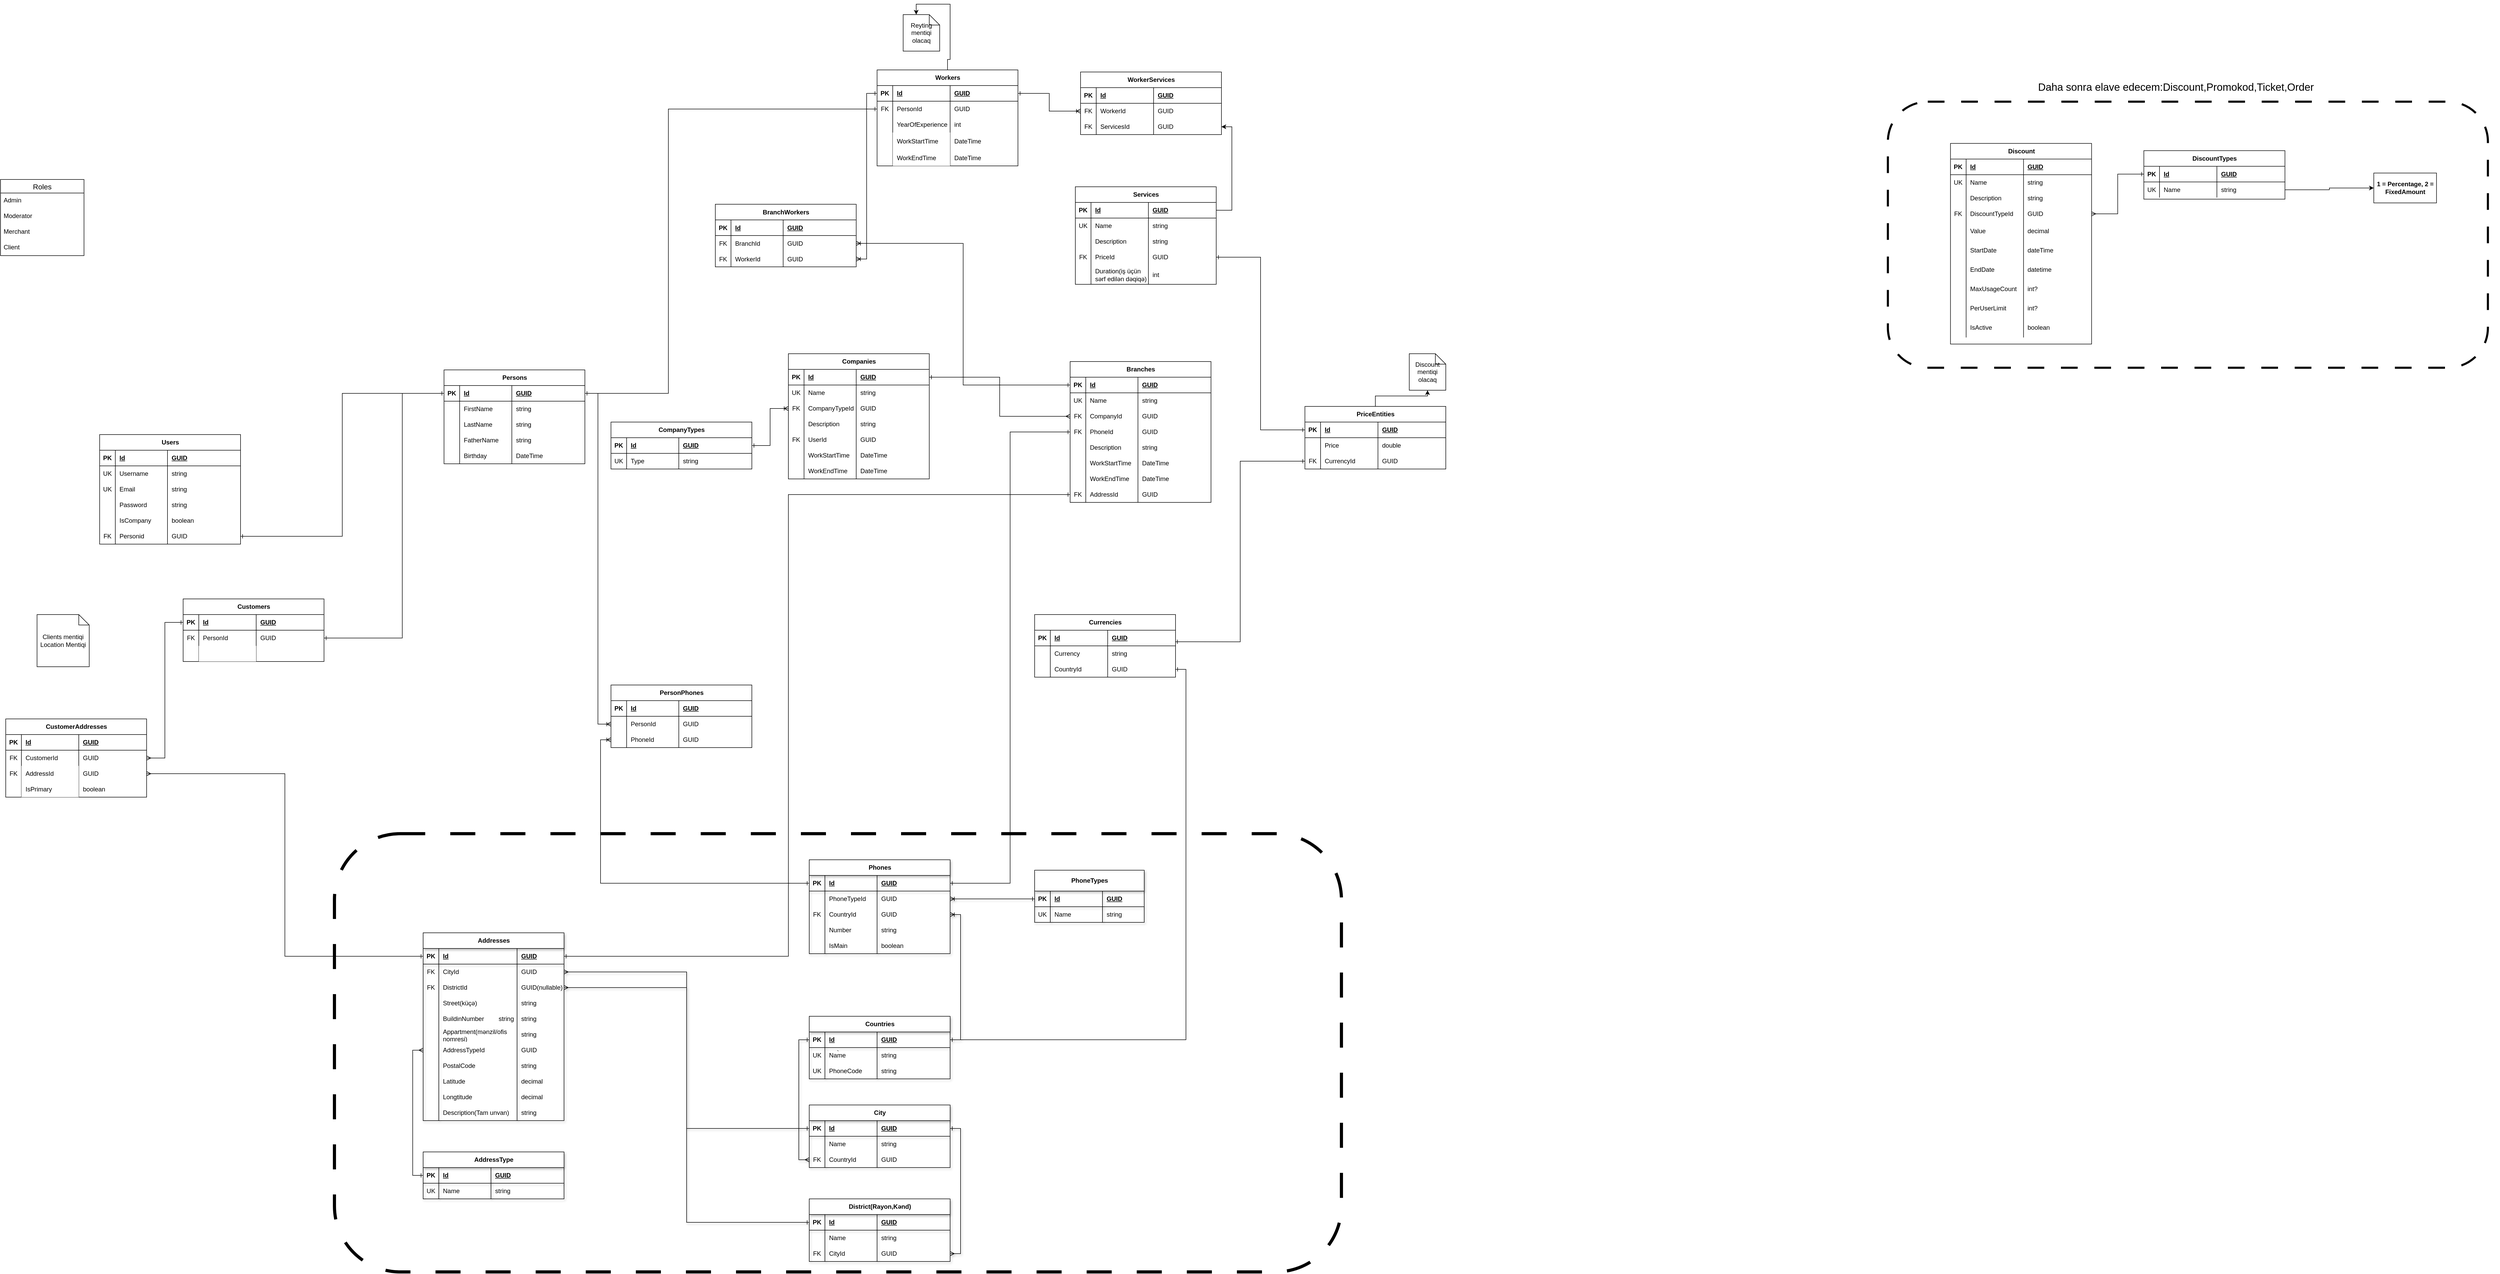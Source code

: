 <mxfile version="28.0.9">
  <diagram name="Sayfa -1" id="4hcYaucELg94mEkuy8oc">
    <mxGraphModel dx="599" dy="1954" grid="1" gridSize="10" guides="1" tooltips="1" connect="1" arrows="1" fold="1" page="1" pageScale="1" pageWidth="827" pageHeight="1169" math="0" shadow="0">
      <root>
        <mxCell id="0" />
        <mxCell id="1" parent="0" />
        <mxCell id="fGnB2ZxJDLTA-3yMKaz5-1" value="Users" style="shape=table;startSize=30;container=1;collapsible=1;childLayout=tableLayout;fixedRows=1;rowLines=0;fontStyle=1;align=center;resizeLast=1;html=1;" parent="1" vertex="1">
          <mxGeometry x="1660" y="655" width="270" height="210" as="geometry" />
        </mxCell>
        <mxCell id="fGnB2ZxJDLTA-3yMKaz5-2" value="" style="shape=tableRow;horizontal=0;startSize=0;swimlaneHead=0;swimlaneBody=0;fillColor=none;collapsible=0;dropTarget=0;points=[[0,0.5],[1,0.5]];portConstraint=eastwest;top=0;left=0;right=0;bottom=1;" parent="fGnB2ZxJDLTA-3yMKaz5-1" vertex="1">
          <mxGeometry y="30" width="270" height="30" as="geometry" />
        </mxCell>
        <mxCell id="fGnB2ZxJDLTA-3yMKaz5-3" value="PK" style="shape=partialRectangle;connectable=0;fillColor=none;top=0;left=0;bottom=0;right=0;fontStyle=1;overflow=hidden;whiteSpace=wrap;html=1;" parent="fGnB2ZxJDLTA-3yMKaz5-2" vertex="1">
          <mxGeometry width="30" height="30" as="geometry">
            <mxRectangle width="30" height="30" as="alternateBounds" />
          </mxGeometry>
        </mxCell>
        <mxCell id="fGnB2ZxJDLTA-3yMKaz5-4" value="Id" style="shape=partialRectangle;connectable=0;fillColor=none;top=0;left=0;bottom=0;right=0;align=left;spacingLeft=6;fontStyle=5;overflow=hidden;whiteSpace=wrap;html=1;" parent="fGnB2ZxJDLTA-3yMKaz5-2" vertex="1">
          <mxGeometry x="30" width="100" height="30" as="geometry">
            <mxRectangle width="100" height="30" as="alternateBounds" />
          </mxGeometry>
        </mxCell>
        <mxCell id="fGnB2ZxJDLTA-3yMKaz5-5" value="GUID" style="shape=partialRectangle;connectable=0;fillColor=none;top=0;left=0;bottom=0;right=0;align=left;spacingLeft=6;fontStyle=5;overflow=hidden;whiteSpace=wrap;html=1;" parent="fGnB2ZxJDLTA-3yMKaz5-2" vertex="1">
          <mxGeometry x="130" width="140" height="30" as="geometry">
            <mxRectangle width="140" height="30" as="alternateBounds" />
          </mxGeometry>
        </mxCell>
        <mxCell id="fGnB2ZxJDLTA-3yMKaz5-6" value="" style="shape=tableRow;horizontal=0;startSize=0;swimlaneHead=0;swimlaneBody=0;fillColor=none;collapsible=0;dropTarget=0;points=[[0,0.5],[1,0.5]];portConstraint=eastwest;top=0;left=0;right=0;bottom=0;" parent="fGnB2ZxJDLTA-3yMKaz5-1" vertex="1">
          <mxGeometry y="60" width="270" height="30" as="geometry" />
        </mxCell>
        <mxCell id="fGnB2ZxJDLTA-3yMKaz5-7" value="UK" style="shape=partialRectangle;connectable=0;fillColor=none;top=0;left=0;bottom=0;right=0;editable=1;overflow=hidden;whiteSpace=wrap;html=1;" parent="fGnB2ZxJDLTA-3yMKaz5-6" vertex="1">
          <mxGeometry width="30" height="30" as="geometry">
            <mxRectangle width="30" height="30" as="alternateBounds" />
          </mxGeometry>
        </mxCell>
        <mxCell id="fGnB2ZxJDLTA-3yMKaz5-8" value="Username" style="shape=partialRectangle;connectable=0;fillColor=none;top=0;left=0;bottom=0;right=0;align=left;spacingLeft=6;overflow=hidden;whiteSpace=wrap;html=1;" parent="fGnB2ZxJDLTA-3yMKaz5-6" vertex="1">
          <mxGeometry x="30" width="100" height="30" as="geometry">
            <mxRectangle width="100" height="30" as="alternateBounds" />
          </mxGeometry>
        </mxCell>
        <mxCell id="fGnB2ZxJDLTA-3yMKaz5-9" value="string" style="shape=partialRectangle;connectable=0;fillColor=none;top=0;left=0;bottom=0;right=0;align=left;spacingLeft=6;overflow=hidden;whiteSpace=wrap;html=1;" parent="fGnB2ZxJDLTA-3yMKaz5-6" vertex="1">
          <mxGeometry x="130" width="140" height="30" as="geometry">
            <mxRectangle width="140" height="30" as="alternateBounds" />
          </mxGeometry>
        </mxCell>
        <mxCell id="fGnB2ZxJDLTA-3yMKaz5-10" value="" style="shape=tableRow;horizontal=0;startSize=0;swimlaneHead=0;swimlaneBody=0;fillColor=none;collapsible=0;dropTarget=0;points=[[0,0.5],[1,0.5]];portConstraint=eastwest;top=0;left=0;right=0;bottom=0;" parent="fGnB2ZxJDLTA-3yMKaz5-1" vertex="1">
          <mxGeometry y="90" width="270" height="30" as="geometry" />
        </mxCell>
        <mxCell id="fGnB2ZxJDLTA-3yMKaz5-11" value="UK" style="shape=partialRectangle;connectable=0;fillColor=none;top=0;left=0;bottom=0;right=0;editable=1;overflow=hidden;whiteSpace=wrap;html=1;" parent="fGnB2ZxJDLTA-3yMKaz5-10" vertex="1">
          <mxGeometry width="30" height="30" as="geometry">
            <mxRectangle width="30" height="30" as="alternateBounds" />
          </mxGeometry>
        </mxCell>
        <mxCell id="fGnB2ZxJDLTA-3yMKaz5-12" value="Email" style="shape=partialRectangle;connectable=0;fillColor=none;top=0;left=0;bottom=0;right=0;align=left;spacingLeft=6;overflow=hidden;whiteSpace=wrap;html=1;" parent="fGnB2ZxJDLTA-3yMKaz5-10" vertex="1">
          <mxGeometry x="30" width="100" height="30" as="geometry">
            <mxRectangle width="100" height="30" as="alternateBounds" />
          </mxGeometry>
        </mxCell>
        <mxCell id="fGnB2ZxJDLTA-3yMKaz5-13" value="string" style="shape=partialRectangle;connectable=0;fillColor=none;top=0;left=0;bottom=0;right=0;align=left;spacingLeft=6;overflow=hidden;whiteSpace=wrap;html=1;" parent="fGnB2ZxJDLTA-3yMKaz5-10" vertex="1">
          <mxGeometry x="130" width="140" height="30" as="geometry">
            <mxRectangle width="140" height="30" as="alternateBounds" />
          </mxGeometry>
        </mxCell>
        <mxCell id="fGnB2ZxJDLTA-3yMKaz5-30" style="shape=tableRow;horizontal=0;startSize=0;swimlaneHead=0;swimlaneBody=0;fillColor=none;collapsible=0;dropTarget=0;points=[[0,0.5],[1,0.5]];portConstraint=eastwest;top=0;left=0;right=0;bottom=0;" parent="fGnB2ZxJDLTA-3yMKaz5-1" vertex="1">
          <mxGeometry y="120" width="270" height="30" as="geometry" />
        </mxCell>
        <mxCell id="fGnB2ZxJDLTA-3yMKaz5-31" style="shape=partialRectangle;connectable=0;fillColor=none;top=0;left=0;bottom=0;right=0;editable=1;overflow=hidden;whiteSpace=wrap;html=1;" parent="fGnB2ZxJDLTA-3yMKaz5-30" vertex="1">
          <mxGeometry width="30" height="30" as="geometry">
            <mxRectangle width="30" height="30" as="alternateBounds" />
          </mxGeometry>
        </mxCell>
        <mxCell id="fGnB2ZxJDLTA-3yMKaz5-32" value="Password" style="shape=partialRectangle;connectable=0;fillColor=none;top=0;left=0;bottom=0;right=0;align=left;spacingLeft=6;overflow=hidden;whiteSpace=wrap;html=1;" parent="fGnB2ZxJDLTA-3yMKaz5-30" vertex="1">
          <mxGeometry x="30" width="100" height="30" as="geometry">
            <mxRectangle width="100" height="30" as="alternateBounds" />
          </mxGeometry>
        </mxCell>
        <mxCell id="fGnB2ZxJDLTA-3yMKaz5-33" value="string" style="shape=partialRectangle;connectable=0;fillColor=none;top=0;left=0;bottom=0;right=0;align=left;spacingLeft=6;overflow=hidden;whiteSpace=wrap;html=1;" parent="fGnB2ZxJDLTA-3yMKaz5-30" vertex="1">
          <mxGeometry x="130" width="140" height="30" as="geometry">
            <mxRectangle width="140" height="30" as="alternateBounds" />
          </mxGeometry>
        </mxCell>
        <mxCell id="fGnB2ZxJDLTA-3yMKaz5-201" style="shape=tableRow;horizontal=0;startSize=0;swimlaneHead=0;swimlaneBody=0;fillColor=none;collapsible=0;dropTarget=0;points=[[0,0.5],[1,0.5]];portConstraint=eastwest;top=0;left=0;right=0;bottom=0;" parent="fGnB2ZxJDLTA-3yMKaz5-1" vertex="1">
          <mxGeometry y="150" width="270" height="30" as="geometry" />
        </mxCell>
        <mxCell id="fGnB2ZxJDLTA-3yMKaz5-202" style="shape=partialRectangle;connectable=0;fillColor=none;top=0;left=0;bottom=0;right=0;editable=1;overflow=hidden;whiteSpace=wrap;html=1;" parent="fGnB2ZxJDLTA-3yMKaz5-201" vertex="1">
          <mxGeometry width="30" height="30" as="geometry">
            <mxRectangle width="30" height="30" as="alternateBounds" />
          </mxGeometry>
        </mxCell>
        <mxCell id="fGnB2ZxJDLTA-3yMKaz5-203" value="IsCompany" style="shape=partialRectangle;connectable=0;fillColor=none;top=0;left=0;bottom=0;right=0;align=left;spacingLeft=6;overflow=hidden;whiteSpace=wrap;html=1;" parent="fGnB2ZxJDLTA-3yMKaz5-201" vertex="1">
          <mxGeometry x="30" width="100" height="30" as="geometry">
            <mxRectangle width="100" height="30" as="alternateBounds" />
          </mxGeometry>
        </mxCell>
        <mxCell id="fGnB2ZxJDLTA-3yMKaz5-204" value="boolean" style="shape=partialRectangle;connectable=0;fillColor=none;top=0;left=0;bottom=0;right=0;align=left;spacingLeft=6;overflow=hidden;whiteSpace=wrap;html=1;" parent="fGnB2ZxJDLTA-3yMKaz5-201" vertex="1">
          <mxGeometry x="130" width="140" height="30" as="geometry">
            <mxRectangle width="140" height="30" as="alternateBounds" />
          </mxGeometry>
        </mxCell>
        <mxCell id="fGnB2ZxJDLTA-3yMKaz5-205" style="shape=tableRow;horizontal=0;startSize=0;swimlaneHead=0;swimlaneBody=0;fillColor=none;collapsible=0;dropTarget=0;points=[[0,0.5],[1,0.5]];portConstraint=eastwest;top=0;left=0;right=0;bottom=0;" parent="fGnB2ZxJDLTA-3yMKaz5-1" vertex="1">
          <mxGeometry y="180" width="270" height="30" as="geometry" />
        </mxCell>
        <mxCell id="fGnB2ZxJDLTA-3yMKaz5-206" value="FK" style="shape=partialRectangle;connectable=0;fillColor=none;top=0;left=0;bottom=0;right=0;editable=1;overflow=hidden;whiteSpace=wrap;html=1;" parent="fGnB2ZxJDLTA-3yMKaz5-205" vertex="1">
          <mxGeometry width="30" height="30" as="geometry">
            <mxRectangle width="30" height="30" as="alternateBounds" />
          </mxGeometry>
        </mxCell>
        <mxCell id="fGnB2ZxJDLTA-3yMKaz5-207" value="Personid" style="shape=partialRectangle;connectable=0;fillColor=none;top=0;left=0;bottom=0;right=0;align=left;spacingLeft=6;overflow=hidden;whiteSpace=wrap;html=1;" parent="fGnB2ZxJDLTA-3yMKaz5-205" vertex="1">
          <mxGeometry x="30" width="100" height="30" as="geometry">
            <mxRectangle width="100" height="30" as="alternateBounds" />
          </mxGeometry>
        </mxCell>
        <mxCell id="fGnB2ZxJDLTA-3yMKaz5-208" value="GUID" style="shape=partialRectangle;connectable=0;fillColor=none;top=0;left=0;bottom=0;right=0;align=left;spacingLeft=6;overflow=hidden;whiteSpace=wrap;html=1;" parent="fGnB2ZxJDLTA-3yMKaz5-205" vertex="1">
          <mxGeometry x="130" width="140" height="30" as="geometry">
            <mxRectangle width="140" height="30" as="alternateBounds" />
          </mxGeometry>
        </mxCell>
        <mxCell id="fGnB2ZxJDLTA-3yMKaz5-34" value="Roles" style="swimlane;fontStyle=0;childLayout=stackLayout;horizontal=1;startSize=26;horizontalStack=0;resizeParent=1;resizeParentMax=0;resizeLast=0;collapsible=1;marginBottom=0;align=center;fontSize=14;" parent="1" vertex="1">
          <mxGeometry x="1470" y="166" width="160" height="146" as="geometry" />
        </mxCell>
        <mxCell id="fGnB2ZxJDLTA-3yMKaz5-35" value="Admin" style="text;strokeColor=none;fillColor=none;spacingLeft=4;spacingRight=4;overflow=hidden;rotatable=0;points=[[0,0.5],[1,0.5]];portConstraint=eastwest;fontSize=12;whiteSpace=wrap;html=1;" parent="fGnB2ZxJDLTA-3yMKaz5-34" vertex="1">
          <mxGeometry y="26" width="160" height="30" as="geometry" />
        </mxCell>
        <mxCell id="fGnB2ZxJDLTA-3yMKaz5-36" value="Moderator" style="text;strokeColor=none;fillColor=none;spacingLeft=4;spacingRight=4;overflow=hidden;rotatable=0;points=[[0,0.5],[1,0.5]];portConstraint=eastwest;fontSize=12;whiteSpace=wrap;html=1;" parent="fGnB2ZxJDLTA-3yMKaz5-34" vertex="1">
          <mxGeometry y="56" width="160" height="30" as="geometry" />
        </mxCell>
        <mxCell id="fGnB2ZxJDLTA-3yMKaz5-37" value="Merchant" style="text;strokeColor=none;fillColor=none;spacingLeft=4;spacingRight=4;overflow=hidden;rotatable=0;points=[[0,0.5],[1,0.5]];portConstraint=eastwest;fontSize=12;whiteSpace=wrap;html=1;" parent="fGnB2ZxJDLTA-3yMKaz5-34" vertex="1">
          <mxGeometry y="86" width="160" height="30" as="geometry" />
        </mxCell>
        <mxCell id="fGnB2ZxJDLTA-3yMKaz5-38" value="Client" style="text;strokeColor=none;fillColor=none;spacingLeft=4;spacingRight=4;overflow=hidden;rotatable=0;points=[[0,0.5],[1,0.5]];portConstraint=eastwest;fontSize=12;whiteSpace=wrap;html=1;" parent="fGnB2ZxJDLTA-3yMKaz5-34" vertex="1">
          <mxGeometry y="116" width="160" height="30" as="geometry" />
        </mxCell>
        <mxCell id="fGnB2ZxJDLTA-3yMKaz5-39" value="Companies" style="shape=table;startSize=30;container=1;collapsible=1;childLayout=tableLayout;fixedRows=1;rowLines=0;fontStyle=1;align=center;resizeLast=1;html=1;" parent="1" vertex="1">
          <mxGeometry x="2980" y="500" width="270" height="240" as="geometry" />
        </mxCell>
        <mxCell id="fGnB2ZxJDLTA-3yMKaz5-40" value="" style="shape=tableRow;horizontal=0;startSize=0;swimlaneHead=0;swimlaneBody=0;fillColor=none;collapsible=0;dropTarget=0;points=[[0,0.5],[1,0.5]];portConstraint=eastwest;top=0;left=0;right=0;bottom=1;" parent="fGnB2ZxJDLTA-3yMKaz5-39" vertex="1">
          <mxGeometry y="30" width="270" height="30" as="geometry" />
        </mxCell>
        <mxCell id="fGnB2ZxJDLTA-3yMKaz5-41" value="PK" style="shape=partialRectangle;connectable=0;fillColor=none;top=0;left=0;bottom=0;right=0;fontStyle=1;overflow=hidden;whiteSpace=wrap;html=1;" parent="fGnB2ZxJDLTA-3yMKaz5-40" vertex="1">
          <mxGeometry width="30.0" height="30" as="geometry">
            <mxRectangle width="30.0" height="30" as="alternateBounds" />
          </mxGeometry>
        </mxCell>
        <mxCell id="fGnB2ZxJDLTA-3yMKaz5-42" value="Id" style="shape=partialRectangle;connectable=0;fillColor=none;top=0;left=0;bottom=0;right=0;align=left;spacingLeft=6;fontStyle=5;overflow=hidden;whiteSpace=wrap;html=1;" parent="fGnB2ZxJDLTA-3yMKaz5-40" vertex="1">
          <mxGeometry x="30.0" width="100.0" height="30" as="geometry">
            <mxRectangle width="100.0" height="30" as="alternateBounds" />
          </mxGeometry>
        </mxCell>
        <mxCell id="fGnB2ZxJDLTA-3yMKaz5-43" value="GUID" style="shape=partialRectangle;connectable=0;fillColor=none;top=0;left=0;bottom=0;right=0;align=left;spacingLeft=6;fontStyle=5;overflow=hidden;whiteSpace=wrap;html=1;" parent="fGnB2ZxJDLTA-3yMKaz5-40" vertex="1">
          <mxGeometry x="130" width="140" height="30" as="geometry">
            <mxRectangle width="140" height="30" as="alternateBounds" />
          </mxGeometry>
        </mxCell>
        <mxCell id="fGnB2ZxJDLTA-3yMKaz5-44" value="" style="shape=tableRow;horizontal=0;startSize=0;swimlaneHead=0;swimlaneBody=0;fillColor=none;collapsible=0;dropTarget=0;points=[[0,0.5],[1,0.5]];portConstraint=eastwest;top=0;left=0;right=0;bottom=0;" parent="fGnB2ZxJDLTA-3yMKaz5-39" vertex="1">
          <mxGeometry y="60" width="270" height="30" as="geometry" />
        </mxCell>
        <mxCell id="fGnB2ZxJDLTA-3yMKaz5-45" value="UK" style="shape=partialRectangle;connectable=0;fillColor=none;top=0;left=0;bottom=0;right=0;editable=1;overflow=hidden;whiteSpace=wrap;html=1;" parent="fGnB2ZxJDLTA-3yMKaz5-44" vertex="1">
          <mxGeometry width="30.0" height="30" as="geometry">
            <mxRectangle width="30.0" height="30" as="alternateBounds" />
          </mxGeometry>
        </mxCell>
        <mxCell id="fGnB2ZxJDLTA-3yMKaz5-46" value="Name" style="shape=partialRectangle;connectable=0;fillColor=none;top=0;left=0;bottom=0;right=0;align=left;spacingLeft=6;overflow=hidden;whiteSpace=wrap;html=1;" parent="fGnB2ZxJDLTA-3yMKaz5-44" vertex="1">
          <mxGeometry x="30.0" width="100.0" height="30" as="geometry">
            <mxRectangle width="100.0" height="30" as="alternateBounds" />
          </mxGeometry>
        </mxCell>
        <mxCell id="fGnB2ZxJDLTA-3yMKaz5-47" value="string" style="shape=partialRectangle;connectable=0;fillColor=none;top=0;left=0;bottom=0;right=0;align=left;spacingLeft=6;overflow=hidden;whiteSpace=wrap;html=1;" parent="fGnB2ZxJDLTA-3yMKaz5-44" vertex="1">
          <mxGeometry x="130" width="140" height="30" as="geometry">
            <mxRectangle width="140" height="30" as="alternateBounds" />
          </mxGeometry>
        </mxCell>
        <mxCell id="fGnB2ZxJDLTA-3yMKaz5-48" value="" style="shape=tableRow;horizontal=0;startSize=0;swimlaneHead=0;swimlaneBody=0;fillColor=none;collapsible=0;dropTarget=0;points=[[0,0.5],[1,0.5]];portConstraint=eastwest;top=0;left=0;right=0;bottom=0;" parent="fGnB2ZxJDLTA-3yMKaz5-39" vertex="1">
          <mxGeometry y="90" width="270" height="30" as="geometry" />
        </mxCell>
        <mxCell id="fGnB2ZxJDLTA-3yMKaz5-49" value="FK" style="shape=partialRectangle;connectable=0;fillColor=none;top=0;left=0;bottom=0;right=0;editable=1;overflow=hidden;whiteSpace=wrap;html=1;" parent="fGnB2ZxJDLTA-3yMKaz5-48" vertex="1">
          <mxGeometry width="30.0" height="30" as="geometry">
            <mxRectangle width="30.0" height="30" as="alternateBounds" />
          </mxGeometry>
        </mxCell>
        <mxCell id="fGnB2ZxJDLTA-3yMKaz5-50" value="CompanyTypeId" style="shape=partialRectangle;connectable=0;fillColor=none;top=0;left=0;bottom=0;right=0;align=left;spacingLeft=6;overflow=hidden;whiteSpace=wrap;html=1;" parent="fGnB2ZxJDLTA-3yMKaz5-48" vertex="1">
          <mxGeometry x="30.0" width="100.0" height="30" as="geometry">
            <mxRectangle width="100.0" height="30" as="alternateBounds" />
          </mxGeometry>
        </mxCell>
        <mxCell id="fGnB2ZxJDLTA-3yMKaz5-51" value="GUID" style="shape=partialRectangle;connectable=0;fillColor=none;top=0;left=0;bottom=0;right=0;align=left;spacingLeft=6;overflow=hidden;whiteSpace=wrap;html=1;" parent="fGnB2ZxJDLTA-3yMKaz5-48" vertex="1">
          <mxGeometry x="130" width="140" height="30" as="geometry">
            <mxRectangle width="140" height="30" as="alternateBounds" />
          </mxGeometry>
        </mxCell>
        <mxCell id="fGnB2ZxJDLTA-3yMKaz5-60" style="shape=tableRow;horizontal=0;startSize=0;swimlaneHead=0;swimlaneBody=0;fillColor=none;collapsible=0;dropTarget=0;points=[[0,0.5],[1,0.5]];portConstraint=eastwest;top=0;left=0;right=0;bottom=0;" parent="fGnB2ZxJDLTA-3yMKaz5-39" vertex="1">
          <mxGeometry y="120" width="270" height="30" as="geometry" />
        </mxCell>
        <mxCell id="fGnB2ZxJDLTA-3yMKaz5-61" style="shape=partialRectangle;connectable=0;fillColor=none;top=0;left=0;bottom=0;right=0;editable=1;overflow=hidden;whiteSpace=wrap;html=1;" parent="fGnB2ZxJDLTA-3yMKaz5-60" vertex="1">
          <mxGeometry width="30.0" height="30" as="geometry">
            <mxRectangle width="30.0" height="30" as="alternateBounds" />
          </mxGeometry>
        </mxCell>
        <mxCell id="fGnB2ZxJDLTA-3yMKaz5-62" value="Description" style="shape=partialRectangle;connectable=0;fillColor=none;top=0;left=0;bottom=0;right=0;align=left;spacingLeft=6;overflow=hidden;whiteSpace=wrap;html=1;" parent="fGnB2ZxJDLTA-3yMKaz5-60" vertex="1">
          <mxGeometry x="30.0" width="100.0" height="30" as="geometry">
            <mxRectangle width="100.0" height="30" as="alternateBounds" />
          </mxGeometry>
        </mxCell>
        <mxCell id="fGnB2ZxJDLTA-3yMKaz5-63" value="string" style="shape=partialRectangle;connectable=0;fillColor=none;top=0;left=0;bottom=0;right=0;align=left;spacingLeft=6;overflow=hidden;whiteSpace=wrap;html=1;" parent="fGnB2ZxJDLTA-3yMKaz5-60" vertex="1">
          <mxGeometry x="130" width="140" height="30" as="geometry">
            <mxRectangle width="140" height="30" as="alternateBounds" />
          </mxGeometry>
        </mxCell>
        <mxCell id="fGnB2ZxJDLTA-3yMKaz5-210" style="shape=tableRow;horizontal=0;startSize=0;swimlaneHead=0;swimlaneBody=0;fillColor=none;collapsible=0;dropTarget=0;points=[[0,0.5],[1,0.5]];portConstraint=eastwest;top=0;left=0;right=0;bottom=0;" parent="fGnB2ZxJDLTA-3yMKaz5-39" vertex="1">
          <mxGeometry y="150" width="270" height="30" as="geometry" />
        </mxCell>
        <mxCell id="fGnB2ZxJDLTA-3yMKaz5-211" value="FK" style="shape=partialRectangle;connectable=0;fillColor=none;top=0;left=0;bottom=0;right=0;editable=1;overflow=hidden;whiteSpace=wrap;html=1;" parent="fGnB2ZxJDLTA-3yMKaz5-210" vertex="1">
          <mxGeometry width="30.0" height="30" as="geometry">
            <mxRectangle width="30.0" height="30" as="alternateBounds" />
          </mxGeometry>
        </mxCell>
        <mxCell id="fGnB2ZxJDLTA-3yMKaz5-212" value="&lt;span style=&quot;text-align: center;&quot;&gt;UserId&lt;/span&gt;" style="shape=partialRectangle;connectable=0;fillColor=none;top=0;left=0;bottom=0;right=0;align=left;spacingLeft=6;overflow=hidden;whiteSpace=wrap;html=1;" parent="fGnB2ZxJDLTA-3yMKaz5-210" vertex="1">
          <mxGeometry x="30.0" width="100.0" height="30" as="geometry">
            <mxRectangle width="100.0" height="30" as="alternateBounds" />
          </mxGeometry>
        </mxCell>
        <mxCell id="fGnB2ZxJDLTA-3yMKaz5-213" value="GUID" style="shape=partialRectangle;connectable=0;fillColor=none;top=0;left=0;bottom=0;right=0;align=left;spacingLeft=6;overflow=hidden;whiteSpace=wrap;html=1;" parent="fGnB2ZxJDLTA-3yMKaz5-210" vertex="1">
          <mxGeometry x="130" width="140" height="30" as="geometry">
            <mxRectangle width="140" height="30" as="alternateBounds" />
          </mxGeometry>
        </mxCell>
        <mxCell id="fGnB2ZxJDLTA-3yMKaz5-304" style="shape=tableRow;horizontal=0;startSize=0;swimlaneHead=0;swimlaneBody=0;fillColor=none;collapsible=0;dropTarget=0;points=[[0,0.5],[1,0.5]];portConstraint=eastwest;top=0;left=0;right=0;bottom=0;" parent="fGnB2ZxJDLTA-3yMKaz5-39" vertex="1">
          <mxGeometry y="180" width="270" height="30" as="geometry" />
        </mxCell>
        <mxCell id="fGnB2ZxJDLTA-3yMKaz5-305" style="shape=partialRectangle;connectable=0;fillColor=none;top=0;left=0;bottom=0;right=0;editable=1;overflow=hidden;whiteSpace=wrap;html=1;" parent="fGnB2ZxJDLTA-3yMKaz5-304" vertex="1">
          <mxGeometry width="30.0" height="30" as="geometry">
            <mxRectangle width="30.0" height="30" as="alternateBounds" />
          </mxGeometry>
        </mxCell>
        <mxCell id="fGnB2ZxJDLTA-3yMKaz5-306" value="WorkStartTime" style="shape=partialRectangle;connectable=0;fillColor=none;top=0;left=0;bottom=0;right=0;align=left;spacingLeft=6;overflow=hidden;whiteSpace=wrap;html=1;" parent="fGnB2ZxJDLTA-3yMKaz5-304" vertex="1">
          <mxGeometry x="30.0" width="100.0" height="30" as="geometry">
            <mxRectangle width="100.0" height="30" as="alternateBounds" />
          </mxGeometry>
        </mxCell>
        <mxCell id="fGnB2ZxJDLTA-3yMKaz5-307" value="DateTime" style="shape=partialRectangle;connectable=0;fillColor=none;top=0;left=0;bottom=0;right=0;align=left;spacingLeft=6;overflow=hidden;whiteSpace=wrap;html=1;" parent="fGnB2ZxJDLTA-3yMKaz5-304" vertex="1">
          <mxGeometry x="130" width="140" height="30" as="geometry">
            <mxRectangle width="140" height="30" as="alternateBounds" />
          </mxGeometry>
        </mxCell>
        <mxCell id="fGnB2ZxJDLTA-3yMKaz5-308" style="shape=tableRow;horizontal=0;startSize=0;swimlaneHead=0;swimlaneBody=0;fillColor=none;collapsible=0;dropTarget=0;points=[[0,0.5],[1,0.5]];portConstraint=eastwest;top=0;left=0;right=0;bottom=0;" parent="fGnB2ZxJDLTA-3yMKaz5-39" vertex="1">
          <mxGeometry y="210" width="270" height="30" as="geometry" />
        </mxCell>
        <mxCell id="fGnB2ZxJDLTA-3yMKaz5-309" style="shape=partialRectangle;connectable=0;fillColor=none;top=0;left=0;bottom=0;right=0;editable=1;overflow=hidden;whiteSpace=wrap;html=1;" parent="fGnB2ZxJDLTA-3yMKaz5-308" vertex="1">
          <mxGeometry width="30.0" height="30" as="geometry">
            <mxRectangle width="30.0" height="30" as="alternateBounds" />
          </mxGeometry>
        </mxCell>
        <mxCell id="fGnB2ZxJDLTA-3yMKaz5-310" value="WorkEndTime" style="shape=partialRectangle;connectable=0;fillColor=none;top=0;left=0;bottom=0;right=0;align=left;spacingLeft=6;overflow=hidden;whiteSpace=wrap;html=1;" parent="fGnB2ZxJDLTA-3yMKaz5-308" vertex="1">
          <mxGeometry x="30.0" width="100.0" height="30" as="geometry">
            <mxRectangle width="100.0" height="30" as="alternateBounds" />
          </mxGeometry>
        </mxCell>
        <mxCell id="fGnB2ZxJDLTA-3yMKaz5-311" value="DateTime" style="shape=partialRectangle;connectable=0;fillColor=none;top=0;left=0;bottom=0;right=0;align=left;spacingLeft=6;overflow=hidden;whiteSpace=wrap;html=1;" parent="fGnB2ZxJDLTA-3yMKaz5-308" vertex="1">
          <mxGeometry x="130" width="140" height="30" as="geometry">
            <mxRectangle width="140" height="30" as="alternateBounds" />
          </mxGeometry>
        </mxCell>
        <mxCell id="fGnB2ZxJDLTA-3yMKaz5-72" value="CompanyTypes" style="shape=table;startSize=30;container=1;collapsible=1;childLayout=tableLayout;fixedRows=1;rowLines=0;fontStyle=1;align=center;resizeLast=1;html=1;" parent="1" vertex="1">
          <mxGeometry x="2640" y="631" width="270" height="90" as="geometry" />
        </mxCell>
        <mxCell id="fGnB2ZxJDLTA-3yMKaz5-73" value="" style="shape=tableRow;horizontal=0;startSize=0;swimlaneHead=0;swimlaneBody=0;fillColor=none;collapsible=0;dropTarget=0;points=[[0,0.5],[1,0.5]];portConstraint=eastwest;top=0;left=0;right=0;bottom=1;" parent="fGnB2ZxJDLTA-3yMKaz5-72" vertex="1">
          <mxGeometry y="30" width="270" height="30" as="geometry" />
        </mxCell>
        <mxCell id="fGnB2ZxJDLTA-3yMKaz5-74" value="PK" style="shape=partialRectangle;connectable=0;fillColor=none;top=0;left=0;bottom=0;right=0;fontStyle=1;overflow=hidden;whiteSpace=wrap;html=1;" parent="fGnB2ZxJDLTA-3yMKaz5-73" vertex="1">
          <mxGeometry width="30" height="30" as="geometry">
            <mxRectangle width="30" height="30" as="alternateBounds" />
          </mxGeometry>
        </mxCell>
        <mxCell id="fGnB2ZxJDLTA-3yMKaz5-75" value="Id" style="shape=partialRectangle;connectable=0;fillColor=none;top=0;left=0;bottom=0;right=0;align=left;spacingLeft=6;fontStyle=5;overflow=hidden;whiteSpace=wrap;html=1;" parent="fGnB2ZxJDLTA-3yMKaz5-73" vertex="1">
          <mxGeometry x="30" width="100" height="30" as="geometry">
            <mxRectangle width="100" height="30" as="alternateBounds" />
          </mxGeometry>
        </mxCell>
        <mxCell id="fGnB2ZxJDLTA-3yMKaz5-76" value="GUID" style="shape=partialRectangle;connectable=0;fillColor=none;top=0;left=0;bottom=0;right=0;align=left;spacingLeft=6;fontStyle=5;overflow=hidden;whiteSpace=wrap;html=1;" parent="fGnB2ZxJDLTA-3yMKaz5-73" vertex="1">
          <mxGeometry x="130" width="140" height="30" as="geometry">
            <mxRectangle width="140" height="30" as="alternateBounds" />
          </mxGeometry>
        </mxCell>
        <mxCell id="fGnB2ZxJDLTA-3yMKaz5-77" value="" style="shape=tableRow;horizontal=0;startSize=0;swimlaneHead=0;swimlaneBody=0;fillColor=none;collapsible=0;dropTarget=0;points=[[0,0.5],[1,0.5]];portConstraint=eastwest;top=0;left=0;right=0;bottom=0;" parent="fGnB2ZxJDLTA-3yMKaz5-72" vertex="1">
          <mxGeometry y="60" width="270" height="30" as="geometry" />
        </mxCell>
        <mxCell id="fGnB2ZxJDLTA-3yMKaz5-78" value="UK" style="shape=partialRectangle;connectable=0;fillColor=none;top=0;left=0;bottom=0;right=0;editable=1;overflow=hidden;whiteSpace=wrap;html=1;" parent="fGnB2ZxJDLTA-3yMKaz5-77" vertex="1">
          <mxGeometry width="30" height="30" as="geometry">
            <mxRectangle width="30" height="30" as="alternateBounds" />
          </mxGeometry>
        </mxCell>
        <mxCell id="fGnB2ZxJDLTA-3yMKaz5-79" value="Type" style="shape=partialRectangle;connectable=0;fillColor=none;top=0;left=0;bottom=0;right=0;align=left;spacingLeft=6;overflow=hidden;whiteSpace=wrap;html=1;" parent="fGnB2ZxJDLTA-3yMKaz5-77" vertex="1">
          <mxGeometry x="30" width="100" height="30" as="geometry">
            <mxRectangle width="100" height="30" as="alternateBounds" />
          </mxGeometry>
        </mxCell>
        <mxCell id="fGnB2ZxJDLTA-3yMKaz5-80" value="string" style="shape=partialRectangle;connectable=0;fillColor=none;top=0;left=0;bottom=0;right=0;align=left;spacingLeft=6;overflow=hidden;whiteSpace=wrap;html=1;" parent="fGnB2ZxJDLTA-3yMKaz5-77" vertex="1">
          <mxGeometry x="130" width="140" height="30" as="geometry">
            <mxRectangle width="140" height="30" as="alternateBounds" />
          </mxGeometry>
        </mxCell>
        <mxCell id="fGnB2ZxJDLTA-3yMKaz5-93" style="edgeStyle=orthogonalEdgeStyle;rounded=0;orthogonalLoop=1;jettySize=auto;html=1;entryX=0;entryY=0.5;entryDx=0;entryDy=0;startArrow=ERone;startFill=0;endArrow=ERoneToMany;endFill=0;" parent="1" source="fGnB2ZxJDLTA-3yMKaz5-73" target="fGnB2ZxJDLTA-3yMKaz5-48" edge="1">
          <mxGeometry relative="1" as="geometry" />
        </mxCell>
        <mxCell id="fGnB2ZxJDLTA-3yMKaz5-94" value="Persons" style="shape=table;startSize=30;container=1;collapsible=1;childLayout=tableLayout;fixedRows=1;rowLines=0;fontStyle=1;align=center;resizeLast=1;html=1;" parent="1" vertex="1">
          <mxGeometry x="2320" y="531" width="270" height="180" as="geometry" />
        </mxCell>
        <mxCell id="fGnB2ZxJDLTA-3yMKaz5-95" value="" style="shape=tableRow;horizontal=0;startSize=0;swimlaneHead=0;swimlaneBody=0;fillColor=none;collapsible=0;dropTarget=0;points=[[0,0.5],[1,0.5]];portConstraint=eastwest;top=0;left=0;right=0;bottom=1;" parent="fGnB2ZxJDLTA-3yMKaz5-94" vertex="1">
          <mxGeometry y="30" width="270" height="30" as="geometry" />
        </mxCell>
        <mxCell id="fGnB2ZxJDLTA-3yMKaz5-96" value="PK" style="shape=partialRectangle;connectable=0;fillColor=none;top=0;left=0;bottom=0;right=0;fontStyle=1;overflow=hidden;whiteSpace=wrap;html=1;" parent="fGnB2ZxJDLTA-3yMKaz5-95" vertex="1">
          <mxGeometry width="30" height="30" as="geometry">
            <mxRectangle width="30" height="30" as="alternateBounds" />
          </mxGeometry>
        </mxCell>
        <mxCell id="fGnB2ZxJDLTA-3yMKaz5-97" value="Id" style="shape=partialRectangle;connectable=0;fillColor=none;top=0;left=0;bottom=0;right=0;align=left;spacingLeft=6;fontStyle=5;overflow=hidden;whiteSpace=wrap;html=1;" parent="fGnB2ZxJDLTA-3yMKaz5-95" vertex="1">
          <mxGeometry x="30" width="100" height="30" as="geometry">
            <mxRectangle width="100" height="30" as="alternateBounds" />
          </mxGeometry>
        </mxCell>
        <mxCell id="fGnB2ZxJDLTA-3yMKaz5-98" value="GUID" style="shape=partialRectangle;connectable=0;fillColor=none;top=0;left=0;bottom=0;right=0;align=left;spacingLeft=6;fontStyle=5;overflow=hidden;whiteSpace=wrap;html=1;" parent="fGnB2ZxJDLTA-3yMKaz5-95" vertex="1">
          <mxGeometry x="130" width="140" height="30" as="geometry">
            <mxRectangle width="140" height="30" as="alternateBounds" />
          </mxGeometry>
        </mxCell>
        <mxCell id="fGnB2ZxJDLTA-3yMKaz5-99" value="" style="shape=tableRow;horizontal=0;startSize=0;swimlaneHead=0;swimlaneBody=0;fillColor=none;collapsible=0;dropTarget=0;points=[[0,0.5],[1,0.5]];portConstraint=eastwest;top=0;left=0;right=0;bottom=0;" parent="fGnB2ZxJDLTA-3yMKaz5-94" vertex="1">
          <mxGeometry y="60" width="270" height="30" as="geometry" />
        </mxCell>
        <mxCell id="fGnB2ZxJDLTA-3yMKaz5-100" value="" style="shape=partialRectangle;connectable=0;fillColor=none;top=0;left=0;bottom=0;right=0;editable=1;overflow=hidden;whiteSpace=wrap;html=1;" parent="fGnB2ZxJDLTA-3yMKaz5-99" vertex="1">
          <mxGeometry width="30" height="30" as="geometry">
            <mxRectangle width="30" height="30" as="alternateBounds" />
          </mxGeometry>
        </mxCell>
        <mxCell id="fGnB2ZxJDLTA-3yMKaz5-101" value="FirstName" style="shape=partialRectangle;connectable=0;fillColor=none;top=0;left=0;bottom=0;right=0;align=left;spacingLeft=6;overflow=hidden;whiteSpace=wrap;html=1;" parent="fGnB2ZxJDLTA-3yMKaz5-99" vertex="1">
          <mxGeometry x="30" width="100" height="30" as="geometry">
            <mxRectangle width="100" height="30" as="alternateBounds" />
          </mxGeometry>
        </mxCell>
        <mxCell id="fGnB2ZxJDLTA-3yMKaz5-102" value="string" style="shape=partialRectangle;connectable=0;fillColor=none;top=0;left=0;bottom=0;right=0;align=left;spacingLeft=6;overflow=hidden;whiteSpace=wrap;html=1;" parent="fGnB2ZxJDLTA-3yMKaz5-99" vertex="1">
          <mxGeometry x="130" width="140" height="30" as="geometry">
            <mxRectangle width="140" height="30" as="alternateBounds" />
          </mxGeometry>
        </mxCell>
        <mxCell id="fGnB2ZxJDLTA-3yMKaz5-103" value="" style="shape=tableRow;horizontal=0;startSize=0;swimlaneHead=0;swimlaneBody=0;fillColor=none;collapsible=0;dropTarget=0;points=[[0,0.5],[1,0.5]];portConstraint=eastwest;top=0;left=0;right=0;bottom=0;" parent="fGnB2ZxJDLTA-3yMKaz5-94" vertex="1">
          <mxGeometry y="90" width="270" height="30" as="geometry" />
        </mxCell>
        <mxCell id="fGnB2ZxJDLTA-3yMKaz5-104" value="" style="shape=partialRectangle;connectable=0;fillColor=none;top=0;left=0;bottom=0;right=0;editable=1;overflow=hidden;whiteSpace=wrap;html=1;" parent="fGnB2ZxJDLTA-3yMKaz5-103" vertex="1">
          <mxGeometry width="30" height="30" as="geometry">
            <mxRectangle width="30" height="30" as="alternateBounds" />
          </mxGeometry>
        </mxCell>
        <mxCell id="fGnB2ZxJDLTA-3yMKaz5-105" value="LastName" style="shape=partialRectangle;connectable=0;fillColor=none;top=0;left=0;bottom=0;right=0;align=left;spacingLeft=6;overflow=hidden;whiteSpace=wrap;html=1;" parent="fGnB2ZxJDLTA-3yMKaz5-103" vertex="1">
          <mxGeometry x="30" width="100" height="30" as="geometry">
            <mxRectangle width="100" height="30" as="alternateBounds" />
          </mxGeometry>
        </mxCell>
        <mxCell id="fGnB2ZxJDLTA-3yMKaz5-106" value="string" style="shape=partialRectangle;connectable=0;fillColor=none;top=0;left=0;bottom=0;right=0;align=left;spacingLeft=6;overflow=hidden;whiteSpace=wrap;html=1;" parent="fGnB2ZxJDLTA-3yMKaz5-103" vertex="1">
          <mxGeometry x="130" width="140" height="30" as="geometry">
            <mxRectangle width="140" height="30" as="alternateBounds" />
          </mxGeometry>
        </mxCell>
        <mxCell id="fGnB2ZxJDLTA-3yMKaz5-111" style="shape=tableRow;horizontal=0;startSize=0;swimlaneHead=0;swimlaneBody=0;fillColor=none;collapsible=0;dropTarget=0;points=[[0,0.5],[1,0.5]];portConstraint=eastwest;top=0;left=0;right=0;bottom=0;" parent="fGnB2ZxJDLTA-3yMKaz5-94" vertex="1">
          <mxGeometry y="120" width="270" height="30" as="geometry" />
        </mxCell>
        <mxCell id="fGnB2ZxJDLTA-3yMKaz5-112" style="shape=partialRectangle;connectable=0;fillColor=none;top=0;left=0;bottom=0;right=0;editable=1;overflow=hidden;whiteSpace=wrap;html=1;" parent="fGnB2ZxJDLTA-3yMKaz5-111" vertex="1">
          <mxGeometry width="30" height="30" as="geometry">
            <mxRectangle width="30" height="30" as="alternateBounds" />
          </mxGeometry>
        </mxCell>
        <mxCell id="fGnB2ZxJDLTA-3yMKaz5-113" value="FatherName" style="shape=partialRectangle;connectable=0;fillColor=none;top=0;left=0;bottom=0;right=0;align=left;spacingLeft=6;overflow=hidden;whiteSpace=wrap;html=1;" parent="fGnB2ZxJDLTA-3yMKaz5-111" vertex="1">
          <mxGeometry x="30" width="100" height="30" as="geometry">
            <mxRectangle width="100" height="30" as="alternateBounds" />
          </mxGeometry>
        </mxCell>
        <mxCell id="fGnB2ZxJDLTA-3yMKaz5-114" value="string" style="shape=partialRectangle;connectable=0;fillColor=none;top=0;left=0;bottom=0;right=0;align=left;spacingLeft=6;overflow=hidden;whiteSpace=wrap;html=1;" parent="fGnB2ZxJDLTA-3yMKaz5-111" vertex="1">
          <mxGeometry x="130" width="140" height="30" as="geometry">
            <mxRectangle width="140" height="30" as="alternateBounds" />
          </mxGeometry>
        </mxCell>
        <mxCell id="fGnB2ZxJDLTA-3yMKaz5-258" style="shape=tableRow;horizontal=0;startSize=0;swimlaneHead=0;swimlaneBody=0;fillColor=none;collapsible=0;dropTarget=0;points=[[0,0.5],[1,0.5]];portConstraint=eastwest;top=0;left=0;right=0;bottom=0;" parent="fGnB2ZxJDLTA-3yMKaz5-94" vertex="1">
          <mxGeometry y="150" width="270" height="30" as="geometry" />
        </mxCell>
        <mxCell id="fGnB2ZxJDLTA-3yMKaz5-259" style="shape=partialRectangle;connectable=0;fillColor=none;top=0;left=0;bottom=0;right=0;editable=1;overflow=hidden;whiteSpace=wrap;html=1;" parent="fGnB2ZxJDLTA-3yMKaz5-258" vertex="1">
          <mxGeometry width="30" height="30" as="geometry">
            <mxRectangle width="30" height="30" as="alternateBounds" />
          </mxGeometry>
        </mxCell>
        <mxCell id="fGnB2ZxJDLTA-3yMKaz5-260" value="Birthday" style="shape=partialRectangle;connectable=0;fillColor=none;top=0;left=0;bottom=0;right=0;align=left;spacingLeft=6;overflow=hidden;whiteSpace=wrap;html=1;" parent="fGnB2ZxJDLTA-3yMKaz5-258" vertex="1">
          <mxGeometry x="30" width="100" height="30" as="geometry">
            <mxRectangle width="100" height="30" as="alternateBounds" />
          </mxGeometry>
        </mxCell>
        <mxCell id="fGnB2ZxJDLTA-3yMKaz5-261" value="DateTime" style="shape=partialRectangle;connectable=0;fillColor=none;top=0;left=0;bottom=0;right=0;align=left;spacingLeft=6;overflow=hidden;whiteSpace=wrap;html=1;" parent="fGnB2ZxJDLTA-3yMKaz5-258" vertex="1">
          <mxGeometry x="130" width="140" height="30" as="geometry">
            <mxRectangle width="140" height="30" as="alternateBounds" />
          </mxGeometry>
        </mxCell>
        <mxCell id="fGnB2ZxJDLTA-3yMKaz5-177" value="PersonPhones" style="shape=table;startSize=30;container=1;collapsible=1;childLayout=tableLayout;fixedRows=1;rowLines=0;fontStyle=1;align=center;resizeLast=1;html=1;" parent="1" vertex="1">
          <mxGeometry x="2640" y="1135" width="270" height="120" as="geometry" />
        </mxCell>
        <mxCell id="fGnB2ZxJDLTA-3yMKaz5-178" value="" style="shape=tableRow;horizontal=0;startSize=0;swimlaneHead=0;swimlaneBody=0;fillColor=none;collapsible=0;dropTarget=0;points=[[0,0.5],[1,0.5]];portConstraint=eastwest;top=0;left=0;right=0;bottom=1;" parent="fGnB2ZxJDLTA-3yMKaz5-177" vertex="1">
          <mxGeometry y="30" width="270" height="30" as="geometry" />
        </mxCell>
        <mxCell id="fGnB2ZxJDLTA-3yMKaz5-179" value="PK" style="shape=partialRectangle;connectable=0;fillColor=none;top=0;left=0;bottom=0;right=0;fontStyle=1;overflow=hidden;whiteSpace=wrap;html=1;" parent="fGnB2ZxJDLTA-3yMKaz5-178" vertex="1">
          <mxGeometry width="30.0" height="30" as="geometry">
            <mxRectangle width="30.0" height="30" as="alternateBounds" />
          </mxGeometry>
        </mxCell>
        <mxCell id="fGnB2ZxJDLTA-3yMKaz5-180" value="Id" style="shape=partialRectangle;connectable=0;fillColor=none;top=0;left=0;bottom=0;right=0;align=left;spacingLeft=6;fontStyle=5;overflow=hidden;whiteSpace=wrap;html=1;" parent="fGnB2ZxJDLTA-3yMKaz5-178" vertex="1">
          <mxGeometry x="30.0" width="100.0" height="30" as="geometry">
            <mxRectangle width="100.0" height="30" as="alternateBounds" />
          </mxGeometry>
        </mxCell>
        <mxCell id="fGnB2ZxJDLTA-3yMKaz5-181" value="GUID" style="shape=partialRectangle;connectable=0;fillColor=none;top=0;left=0;bottom=0;right=0;align=left;spacingLeft=6;fontStyle=5;overflow=hidden;whiteSpace=wrap;html=1;" parent="fGnB2ZxJDLTA-3yMKaz5-178" vertex="1">
          <mxGeometry x="130" width="140" height="30" as="geometry">
            <mxRectangle width="140" height="30" as="alternateBounds" />
          </mxGeometry>
        </mxCell>
        <mxCell id="fGnB2ZxJDLTA-3yMKaz5-182" value="" style="shape=tableRow;horizontal=0;startSize=0;swimlaneHead=0;swimlaneBody=0;fillColor=none;collapsible=0;dropTarget=0;points=[[0,0.5],[1,0.5]];portConstraint=eastwest;top=0;left=0;right=0;bottom=0;" parent="fGnB2ZxJDLTA-3yMKaz5-177" vertex="1">
          <mxGeometry y="60" width="270" height="30" as="geometry" />
        </mxCell>
        <mxCell id="fGnB2ZxJDLTA-3yMKaz5-183" value="" style="shape=partialRectangle;connectable=0;fillColor=none;top=0;left=0;bottom=0;right=0;editable=1;overflow=hidden;whiteSpace=wrap;html=1;" parent="fGnB2ZxJDLTA-3yMKaz5-182" vertex="1">
          <mxGeometry width="30.0" height="30" as="geometry">
            <mxRectangle width="30.0" height="30" as="alternateBounds" />
          </mxGeometry>
        </mxCell>
        <mxCell id="fGnB2ZxJDLTA-3yMKaz5-184" value="PersonId" style="shape=partialRectangle;connectable=0;fillColor=none;top=0;left=0;bottom=0;right=0;align=left;spacingLeft=6;overflow=hidden;whiteSpace=wrap;html=1;" parent="fGnB2ZxJDLTA-3yMKaz5-182" vertex="1">
          <mxGeometry x="30.0" width="100.0" height="30" as="geometry">
            <mxRectangle width="100.0" height="30" as="alternateBounds" />
          </mxGeometry>
        </mxCell>
        <mxCell id="fGnB2ZxJDLTA-3yMKaz5-185" value="GUID" style="shape=partialRectangle;connectable=0;fillColor=none;top=0;left=0;bottom=0;right=0;align=left;spacingLeft=6;overflow=hidden;whiteSpace=wrap;html=1;" parent="fGnB2ZxJDLTA-3yMKaz5-182" vertex="1">
          <mxGeometry x="130" width="140" height="30" as="geometry">
            <mxRectangle width="140" height="30" as="alternateBounds" />
          </mxGeometry>
        </mxCell>
        <mxCell id="fGnB2ZxJDLTA-3yMKaz5-186" value="" style="shape=tableRow;horizontal=0;startSize=0;swimlaneHead=0;swimlaneBody=0;fillColor=none;collapsible=0;dropTarget=0;points=[[0,0.5],[1,0.5]];portConstraint=eastwest;top=0;left=0;right=0;bottom=0;" parent="fGnB2ZxJDLTA-3yMKaz5-177" vertex="1">
          <mxGeometry y="90" width="270" height="30" as="geometry" />
        </mxCell>
        <mxCell id="fGnB2ZxJDLTA-3yMKaz5-187" value="" style="shape=partialRectangle;connectable=0;fillColor=none;top=0;left=0;bottom=0;right=0;editable=1;overflow=hidden;whiteSpace=wrap;html=1;" parent="fGnB2ZxJDLTA-3yMKaz5-186" vertex="1">
          <mxGeometry width="30.0" height="30" as="geometry">
            <mxRectangle width="30.0" height="30" as="alternateBounds" />
          </mxGeometry>
        </mxCell>
        <mxCell id="fGnB2ZxJDLTA-3yMKaz5-188" value="PhoneId" style="shape=partialRectangle;connectable=0;fillColor=none;top=0;left=0;bottom=0;right=0;align=left;spacingLeft=6;overflow=hidden;whiteSpace=wrap;html=1;" parent="fGnB2ZxJDLTA-3yMKaz5-186" vertex="1">
          <mxGeometry x="30.0" width="100.0" height="30" as="geometry">
            <mxRectangle width="100.0" height="30" as="alternateBounds" />
          </mxGeometry>
        </mxCell>
        <mxCell id="fGnB2ZxJDLTA-3yMKaz5-189" value="GUID" style="shape=partialRectangle;connectable=0;fillColor=none;top=0;left=0;bottom=0;right=0;align=left;spacingLeft=6;overflow=hidden;whiteSpace=wrap;html=1;" parent="fGnB2ZxJDLTA-3yMKaz5-186" vertex="1">
          <mxGeometry x="130" width="140" height="30" as="geometry">
            <mxRectangle width="140" height="30" as="alternateBounds" />
          </mxGeometry>
        </mxCell>
        <mxCell id="fGnB2ZxJDLTA-3yMKaz5-198" style="edgeStyle=orthogonalEdgeStyle;rounded=0;orthogonalLoop=1;jettySize=auto;html=1;entryX=0;entryY=0.5;entryDx=0;entryDy=0;startArrow=ERone;startFill=0;endArrow=ERoneToMany;endFill=0;" parent="1" source="fGnB2ZxJDLTA-3yMKaz5-95" target="fGnB2ZxJDLTA-3yMKaz5-182" edge="1">
          <mxGeometry relative="1" as="geometry" />
        </mxCell>
        <mxCell id="fGnB2ZxJDLTA-3yMKaz5-199" style="edgeStyle=orthogonalEdgeStyle;rounded=0;orthogonalLoop=1;jettySize=auto;html=1;entryX=0;entryY=0.5;entryDx=0;entryDy=0;startArrow=ERone;startFill=0;endArrow=ERoneToMany;endFill=0;" parent="1" source="fGnB2ZxJDLTA-3yMKaz5-120" target="fGnB2ZxJDLTA-3yMKaz5-186" edge="1">
          <mxGeometry relative="1" as="geometry" />
        </mxCell>
        <mxCell id="fGnB2ZxJDLTA-3yMKaz5-209" style="edgeStyle=orthogonalEdgeStyle;rounded=0;orthogonalLoop=1;jettySize=auto;html=1;entryX=0;entryY=0.5;entryDx=0;entryDy=0;startArrow=ERone;startFill=0;endArrow=ERone;endFill=0;" parent="1" source="fGnB2ZxJDLTA-3yMKaz5-205" target="fGnB2ZxJDLTA-3yMKaz5-95" edge="1">
          <mxGeometry relative="1" as="geometry" />
        </mxCell>
        <mxCell id="fGnB2ZxJDLTA-3yMKaz5-214" value="BranchWorkers" style="shape=table;startSize=30;container=1;collapsible=1;childLayout=tableLayout;fixedRows=1;rowLines=0;fontStyle=1;align=center;resizeLast=1;html=1;" parent="1" vertex="1">
          <mxGeometry x="2840" y="213.5" width="270" height="120" as="geometry" />
        </mxCell>
        <mxCell id="fGnB2ZxJDLTA-3yMKaz5-215" value="" style="shape=tableRow;horizontal=0;startSize=0;swimlaneHead=0;swimlaneBody=0;fillColor=none;collapsible=0;dropTarget=0;points=[[0,0.5],[1,0.5]];portConstraint=eastwest;top=0;left=0;right=0;bottom=1;" parent="fGnB2ZxJDLTA-3yMKaz5-214" vertex="1">
          <mxGeometry y="30" width="270" height="30" as="geometry" />
        </mxCell>
        <mxCell id="fGnB2ZxJDLTA-3yMKaz5-216" value="PK" style="shape=partialRectangle;connectable=0;fillColor=none;top=0;left=0;bottom=0;right=0;fontStyle=1;overflow=hidden;whiteSpace=wrap;html=1;" parent="fGnB2ZxJDLTA-3yMKaz5-215" vertex="1">
          <mxGeometry width="30" height="30" as="geometry">
            <mxRectangle width="30" height="30" as="alternateBounds" />
          </mxGeometry>
        </mxCell>
        <mxCell id="fGnB2ZxJDLTA-3yMKaz5-217" value="Id" style="shape=partialRectangle;connectable=0;fillColor=none;top=0;left=0;bottom=0;right=0;align=left;spacingLeft=6;fontStyle=5;overflow=hidden;whiteSpace=wrap;html=1;" parent="fGnB2ZxJDLTA-3yMKaz5-215" vertex="1">
          <mxGeometry x="30" width="100" height="30" as="geometry">
            <mxRectangle width="100" height="30" as="alternateBounds" />
          </mxGeometry>
        </mxCell>
        <mxCell id="fGnB2ZxJDLTA-3yMKaz5-218" value="GUID" style="shape=partialRectangle;connectable=0;fillColor=none;top=0;left=0;bottom=0;right=0;align=left;spacingLeft=6;fontStyle=5;overflow=hidden;whiteSpace=wrap;html=1;" parent="fGnB2ZxJDLTA-3yMKaz5-215" vertex="1">
          <mxGeometry x="130" width="140" height="30" as="geometry">
            <mxRectangle width="140" height="30" as="alternateBounds" />
          </mxGeometry>
        </mxCell>
        <mxCell id="fGnB2ZxJDLTA-3yMKaz5-219" value="" style="shape=tableRow;horizontal=0;startSize=0;swimlaneHead=0;swimlaneBody=0;fillColor=none;collapsible=0;dropTarget=0;points=[[0,0.5],[1,0.5]];portConstraint=eastwest;top=0;left=0;right=0;bottom=0;" parent="fGnB2ZxJDLTA-3yMKaz5-214" vertex="1">
          <mxGeometry y="60" width="270" height="30" as="geometry" />
        </mxCell>
        <mxCell id="fGnB2ZxJDLTA-3yMKaz5-220" value="FK" style="shape=partialRectangle;connectable=0;fillColor=none;top=0;left=0;bottom=0;right=0;editable=1;overflow=hidden;whiteSpace=wrap;html=1;" parent="fGnB2ZxJDLTA-3yMKaz5-219" vertex="1">
          <mxGeometry width="30" height="30" as="geometry">
            <mxRectangle width="30" height="30" as="alternateBounds" />
          </mxGeometry>
        </mxCell>
        <mxCell id="fGnB2ZxJDLTA-3yMKaz5-221" value="BranchId" style="shape=partialRectangle;connectable=0;fillColor=none;top=0;left=0;bottom=0;right=0;align=left;spacingLeft=6;overflow=hidden;whiteSpace=wrap;html=1;" parent="fGnB2ZxJDLTA-3yMKaz5-219" vertex="1">
          <mxGeometry x="30" width="100" height="30" as="geometry">
            <mxRectangle width="100" height="30" as="alternateBounds" />
          </mxGeometry>
        </mxCell>
        <mxCell id="fGnB2ZxJDLTA-3yMKaz5-222" value="GUID" style="shape=partialRectangle;connectable=0;fillColor=none;top=0;left=0;bottom=0;right=0;align=left;spacingLeft=6;overflow=hidden;whiteSpace=wrap;html=1;" parent="fGnB2ZxJDLTA-3yMKaz5-219" vertex="1">
          <mxGeometry x="130" width="140" height="30" as="geometry">
            <mxRectangle width="140" height="30" as="alternateBounds" />
          </mxGeometry>
        </mxCell>
        <mxCell id="fGnB2ZxJDLTA-3yMKaz5-223" value="" style="shape=tableRow;horizontal=0;startSize=0;swimlaneHead=0;swimlaneBody=0;fillColor=none;collapsible=0;dropTarget=0;points=[[0,0.5],[1,0.5]];portConstraint=eastwest;top=0;left=0;right=0;bottom=0;" parent="fGnB2ZxJDLTA-3yMKaz5-214" vertex="1">
          <mxGeometry y="90" width="270" height="30" as="geometry" />
        </mxCell>
        <mxCell id="fGnB2ZxJDLTA-3yMKaz5-224" value="FK" style="shape=partialRectangle;connectable=0;fillColor=none;top=0;left=0;bottom=0;right=0;editable=1;overflow=hidden;whiteSpace=wrap;html=1;" parent="fGnB2ZxJDLTA-3yMKaz5-223" vertex="1">
          <mxGeometry width="30" height="30" as="geometry">
            <mxRectangle width="30" height="30" as="alternateBounds" />
          </mxGeometry>
        </mxCell>
        <mxCell id="fGnB2ZxJDLTA-3yMKaz5-225" value="WorkerId" style="shape=partialRectangle;connectable=0;fillColor=none;top=0;left=0;bottom=0;right=0;align=left;spacingLeft=6;overflow=hidden;whiteSpace=wrap;html=1;" parent="fGnB2ZxJDLTA-3yMKaz5-223" vertex="1">
          <mxGeometry x="30" width="100" height="30" as="geometry">
            <mxRectangle width="100" height="30" as="alternateBounds" />
          </mxGeometry>
        </mxCell>
        <mxCell id="fGnB2ZxJDLTA-3yMKaz5-226" value="GUID" style="shape=partialRectangle;connectable=0;fillColor=none;top=0;left=0;bottom=0;right=0;align=left;spacingLeft=6;overflow=hidden;whiteSpace=wrap;html=1;" parent="fGnB2ZxJDLTA-3yMKaz5-223" vertex="1">
          <mxGeometry x="130" width="140" height="30" as="geometry">
            <mxRectangle width="140" height="30" as="alternateBounds" />
          </mxGeometry>
        </mxCell>
        <mxCell id="fGnB2ZxJDLTA-3yMKaz5-235" value="Workers" style="shape=table;startSize=30;container=1;collapsible=1;childLayout=tableLayout;fixedRows=1;rowLines=0;fontStyle=1;align=center;resizeLast=1;html=1;" parent="1" vertex="1">
          <mxGeometry x="3150" y="-44" width="270" height="184" as="geometry" />
        </mxCell>
        <mxCell id="fGnB2ZxJDLTA-3yMKaz5-236" value="" style="shape=tableRow;horizontal=0;startSize=0;swimlaneHead=0;swimlaneBody=0;fillColor=none;collapsible=0;dropTarget=0;points=[[0,0.5],[1,0.5]];portConstraint=eastwest;top=0;left=0;right=0;bottom=1;" parent="fGnB2ZxJDLTA-3yMKaz5-235" vertex="1">
          <mxGeometry y="30" width="270" height="30" as="geometry" />
        </mxCell>
        <mxCell id="fGnB2ZxJDLTA-3yMKaz5-237" value="PK" style="shape=partialRectangle;connectable=0;fillColor=none;top=0;left=0;bottom=0;right=0;fontStyle=1;overflow=hidden;whiteSpace=wrap;html=1;" parent="fGnB2ZxJDLTA-3yMKaz5-236" vertex="1">
          <mxGeometry width="30" height="30" as="geometry">
            <mxRectangle width="30" height="30" as="alternateBounds" />
          </mxGeometry>
        </mxCell>
        <mxCell id="fGnB2ZxJDLTA-3yMKaz5-238" value="Id" style="shape=partialRectangle;connectable=0;fillColor=none;top=0;left=0;bottom=0;right=0;align=left;spacingLeft=6;fontStyle=5;overflow=hidden;whiteSpace=wrap;html=1;" parent="fGnB2ZxJDLTA-3yMKaz5-236" vertex="1">
          <mxGeometry x="30" width="110" height="30" as="geometry">
            <mxRectangle width="110" height="30" as="alternateBounds" />
          </mxGeometry>
        </mxCell>
        <mxCell id="fGnB2ZxJDLTA-3yMKaz5-239" value="GUID" style="shape=partialRectangle;connectable=0;fillColor=none;top=0;left=0;bottom=0;right=0;align=left;spacingLeft=6;fontStyle=5;overflow=hidden;whiteSpace=wrap;html=1;" parent="fGnB2ZxJDLTA-3yMKaz5-236" vertex="1">
          <mxGeometry x="140" width="130" height="30" as="geometry">
            <mxRectangle width="130" height="30" as="alternateBounds" />
          </mxGeometry>
        </mxCell>
        <mxCell id="fGnB2ZxJDLTA-3yMKaz5-240" value="" style="shape=tableRow;horizontal=0;startSize=0;swimlaneHead=0;swimlaneBody=0;fillColor=none;collapsible=0;dropTarget=0;points=[[0,0.5],[1,0.5]];portConstraint=eastwest;top=0;left=0;right=0;bottom=0;" parent="fGnB2ZxJDLTA-3yMKaz5-235" vertex="1">
          <mxGeometry y="60" width="270" height="30" as="geometry" />
        </mxCell>
        <mxCell id="fGnB2ZxJDLTA-3yMKaz5-241" value="FK" style="shape=partialRectangle;connectable=0;fillColor=none;top=0;left=0;bottom=0;right=0;editable=1;overflow=hidden;whiteSpace=wrap;html=1;" parent="fGnB2ZxJDLTA-3yMKaz5-240" vertex="1">
          <mxGeometry width="30" height="30" as="geometry">
            <mxRectangle width="30" height="30" as="alternateBounds" />
          </mxGeometry>
        </mxCell>
        <mxCell id="fGnB2ZxJDLTA-3yMKaz5-242" value="PersonId" style="shape=partialRectangle;connectable=0;fillColor=none;top=0;left=0;bottom=0;right=0;align=left;spacingLeft=6;overflow=hidden;whiteSpace=wrap;html=1;" parent="fGnB2ZxJDLTA-3yMKaz5-240" vertex="1">
          <mxGeometry x="30" width="110" height="30" as="geometry">
            <mxRectangle width="110" height="30" as="alternateBounds" />
          </mxGeometry>
        </mxCell>
        <mxCell id="fGnB2ZxJDLTA-3yMKaz5-243" value="GUID" style="shape=partialRectangle;connectable=0;fillColor=none;top=0;left=0;bottom=0;right=0;align=left;spacingLeft=6;overflow=hidden;whiteSpace=wrap;html=1;" parent="fGnB2ZxJDLTA-3yMKaz5-240" vertex="1">
          <mxGeometry x="140" width="130" height="30" as="geometry">
            <mxRectangle width="130" height="30" as="alternateBounds" />
          </mxGeometry>
        </mxCell>
        <mxCell id="fGnB2ZxJDLTA-3yMKaz5-248" value="" style="shape=tableRow;horizontal=0;startSize=0;swimlaneHead=0;swimlaneBody=0;fillColor=none;collapsible=0;dropTarget=0;points=[[0,0.5],[1,0.5]];portConstraint=eastwest;top=0;left=0;right=0;bottom=0;" parent="fGnB2ZxJDLTA-3yMKaz5-235" vertex="1">
          <mxGeometry y="90" width="270" height="30" as="geometry" />
        </mxCell>
        <mxCell id="fGnB2ZxJDLTA-3yMKaz5-249" value="" style="shape=partialRectangle;connectable=0;fillColor=none;top=0;left=0;bottom=0;right=0;editable=1;overflow=hidden;whiteSpace=wrap;html=1;" parent="fGnB2ZxJDLTA-3yMKaz5-248" vertex="1">
          <mxGeometry width="30" height="30" as="geometry">
            <mxRectangle width="30" height="30" as="alternateBounds" />
          </mxGeometry>
        </mxCell>
        <mxCell id="fGnB2ZxJDLTA-3yMKaz5-250" value="YearOfExperience" style="shape=partialRectangle;connectable=0;fillColor=none;top=0;left=0;bottom=0;right=0;align=left;spacingLeft=6;overflow=hidden;whiteSpace=wrap;html=1;" parent="fGnB2ZxJDLTA-3yMKaz5-248" vertex="1">
          <mxGeometry x="30" width="110" height="30" as="geometry">
            <mxRectangle width="110" height="30" as="alternateBounds" />
          </mxGeometry>
        </mxCell>
        <mxCell id="fGnB2ZxJDLTA-3yMKaz5-251" value="int" style="shape=partialRectangle;connectable=0;fillColor=none;top=0;left=0;bottom=0;right=0;align=left;spacingLeft=6;overflow=hidden;whiteSpace=wrap;html=1;" parent="fGnB2ZxJDLTA-3yMKaz5-248" vertex="1">
          <mxGeometry x="140" width="130" height="30" as="geometry">
            <mxRectangle width="130" height="30" as="alternateBounds" />
          </mxGeometry>
        </mxCell>
        <mxCell id="fGnB2ZxJDLTA-3yMKaz5-312" style="shape=tableRow;horizontal=0;startSize=0;swimlaneHead=0;swimlaneBody=0;fillColor=none;collapsible=0;dropTarget=0;points=[[0,0.5],[1,0.5]];portConstraint=eastwest;top=0;left=0;right=0;bottom=0;" parent="fGnB2ZxJDLTA-3yMKaz5-235" vertex="1">
          <mxGeometry y="120" width="270" height="34" as="geometry" />
        </mxCell>
        <mxCell id="fGnB2ZxJDLTA-3yMKaz5-313" style="shape=partialRectangle;connectable=0;fillColor=none;top=0;left=0;bottom=0;right=0;editable=1;overflow=hidden;whiteSpace=wrap;html=1;" parent="fGnB2ZxJDLTA-3yMKaz5-312" vertex="1">
          <mxGeometry width="30" height="34" as="geometry">
            <mxRectangle width="30" height="34" as="alternateBounds" />
          </mxGeometry>
        </mxCell>
        <mxCell id="fGnB2ZxJDLTA-3yMKaz5-314" value="WorkStartTime" style="shape=partialRectangle;connectable=0;fillColor=default;top=0;left=0;bottom=0;right=0;align=left;spacingLeft=6;overflow=hidden;whiteSpace=wrap;html=1;" parent="fGnB2ZxJDLTA-3yMKaz5-312" vertex="1">
          <mxGeometry x="30" width="110" height="34" as="geometry">
            <mxRectangle width="110" height="34" as="alternateBounds" />
          </mxGeometry>
        </mxCell>
        <mxCell id="fGnB2ZxJDLTA-3yMKaz5-315" value="DateTime" style="shape=partialRectangle;connectable=0;fillColor=none;top=0;left=0;bottom=0;right=0;align=left;spacingLeft=6;overflow=hidden;whiteSpace=wrap;html=1;" parent="fGnB2ZxJDLTA-3yMKaz5-312" vertex="1">
          <mxGeometry x="140" width="130" height="34" as="geometry">
            <mxRectangle width="130" height="34" as="alternateBounds" />
          </mxGeometry>
        </mxCell>
        <mxCell id="fGnB2ZxJDLTA-3yMKaz5-316" style="shape=tableRow;horizontal=0;startSize=0;swimlaneHead=0;swimlaneBody=0;fillColor=none;collapsible=0;dropTarget=0;points=[[0,0.5],[1,0.5]];portConstraint=eastwest;top=0;left=0;right=0;bottom=0;" parent="fGnB2ZxJDLTA-3yMKaz5-235" vertex="1">
          <mxGeometry y="154" width="270" height="30" as="geometry" />
        </mxCell>
        <mxCell id="fGnB2ZxJDLTA-3yMKaz5-317" style="shape=partialRectangle;connectable=0;fillColor=none;top=0;left=0;bottom=0;right=0;editable=1;overflow=hidden;whiteSpace=wrap;html=1;" parent="fGnB2ZxJDLTA-3yMKaz5-316" vertex="1">
          <mxGeometry width="30" height="30" as="geometry">
            <mxRectangle width="30" height="30" as="alternateBounds" />
          </mxGeometry>
        </mxCell>
        <mxCell id="fGnB2ZxJDLTA-3yMKaz5-318" value="WorkEndTime" style="shape=partialRectangle;connectable=0;fillColor=default;top=0;left=0;bottom=0;right=0;align=left;spacingLeft=6;overflow=hidden;whiteSpace=wrap;html=1;" parent="fGnB2ZxJDLTA-3yMKaz5-316" vertex="1">
          <mxGeometry x="30" width="110" height="30" as="geometry">
            <mxRectangle width="110" height="30" as="alternateBounds" />
          </mxGeometry>
        </mxCell>
        <mxCell id="fGnB2ZxJDLTA-3yMKaz5-319" value="DateTime" style="shape=partialRectangle;connectable=0;fillColor=none;top=0;left=0;bottom=0;right=0;align=left;spacingLeft=6;overflow=hidden;whiteSpace=wrap;html=1;" parent="fGnB2ZxJDLTA-3yMKaz5-316" vertex="1">
          <mxGeometry x="140" width="130" height="30" as="geometry">
            <mxRectangle width="130" height="30" as="alternateBounds" />
          </mxGeometry>
        </mxCell>
        <mxCell id="fGnB2ZxJDLTA-3yMKaz5-256" style="edgeStyle=orthogonalEdgeStyle;rounded=0;orthogonalLoop=1;jettySize=auto;html=1;entryX=1;entryY=0.5;entryDx=0;entryDy=0;startArrow=ERone;startFill=0;endArrow=ERoneToMany;endFill=0;exitX=0;exitY=0.5;exitDx=0;exitDy=0;" parent="1" source="aXqqfredpje6Li1iWQoR-127" target="fGnB2ZxJDLTA-3yMKaz5-219" edge="1">
          <mxGeometry relative="1" as="geometry" />
        </mxCell>
        <mxCell id="fGnB2ZxJDLTA-3yMKaz5-257" style="edgeStyle=orthogonalEdgeStyle;rounded=0;orthogonalLoop=1;jettySize=auto;html=1;entryX=1;entryY=0.5;entryDx=0;entryDy=0;exitX=0;exitY=0.5;exitDx=0;exitDy=0;startArrow=ERone;startFill=0;endArrow=ERoneToMany;endFill=0;" parent="1" source="fGnB2ZxJDLTA-3yMKaz5-236" target="fGnB2ZxJDLTA-3yMKaz5-223" edge="1">
          <mxGeometry relative="1" as="geometry" />
        </mxCell>
        <mxCell id="fGnB2ZxJDLTA-3yMKaz5-341" value="" style="edgeStyle=orthogonalEdgeStyle;rounded=0;orthogonalLoop=1;jettySize=auto;html=1;startArrow=ERone;startFill=0;endArrow=ERone;endFill=0;exitX=1;exitY=0.5;exitDx=0;exitDy=0;entryX=0;entryY=0.5;entryDx=0;entryDy=0;" parent="1" source="fGnB2ZxJDLTA-3yMKaz5-296" target="fGnB2ZxJDLTA-3yMKaz5-321" edge="1">
          <mxGeometry relative="1" as="geometry" />
        </mxCell>
        <mxCell id="fGnB2ZxJDLTA-3yMKaz5-283" value="Services" style="shape=table;startSize=30;container=1;collapsible=1;childLayout=tableLayout;fixedRows=1;rowLines=0;fontStyle=1;align=center;resizeLast=1;html=1;" parent="1" vertex="1">
          <mxGeometry x="3530" y="180" width="270" height="187" as="geometry" />
        </mxCell>
        <mxCell id="fGnB2ZxJDLTA-3yMKaz5-284" value="" style="shape=tableRow;horizontal=0;startSize=0;swimlaneHead=0;swimlaneBody=0;fillColor=none;collapsible=0;dropTarget=0;points=[[0,0.5],[1,0.5]];portConstraint=eastwest;top=0;left=0;right=0;bottom=1;" parent="fGnB2ZxJDLTA-3yMKaz5-283" vertex="1">
          <mxGeometry y="30" width="270" height="30" as="geometry" />
        </mxCell>
        <mxCell id="fGnB2ZxJDLTA-3yMKaz5-285" value="PK" style="shape=partialRectangle;connectable=0;fillColor=none;top=0;left=0;bottom=0;right=0;fontStyle=1;overflow=hidden;whiteSpace=wrap;html=1;" parent="fGnB2ZxJDLTA-3yMKaz5-284" vertex="1">
          <mxGeometry width="30" height="30" as="geometry">
            <mxRectangle width="30" height="30" as="alternateBounds" />
          </mxGeometry>
        </mxCell>
        <mxCell id="fGnB2ZxJDLTA-3yMKaz5-286" value="Id" style="shape=partialRectangle;connectable=0;fillColor=none;top=0;left=0;bottom=0;right=0;align=left;spacingLeft=6;fontStyle=5;overflow=hidden;whiteSpace=wrap;html=1;" parent="fGnB2ZxJDLTA-3yMKaz5-284" vertex="1">
          <mxGeometry x="30" width="110" height="30" as="geometry">
            <mxRectangle width="110" height="30" as="alternateBounds" />
          </mxGeometry>
        </mxCell>
        <mxCell id="fGnB2ZxJDLTA-3yMKaz5-287" value="GUID" style="shape=partialRectangle;connectable=0;fillColor=none;top=0;left=0;bottom=0;right=0;align=left;spacingLeft=6;fontStyle=5;overflow=hidden;whiteSpace=wrap;html=1;" parent="fGnB2ZxJDLTA-3yMKaz5-284" vertex="1">
          <mxGeometry x="140" width="130" height="30" as="geometry">
            <mxRectangle width="130" height="30" as="alternateBounds" />
          </mxGeometry>
        </mxCell>
        <mxCell id="fGnB2ZxJDLTA-3yMKaz5-288" value="" style="shape=tableRow;horizontal=0;startSize=0;swimlaneHead=0;swimlaneBody=0;fillColor=none;collapsible=0;dropTarget=0;points=[[0,0.5],[1,0.5]];portConstraint=eastwest;top=0;left=0;right=0;bottom=0;" parent="fGnB2ZxJDLTA-3yMKaz5-283" vertex="1">
          <mxGeometry y="60" width="270" height="30" as="geometry" />
        </mxCell>
        <mxCell id="fGnB2ZxJDLTA-3yMKaz5-289" value="UK" style="shape=partialRectangle;connectable=0;fillColor=none;top=0;left=0;bottom=0;right=0;editable=1;overflow=hidden;whiteSpace=wrap;html=1;" parent="fGnB2ZxJDLTA-3yMKaz5-288" vertex="1">
          <mxGeometry width="30" height="30" as="geometry">
            <mxRectangle width="30" height="30" as="alternateBounds" />
          </mxGeometry>
        </mxCell>
        <mxCell id="fGnB2ZxJDLTA-3yMKaz5-290" value="Name" style="shape=partialRectangle;connectable=0;fillColor=none;top=0;left=0;bottom=0;right=0;align=left;spacingLeft=6;overflow=hidden;whiteSpace=wrap;html=1;" parent="fGnB2ZxJDLTA-3yMKaz5-288" vertex="1">
          <mxGeometry x="30" width="110" height="30" as="geometry">
            <mxRectangle width="110" height="30" as="alternateBounds" />
          </mxGeometry>
        </mxCell>
        <mxCell id="fGnB2ZxJDLTA-3yMKaz5-291" value="string" style="shape=partialRectangle;connectable=0;fillColor=none;top=0;left=0;bottom=0;right=0;align=left;spacingLeft=6;overflow=hidden;whiteSpace=wrap;html=1;" parent="fGnB2ZxJDLTA-3yMKaz5-288" vertex="1">
          <mxGeometry x="140" width="130" height="30" as="geometry">
            <mxRectangle width="130" height="30" as="alternateBounds" />
          </mxGeometry>
        </mxCell>
        <mxCell id="fGnB2ZxJDLTA-3yMKaz5-292" value="" style="shape=tableRow;horizontal=0;startSize=0;swimlaneHead=0;swimlaneBody=0;fillColor=none;collapsible=0;dropTarget=0;points=[[0,0.5],[1,0.5]];portConstraint=eastwest;top=0;left=0;right=0;bottom=0;" parent="fGnB2ZxJDLTA-3yMKaz5-283" vertex="1">
          <mxGeometry y="90" width="270" height="30" as="geometry" />
        </mxCell>
        <mxCell id="fGnB2ZxJDLTA-3yMKaz5-293" value="" style="shape=partialRectangle;connectable=0;fillColor=none;top=0;left=0;bottom=0;right=0;editable=1;overflow=hidden;whiteSpace=wrap;html=1;" parent="fGnB2ZxJDLTA-3yMKaz5-292" vertex="1">
          <mxGeometry width="30" height="30" as="geometry">
            <mxRectangle width="30" height="30" as="alternateBounds" />
          </mxGeometry>
        </mxCell>
        <mxCell id="fGnB2ZxJDLTA-3yMKaz5-294" value="Description" style="shape=partialRectangle;connectable=0;fillColor=none;top=0;left=0;bottom=0;right=0;align=left;spacingLeft=6;overflow=hidden;whiteSpace=wrap;html=1;" parent="fGnB2ZxJDLTA-3yMKaz5-292" vertex="1">
          <mxGeometry x="30" width="110" height="30" as="geometry">
            <mxRectangle width="110" height="30" as="alternateBounds" />
          </mxGeometry>
        </mxCell>
        <mxCell id="fGnB2ZxJDLTA-3yMKaz5-295" value="string" style="shape=partialRectangle;connectable=0;fillColor=none;top=0;left=0;bottom=0;right=0;align=left;spacingLeft=6;overflow=hidden;whiteSpace=wrap;html=1;" parent="fGnB2ZxJDLTA-3yMKaz5-292" vertex="1">
          <mxGeometry x="140" width="130" height="30" as="geometry">
            <mxRectangle width="130" height="30" as="alternateBounds" />
          </mxGeometry>
        </mxCell>
        <mxCell id="fGnB2ZxJDLTA-3yMKaz5-296" value="" style="shape=tableRow;horizontal=0;startSize=0;swimlaneHead=0;swimlaneBody=0;fillColor=none;collapsible=0;dropTarget=0;points=[[0,0.5],[1,0.5]];portConstraint=eastwest;top=0;left=0;right=0;bottom=0;" parent="fGnB2ZxJDLTA-3yMKaz5-283" vertex="1">
          <mxGeometry y="120" width="270" height="30" as="geometry" />
        </mxCell>
        <mxCell id="fGnB2ZxJDLTA-3yMKaz5-297" value="FK" style="shape=partialRectangle;connectable=0;fillColor=none;top=0;left=0;bottom=0;right=0;editable=1;overflow=hidden;whiteSpace=wrap;html=1;" parent="fGnB2ZxJDLTA-3yMKaz5-296" vertex="1">
          <mxGeometry width="30" height="30" as="geometry">
            <mxRectangle width="30" height="30" as="alternateBounds" />
          </mxGeometry>
        </mxCell>
        <mxCell id="fGnB2ZxJDLTA-3yMKaz5-298" value="PriceId" style="shape=partialRectangle;connectable=0;fillColor=none;top=0;left=0;bottom=0;right=0;align=left;spacingLeft=6;overflow=hidden;whiteSpace=wrap;html=1;" parent="fGnB2ZxJDLTA-3yMKaz5-296" vertex="1">
          <mxGeometry x="30" width="110" height="30" as="geometry">
            <mxRectangle width="110" height="30" as="alternateBounds" />
          </mxGeometry>
        </mxCell>
        <mxCell id="fGnB2ZxJDLTA-3yMKaz5-299" value="GUID" style="shape=partialRectangle;connectable=0;fillColor=none;top=0;left=0;bottom=0;right=0;align=left;spacingLeft=6;overflow=hidden;whiteSpace=wrap;html=1;" parent="fGnB2ZxJDLTA-3yMKaz5-296" vertex="1">
          <mxGeometry x="140" width="130" height="30" as="geometry">
            <mxRectangle width="130" height="30" as="alternateBounds" />
          </mxGeometry>
        </mxCell>
        <mxCell id="aXqqfredpje6Li1iWQoR-2" style="shape=tableRow;horizontal=0;startSize=0;swimlaneHead=0;swimlaneBody=0;fillColor=none;collapsible=0;dropTarget=0;points=[[0,0.5],[1,0.5]];portConstraint=eastwest;top=0;left=0;right=0;bottom=0;" parent="fGnB2ZxJDLTA-3yMKaz5-283" vertex="1">
          <mxGeometry y="150" width="270" height="37" as="geometry" />
        </mxCell>
        <mxCell id="aXqqfredpje6Li1iWQoR-3" style="shape=partialRectangle;connectable=0;fillColor=none;top=0;left=0;bottom=0;right=0;editable=1;overflow=hidden;whiteSpace=wrap;html=1;" parent="aXqqfredpje6Li1iWQoR-2" vertex="1">
          <mxGeometry width="30" height="37" as="geometry">
            <mxRectangle width="30" height="37" as="alternateBounds" />
          </mxGeometry>
        </mxCell>
        <mxCell id="aXqqfredpje6Li1iWQoR-4" value="Duration(iş üçün sərf edilən dəqiqə)" style="shape=partialRectangle;connectable=0;fillColor=none;top=0;left=0;bottom=0;right=0;align=left;spacingLeft=6;overflow=hidden;whiteSpace=wrap;html=1;" parent="aXqqfredpje6Li1iWQoR-2" vertex="1">
          <mxGeometry x="30" width="110" height="37" as="geometry">
            <mxRectangle width="110" height="37" as="alternateBounds" />
          </mxGeometry>
        </mxCell>
        <mxCell id="aXqqfredpje6Li1iWQoR-5" value="int" style="shape=partialRectangle;connectable=0;fillColor=none;top=0;left=0;bottom=0;right=0;align=left;spacingLeft=6;overflow=hidden;whiteSpace=wrap;html=1;" parent="aXqqfredpje6Li1iWQoR-2" vertex="1">
          <mxGeometry x="140" width="130" height="37" as="geometry">
            <mxRectangle width="130" height="37" as="alternateBounds" />
          </mxGeometry>
        </mxCell>
        <mxCell id="fGnB2ZxJDLTA-3yMKaz5-320" value="PriceEntities" style="shape=table;startSize=30;container=1;collapsible=1;childLayout=tableLayout;fixedRows=1;rowLines=0;fontStyle=1;align=center;resizeLast=1;html=1;" parent="1" vertex="1">
          <mxGeometry x="3970" y="601" width="270" height="120" as="geometry" />
        </mxCell>
        <mxCell id="fGnB2ZxJDLTA-3yMKaz5-321" value="" style="shape=tableRow;horizontal=0;startSize=0;swimlaneHead=0;swimlaneBody=0;fillColor=none;collapsible=0;dropTarget=0;points=[[0,0.5],[1,0.5]];portConstraint=eastwest;top=0;left=0;right=0;bottom=1;" parent="fGnB2ZxJDLTA-3yMKaz5-320" vertex="1">
          <mxGeometry y="30" width="270" height="30" as="geometry" />
        </mxCell>
        <mxCell id="fGnB2ZxJDLTA-3yMKaz5-322" value="PK" style="shape=partialRectangle;connectable=0;fillColor=none;top=0;left=0;bottom=0;right=0;fontStyle=1;overflow=hidden;whiteSpace=wrap;html=1;" parent="fGnB2ZxJDLTA-3yMKaz5-321" vertex="1">
          <mxGeometry width="30" height="30" as="geometry">
            <mxRectangle width="30" height="30" as="alternateBounds" />
          </mxGeometry>
        </mxCell>
        <mxCell id="fGnB2ZxJDLTA-3yMKaz5-323" value="Id" style="shape=partialRectangle;connectable=0;fillColor=none;top=0;left=0;bottom=0;right=0;align=left;spacingLeft=6;fontStyle=5;overflow=hidden;whiteSpace=wrap;html=1;" parent="fGnB2ZxJDLTA-3yMKaz5-321" vertex="1">
          <mxGeometry x="30" width="110" height="30" as="geometry">
            <mxRectangle width="110" height="30" as="alternateBounds" />
          </mxGeometry>
        </mxCell>
        <mxCell id="fGnB2ZxJDLTA-3yMKaz5-324" value="GUID" style="shape=partialRectangle;connectable=0;fillColor=none;top=0;left=0;bottom=0;right=0;align=left;spacingLeft=6;fontStyle=5;overflow=hidden;whiteSpace=wrap;html=1;" parent="fGnB2ZxJDLTA-3yMKaz5-321" vertex="1">
          <mxGeometry x="140" width="130" height="30" as="geometry">
            <mxRectangle width="130" height="30" as="alternateBounds" />
          </mxGeometry>
        </mxCell>
        <mxCell id="fGnB2ZxJDLTA-3yMKaz5-325" value="" style="shape=tableRow;horizontal=0;startSize=0;swimlaneHead=0;swimlaneBody=0;fillColor=none;collapsible=0;dropTarget=0;points=[[0,0.5],[1,0.5]];portConstraint=eastwest;top=0;left=0;right=0;bottom=0;" parent="fGnB2ZxJDLTA-3yMKaz5-320" vertex="1">
          <mxGeometry y="60" width="270" height="30" as="geometry" />
        </mxCell>
        <mxCell id="fGnB2ZxJDLTA-3yMKaz5-326" value="" style="shape=partialRectangle;connectable=0;fillColor=none;top=0;left=0;bottom=0;right=0;editable=1;overflow=hidden;whiteSpace=wrap;html=1;" parent="fGnB2ZxJDLTA-3yMKaz5-325" vertex="1">
          <mxGeometry width="30" height="30" as="geometry">
            <mxRectangle width="30" height="30" as="alternateBounds" />
          </mxGeometry>
        </mxCell>
        <mxCell id="fGnB2ZxJDLTA-3yMKaz5-327" value="Price" style="shape=partialRectangle;connectable=0;fillColor=none;top=0;left=0;bottom=0;right=0;align=left;spacingLeft=6;overflow=hidden;whiteSpace=wrap;html=1;" parent="fGnB2ZxJDLTA-3yMKaz5-325" vertex="1">
          <mxGeometry x="30" width="110" height="30" as="geometry">
            <mxRectangle width="110" height="30" as="alternateBounds" />
          </mxGeometry>
        </mxCell>
        <mxCell id="fGnB2ZxJDLTA-3yMKaz5-328" value="double" style="shape=partialRectangle;connectable=0;fillColor=none;top=0;left=0;bottom=0;right=0;align=left;spacingLeft=6;overflow=hidden;whiteSpace=wrap;html=1;" parent="fGnB2ZxJDLTA-3yMKaz5-325" vertex="1">
          <mxGeometry x="140" width="130" height="30" as="geometry">
            <mxRectangle width="130" height="30" as="alternateBounds" />
          </mxGeometry>
        </mxCell>
        <mxCell id="fGnB2ZxJDLTA-3yMKaz5-329" value="" style="shape=tableRow;horizontal=0;startSize=0;swimlaneHead=0;swimlaneBody=0;fillColor=none;collapsible=0;dropTarget=0;points=[[0,0.5],[1,0.5]];portConstraint=eastwest;top=0;left=0;right=0;bottom=0;" parent="fGnB2ZxJDLTA-3yMKaz5-320" vertex="1">
          <mxGeometry y="90" width="270" height="30" as="geometry" />
        </mxCell>
        <mxCell id="fGnB2ZxJDLTA-3yMKaz5-330" value="FK" style="shape=partialRectangle;connectable=0;fillColor=none;top=0;left=0;bottom=0;right=0;editable=1;overflow=hidden;whiteSpace=wrap;html=1;" parent="fGnB2ZxJDLTA-3yMKaz5-329" vertex="1">
          <mxGeometry width="30" height="30" as="geometry">
            <mxRectangle width="30" height="30" as="alternateBounds" />
          </mxGeometry>
        </mxCell>
        <mxCell id="fGnB2ZxJDLTA-3yMKaz5-331" value="CurrencyId" style="shape=partialRectangle;connectable=0;fillColor=none;top=0;left=0;bottom=0;right=0;align=left;spacingLeft=6;overflow=hidden;whiteSpace=wrap;html=1;" parent="fGnB2ZxJDLTA-3yMKaz5-329" vertex="1">
          <mxGeometry x="30" width="110" height="30" as="geometry">
            <mxRectangle width="110" height="30" as="alternateBounds" />
          </mxGeometry>
        </mxCell>
        <mxCell id="fGnB2ZxJDLTA-3yMKaz5-332" value="GUID" style="shape=partialRectangle;connectable=0;fillColor=none;top=0;left=0;bottom=0;right=0;align=left;spacingLeft=6;overflow=hidden;whiteSpace=wrap;html=1;" parent="fGnB2ZxJDLTA-3yMKaz5-329" vertex="1">
          <mxGeometry x="140" width="130" height="30" as="geometry">
            <mxRectangle width="130" height="30" as="alternateBounds" />
          </mxGeometry>
        </mxCell>
        <mxCell id="fGnB2ZxJDLTA-3yMKaz5-347" value="Currencies" style="shape=table;startSize=30;container=1;collapsible=1;childLayout=tableLayout;fixedRows=1;rowLines=0;fontStyle=1;align=center;resizeLast=1;html=1;" parent="1" vertex="1">
          <mxGeometry x="3452" y="1000" width="270" height="120" as="geometry" />
        </mxCell>
        <mxCell id="fGnB2ZxJDLTA-3yMKaz5-348" value="" style="shape=tableRow;horizontal=0;startSize=0;swimlaneHead=0;swimlaneBody=0;fillColor=none;collapsible=0;dropTarget=0;points=[[0,0.5],[1,0.5]];portConstraint=eastwest;top=0;left=0;right=0;bottom=1;" parent="fGnB2ZxJDLTA-3yMKaz5-347" vertex="1">
          <mxGeometry y="30" width="270" height="30" as="geometry" />
        </mxCell>
        <mxCell id="fGnB2ZxJDLTA-3yMKaz5-349" value="PK" style="shape=partialRectangle;connectable=0;fillColor=none;top=0;left=0;bottom=0;right=0;fontStyle=1;overflow=hidden;whiteSpace=wrap;html=1;" parent="fGnB2ZxJDLTA-3yMKaz5-348" vertex="1">
          <mxGeometry width="30" height="30" as="geometry">
            <mxRectangle width="30" height="30" as="alternateBounds" />
          </mxGeometry>
        </mxCell>
        <mxCell id="fGnB2ZxJDLTA-3yMKaz5-350" value="Id" style="shape=partialRectangle;connectable=0;fillColor=none;top=0;left=0;bottom=0;right=0;align=left;spacingLeft=6;fontStyle=5;overflow=hidden;whiteSpace=wrap;html=1;" parent="fGnB2ZxJDLTA-3yMKaz5-348" vertex="1">
          <mxGeometry x="30" width="110" height="30" as="geometry">
            <mxRectangle width="110" height="30" as="alternateBounds" />
          </mxGeometry>
        </mxCell>
        <mxCell id="fGnB2ZxJDLTA-3yMKaz5-351" value="GUID" style="shape=partialRectangle;connectable=0;fillColor=none;top=0;left=0;bottom=0;right=0;align=left;spacingLeft=6;fontStyle=5;overflow=hidden;whiteSpace=wrap;html=1;" parent="fGnB2ZxJDLTA-3yMKaz5-348" vertex="1">
          <mxGeometry x="140" width="130" height="30" as="geometry">
            <mxRectangle width="130" height="30" as="alternateBounds" />
          </mxGeometry>
        </mxCell>
        <mxCell id="fGnB2ZxJDLTA-3yMKaz5-352" value="" style="shape=tableRow;horizontal=0;startSize=0;swimlaneHead=0;swimlaneBody=0;fillColor=none;collapsible=0;dropTarget=0;points=[[0,0.5],[1,0.5]];portConstraint=eastwest;top=0;left=0;right=0;bottom=0;" parent="fGnB2ZxJDLTA-3yMKaz5-347" vertex="1">
          <mxGeometry y="60" width="270" height="30" as="geometry" />
        </mxCell>
        <mxCell id="fGnB2ZxJDLTA-3yMKaz5-353" value="" style="shape=partialRectangle;connectable=0;fillColor=none;top=0;left=0;bottom=0;right=0;editable=1;overflow=hidden;whiteSpace=wrap;html=1;" parent="fGnB2ZxJDLTA-3yMKaz5-352" vertex="1">
          <mxGeometry width="30" height="30" as="geometry">
            <mxRectangle width="30" height="30" as="alternateBounds" />
          </mxGeometry>
        </mxCell>
        <mxCell id="fGnB2ZxJDLTA-3yMKaz5-354" value="Currency" style="shape=partialRectangle;connectable=0;fillColor=none;top=0;left=0;bottom=0;right=0;align=left;spacingLeft=6;overflow=hidden;whiteSpace=wrap;html=1;" parent="fGnB2ZxJDLTA-3yMKaz5-352" vertex="1">
          <mxGeometry x="30" width="110" height="30" as="geometry">
            <mxRectangle width="110" height="30" as="alternateBounds" />
          </mxGeometry>
        </mxCell>
        <mxCell id="fGnB2ZxJDLTA-3yMKaz5-355" value="string" style="shape=partialRectangle;connectable=0;fillColor=none;top=0;left=0;bottom=0;right=0;align=left;spacingLeft=6;overflow=hidden;whiteSpace=wrap;html=1;" parent="fGnB2ZxJDLTA-3yMKaz5-352" vertex="1">
          <mxGeometry x="140" width="130" height="30" as="geometry">
            <mxRectangle width="130" height="30" as="alternateBounds" />
          </mxGeometry>
        </mxCell>
        <mxCell id="fGnB2ZxJDLTA-3yMKaz5-356" value="" style="shape=tableRow;horizontal=0;startSize=0;swimlaneHead=0;swimlaneBody=0;fillColor=none;collapsible=0;dropTarget=0;points=[[0,0.5],[1,0.5]];portConstraint=eastwest;top=0;left=0;right=0;bottom=0;" parent="fGnB2ZxJDLTA-3yMKaz5-347" vertex="1">
          <mxGeometry y="90" width="270" height="30" as="geometry" />
        </mxCell>
        <mxCell id="fGnB2ZxJDLTA-3yMKaz5-357" value="" style="shape=partialRectangle;connectable=0;fillColor=none;top=0;left=0;bottom=0;right=0;editable=1;overflow=hidden;whiteSpace=wrap;html=1;" parent="fGnB2ZxJDLTA-3yMKaz5-356" vertex="1">
          <mxGeometry width="30" height="30" as="geometry">
            <mxRectangle width="30" height="30" as="alternateBounds" />
          </mxGeometry>
        </mxCell>
        <mxCell id="fGnB2ZxJDLTA-3yMKaz5-358" value="CountryId" style="shape=partialRectangle;connectable=0;fillColor=none;top=0;left=0;bottom=0;right=0;align=left;spacingLeft=6;overflow=hidden;whiteSpace=wrap;html=1;" parent="fGnB2ZxJDLTA-3yMKaz5-356" vertex="1">
          <mxGeometry x="30" width="110" height="30" as="geometry">
            <mxRectangle width="110" height="30" as="alternateBounds" />
          </mxGeometry>
        </mxCell>
        <mxCell id="fGnB2ZxJDLTA-3yMKaz5-359" value="GUID" style="shape=partialRectangle;connectable=0;fillColor=none;top=0;left=0;bottom=0;right=0;align=left;spacingLeft=6;overflow=hidden;whiteSpace=wrap;html=1;" parent="fGnB2ZxJDLTA-3yMKaz5-356" vertex="1">
          <mxGeometry x="140" width="130" height="30" as="geometry">
            <mxRectangle width="130" height="30" as="alternateBounds" />
          </mxGeometry>
        </mxCell>
        <mxCell id="fGnB2ZxJDLTA-3yMKaz5-362" style="edgeStyle=orthogonalEdgeStyle;rounded=0;orthogonalLoop=1;jettySize=auto;html=1;entryX=1;entryY=0.5;entryDx=0;entryDy=0;startArrow=ERone;startFill=0;endArrow=ERone;endFill=0;exitX=1;exitY=0.5;exitDx=0;exitDy=0;" parent="1" source="fGnB2ZxJDLTA-3yMKaz5-356" target="fGnB2ZxJDLTA-3yMKaz5-163" edge="1">
          <mxGeometry relative="1" as="geometry">
            <mxPoint x="3460" y="40" as="targetPoint" />
          </mxGeometry>
        </mxCell>
        <mxCell id="fGnB2ZxJDLTA-3yMKaz5-363" value="Discount mentiqi olacaq" style="shape=note;size=20;whiteSpace=wrap;html=1;" parent="1" vertex="1">
          <mxGeometry x="4170" y="500" width="70" height="70" as="geometry" />
        </mxCell>
        <mxCell id="fGnB2ZxJDLTA-3yMKaz5-364" style="edgeStyle=orthogonalEdgeStyle;rounded=0;orthogonalLoop=1;jettySize=auto;html=1;entryX=0.5;entryY=1;entryDx=0;entryDy=0;entryPerimeter=0;" parent="1" source="fGnB2ZxJDLTA-3yMKaz5-320" target="fGnB2ZxJDLTA-3yMKaz5-363" edge="1">
          <mxGeometry relative="1" as="geometry" />
        </mxCell>
        <mxCell id="fGnB2ZxJDLTA-3yMKaz5-365" value="Reyting mentiqi olacaq" style="shape=note;size=20;whiteSpace=wrap;html=1;" parent="1" vertex="1">
          <mxGeometry x="3200" y="-150" width="70" height="70" as="geometry" />
        </mxCell>
        <mxCell id="fGnB2ZxJDLTA-3yMKaz5-366" style="edgeStyle=orthogonalEdgeStyle;rounded=0;orthogonalLoop=1;jettySize=auto;html=1;entryX=0;entryY=0;entryDx=25;entryDy=0;entryPerimeter=0;" parent="1" source="fGnB2ZxJDLTA-3yMKaz5-235" target="fGnB2ZxJDLTA-3yMKaz5-365" edge="1">
          <mxGeometry relative="1" as="geometry" />
        </mxCell>
        <mxCell id="fGnB2ZxJDLTA-3yMKaz5-367" value="WorkerServices" style="shape=table;startSize=30;container=1;collapsible=1;childLayout=tableLayout;fixedRows=1;rowLines=0;fontStyle=1;align=center;resizeLast=1;html=1;" parent="1" vertex="1">
          <mxGeometry x="3540" y="-40" width="270" height="120" as="geometry" />
        </mxCell>
        <mxCell id="fGnB2ZxJDLTA-3yMKaz5-368" value="" style="shape=tableRow;horizontal=0;startSize=0;swimlaneHead=0;swimlaneBody=0;fillColor=none;collapsible=0;dropTarget=0;points=[[0,0.5],[1,0.5]];portConstraint=eastwest;top=0;left=0;right=0;bottom=1;" parent="fGnB2ZxJDLTA-3yMKaz5-367" vertex="1">
          <mxGeometry y="30" width="270" height="30" as="geometry" />
        </mxCell>
        <mxCell id="fGnB2ZxJDLTA-3yMKaz5-369" value="PK" style="shape=partialRectangle;connectable=0;fillColor=none;top=0;left=0;bottom=0;right=0;fontStyle=1;overflow=hidden;whiteSpace=wrap;html=1;" parent="fGnB2ZxJDLTA-3yMKaz5-368" vertex="1">
          <mxGeometry width="30" height="30" as="geometry">
            <mxRectangle width="30" height="30" as="alternateBounds" />
          </mxGeometry>
        </mxCell>
        <mxCell id="fGnB2ZxJDLTA-3yMKaz5-370" value="Id" style="shape=partialRectangle;connectable=0;fillColor=none;top=0;left=0;bottom=0;right=0;align=left;spacingLeft=6;fontStyle=5;overflow=hidden;whiteSpace=wrap;html=1;" parent="fGnB2ZxJDLTA-3yMKaz5-368" vertex="1">
          <mxGeometry x="30" width="110" height="30" as="geometry">
            <mxRectangle width="110" height="30" as="alternateBounds" />
          </mxGeometry>
        </mxCell>
        <mxCell id="fGnB2ZxJDLTA-3yMKaz5-371" value="GUID" style="shape=partialRectangle;connectable=0;fillColor=none;top=0;left=0;bottom=0;right=0;align=left;spacingLeft=6;fontStyle=5;overflow=hidden;whiteSpace=wrap;html=1;" parent="fGnB2ZxJDLTA-3yMKaz5-368" vertex="1">
          <mxGeometry x="140" width="130" height="30" as="geometry">
            <mxRectangle width="130" height="30" as="alternateBounds" />
          </mxGeometry>
        </mxCell>
        <mxCell id="fGnB2ZxJDLTA-3yMKaz5-372" value="" style="shape=tableRow;horizontal=0;startSize=0;swimlaneHead=0;swimlaneBody=0;fillColor=none;collapsible=0;dropTarget=0;points=[[0,0.5],[1,0.5]];portConstraint=eastwest;top=0;left=0;right=0;bottom=0;" parent="fGnB2ZxJDLTA-3yMKaz5-367" vertex="1">
          <mxGeometry y="60" width="270" height="30" as="geometry" />
        </mxCell>
        <mxCell id="fGnB2ZxJDLTA-3yMKaz5-373" value="FK" style="shape=partialRectangle;connectable=0;fillColor=none;top=0;left=0;bottom=0;right=0;editable=1;overflow=hidden;whiteSpace=wrap;html=1;" parent="fGnB2ZxJDLTA-3yMKaz5-372" vertex="1">
          <mxGeometry width="30" height="30" as="geometry">
            <mxRectangle width="30" height="30" as="alternateBounds" />
          </mxGeometry>
        </mxCell>
        <mxCell id="fGnB2ZxJDLTA-3yMKaz5-374" value="WorkerId" style="shape=partialRectangle;connectable=0;fillColor=none;top=0;left=0;bottom=0;right=0;align=left;spacingLeft=6;overflow=hidden;whiteSpace=wrap;html=1;" parent="fGnB2ZxJDLTA-3yMKaz5-372" vertex="1">
          <mxGeometry x="30" width="110" height="30" as="geometry">
            <mxRectangle width="110" height="30" as="alternateBounds" />
          </mxGeometry>
        </mxCell>
        <mxCell id="fGnB2ZxJDLTA-3yMKaz5-375" value="GUID" style="shape=partialRectangle;connectable=0;fillColor=none;top=0;left=0;bottom=0;right=0;align=left;spacingLeft=6;overflow=hidden;whiteSpace=wrap;html=1;" parent="fGnB2ZxJDLTA-3yMKaz5-372" vertex="1">
          <mxGeometry x="140" width="130" height="30" as="geometry">
            <mxRectangle width="130" height="30" as="alternateBounds" />
          </mxGeometry>
        </mxCell>
        <mxCell id="fGnB2ZxJDLTA-3yMKaz5-376" value="" style="shape=tableRow;horizontal=0;startSize=0;swimlaneHead=0;swimlaneBody=0;fillColor=none;collapsible=0;dropTarget=0;points=[[0,0.5],[1,0.5]];portConstraint=eastwest;top=0;left=0;right=0;bottom=0;" parent="fGnB2ZxJDLTA-3yMKaz5-367" vertex="1">
          <mxGeometry y="90" width="270" height="30" as="geometry" />
        </mxCell>
        <mxCell id="fGnB2ZxJDLTA-3yMKaz5-377" value="FK" style="shape=partialRectangle;connectable=0;fillColor=none;top=0;left=0;bottom=0;right=0;editable=1;overflow=hidden;whiteSpace=wrap;html=1;" parent="fGnB2ZxJDLTA-3yMKaz5-376" vertex="1">
          <mxGeometry width="30" height="30" as="geometry">
            <mxRectangle width="30" height="30" as="alternateBounds" />
          </mxGeometry>
        </mxCell>
        <mxCell id="fGnB2ZxJDLTA-3yMKaz5-378" value="ServicesId" style="shape=partialRectangle;connectable=0;fillColor=none;top=0;left=0;bottom=0;right=0;align=left;spacingLeft=6;overflow=hidden;whiteSpace=wrap;html=1;" parent="fGnB2ZxJDLTA-3yMKaz5-376" vertex="1">
          <mxGeometry x="30" width="110" height="30" as="geometry">
            <mxRectangle width="110" height="30" as="alternateBounds" />
          </mxGeometry>
        </mxCell>
        <mxCell id="fGnB2ZxJDLTA-3yMKaz5-379" value="GUID" style="shape=partialRectangle;connectable=0;fillColor=none;top=0;left=0;bottom=0;right=0;align=left;spacingLeft=6;overflow=hidden;whiteSpace=wrap;html=1;" parent="fGnB2ZxJDLTA-3yMKaz5-376" vertex="1">
          <mxGeometry x="140" width="130" height="30" as="geometry">
            <mxRectangle width="130" height="30" as="alternateBounds" />
          </mxGeometry>
        </mxCell>
        <mxCell id="fGnB2ZxJDLTA-3yMKaz5-396" style="edgeStyle=orthogonalEdgeStyle;rounded=0;orthogonalLoop=1;jettySize=auto;html=1;entryX=0;entryY=0.5;entryDx=0;entryDy=0;startArrow=ERone;startFill=0;endArrow=ERoneToMany;endFill=0;" parent="1" source="fGnB2ZxJDLTA-3yMKaz5-236" target="fGnB2ZxJDLTA-3yMKaz5-372" edge="1">
          <mxGeometry relative="1" as="geometry" />
        </mxCell>
        <mxCell id="fGnB2ZxJDLTA-3yMKaz5-397" style="edgeStyle=orthogonalEdgeStyle;rounded=0;orthogonalLoop=1;jettySize=auto;html=1;entryX=1;entryY=0.5;entryDx=0;entryDy=0;exitX=1;exitY=0.5;exitDx=0;exitDy=0;" parent="1" source="fGnB2ZxJDLTA-3yMKaz5-284" target="fGnB2ZxJDLTA-3yMKaz5-376" edge="1">
          <mxGeometry relative="1" as="geometry" />
        </mxCell>
        <mxCell id="fGnB2ZxJDLTA-3yMKaz5-398" value="Clients mentiqi&lt;br&gt;Location Mentiqi" style="shape=note;size=20;whiteSpace=wrap;html=1;" parent="1" vertex="1">
          <mxGeometry x="1540" y="1000" width="100" height="100" as="geometry" />
        </mxCell>
        <mxCell id="aXqqfredpje6Li1iWQoR-1" style="edgeStyle=orthogonalEdgeStyle;rounded=0;orthogonalLoop=1;jettySize=auto;html=1;entryX=0;entryY=0.5;entryDx=0;entryDy=0;exitX=1;exitY=0.5;exitDx=0;exitDy=0;startArrow=ERone;startFill=0;endArrow=ERone;endFill=0;" parent="1" source="fGnB2ZxJDLTA-3yMKaz5-95" target="fGnB2ZxJDLTA-3yMKaz5-240" edge="1">
          <mxGeometry relative="1" as="geometry">
            <mxPoint x="2750" y="853" as="sourcePoint" />
            <mxPoint x="2760" y="600" as="targetPoint" />
            <Array as="points">
              <mxPoint x="2750" y="576" />
              <mxPoint x="2750" y="31" />
            </Array>
          </mxGeometry>
        </mxCell>
        <mxCell id="aXqqfredpje6Li1iWQoR-7" value="Customers" style="shape=table;startSize=30;container=1;collapsible=1;childLayout=tableLayout;fixedRows=1;rowLines=0;fontStyle=1;align=center;resizeLast=1;html=1;" parent="1" vertex="1">
          <mxGeometry x="1820" y="970" width="270" height="120" as="geometry" />
        </mxCell>
        <mxCell id="aXqqfredpje6Li1iWQoR-8" value="" style="shape=tableRow;horizontal=0;startSize=0;swimlaneHead=0;swimlaneBody=0;fillColor=none;collapsible=0;dropTarget=0;points=[[0,0.5],[1,0.5]];portConstraint=eastwest;top=0;left=0;right=0;bottom=1;" parent="aXqqfredpje6Li1iWQoR-7" vertex="1">
          <mxGeometry y="30" width="270" height="30" as="geometry" />
        </mxCell>
        <mxCell id="aXqqfredpje6Li1iWQoR-9" value="PK" style="shape=partialRectangle;connectable=0;fillColor=none;top=0;left=0;bottom=0;right=0;fontStyle=1;overflow=hidden;whiteSpace=wrap;html=1;" parent="aXqqfredpje6Li1iWQoR-8" vertex="1">
          <mxGeometry width="30" height="30" as="geometry">
            <mxRectangle width="30" height="30" as="alternateBounds" />
          </mxGeometry>
        </mxCell>
        <mxCell id="aXqqfredpje6Li1iWQoR-10" value="Id" style="shape=partialRectangle;connectable=0;fillColor=none;top=0;left=0;bottom=0;right=0;align=left;spacingLeft=6;fontStyle=5;overflow=hidden;whiteSpace=wrap;html=1;" parent="aXqqfredpje6Li1iWQoR-8" vertex="1">
          <mxGeometry x="30" width="110" height="30" as="geometry">
            <mxRectangle width="110" height="30" as="alternateBounds" />
          </mxGeometry>
        </mxCell>
        <mxCell id="aXqqfredpje6Li1iWQoR-11" value="GUID" style="shape=partialRectangle;connectable=0;fillColor=none;top=0;left=0;bottom=0;right=0;align=left;spacingLeft=6;fontStyle=5;overflow=hidden;whiteSpace=wrap;html=1;" parent="aXqqfredpje6Li1iWQoR-8" vertex="1">
          <mxGeometry x="140" width="130" height="30" as="geometry">
            <mxRectangle width="130" height="30" as="alternateBounds" />
          </mxGeometry>
        </mxCell>
        <mxCell id="aXqqfredpje6Li1iWQoR-12" value="" style="shape=tableRow;horizontal=0;startSize=0;swimlaneHead=0;swimlaneBody=0;fillColor=none;collapsible=0;dropTarget=0;points=[[0,0.5],[1,0.5]];portConstraint=eastwest;top=0;left=0;right=0;bottom=0;" parent="aXqqfredpje6Li1iWQoR-7" vertex="1">
          <mxGeometry y="60" width="270" height="30" as="geometry" />
        </mxCell>
        <mxCell id="aXqqfredpje6Li1iWQoR-13" value="FK" style="shape=partialRectangle;connectable=0;fillColor=none;top=0;left=0;bottom=0;right=0;editable=1;overflow=hidden;whiteSpace=wrap;html=1;" parent="aXqqfredpje6Li1iWQoR-12" vertex="1">
          <mxGeometry width="30" height="30" as="geometry">
            <mxRectangle width="30" height="30" as="alternateBounds" />
          </mxGeometry>
        </mxCell>
        <mxCell id="aXqqfredpje6Li1iWQoR-14" value="PersonId" style="shape=partialRectangle;connectable=0;fillColor=none;top=0;left=0;bottom=0;right=0;align=left;spacingLeft=6;overflow=hidden;whiteSpace=wrap;html=1;" parent="aXqqfredpje6Li1iWQoR-12" vertex="1">
          <mxGeometry x="30" width="110" height="30" as="geometry">
            <mxRectangle width="110" height="30" as="alternateBounds" />
          </mxGeometry>
        </mxCell>
        <mxCell id="aXqqfredpje6Li1iWQoR-15" value="GUID" style="shape=partialRectangle;connectable=0;fillColor=none;top=0;left=0;bottom=0;right=0;align=left;spacingLeft=6;overflow=hidden;whiteSpace=wrap;html=1;" parent="aXqqfredpje6Li1iWQoR-12" vertex="1">
          <mxGeometry x="140" width="130" height="30" as="geometry">
            <mxRectangle width="130" height="30" as="alternateBounds" />
          </mxGeometry>
        </mxCell>
        <mxCell id="aXqqfredpje6Li1iWQoR-32" style="shape=tableRow;horizontal=0;startSize=0;swimlaneHead=0;swimlaneBody=0;fillColor=none;collapsible=0;dropTarget=0;points=[[0,0.5],[1,0.5]];portConstraint=eastwest;top=0;left=0;right=0;bottom=0;" parent="aXqqfredpje6Li1iWQoR-7" vertex="1">
          <mxGeometry y="90" width="270" height="30" as="geometry" />
        </mxCell>
        <mxCell id="aXqqfredpje6Li1iWQoR-33" style="shape=partialRectangle;connectable=0;fillColor=none;top=0;left=0;bottom=0;right=0;editable=1;overflow=hidden;whiteSpace=wrap;html=1;" parent="aXqqfredpje6Li1iWQoR-32" vertex="1">
          <mxGeometry width="30" height="30" as="geometry">
            <mxRectangle width="30" height="30" as="alternateBounds" />
          </mxGeometry>
        </mxCell>
        <mxCell id="aXqqfredpje6Li1iWQoR-34" value="" style="shape=partialRectangle;connectable=0;fillColor=default;top=0;left=0;bottom=0;right=0;align=left;spacingLeft=6;overflow=hidden;whiteSpace=wrap;html=1;" parent="aXqqfredpje6Li1iWQoR-32" vertex="1">
          <mxGeometry x="30" width="110" height="30" as="geometry">
            <mxRectangle width="110" height="30" as="alternateBounds" />
          </mxGeometry>
        </mxCell>
        <mxCell id="aXqqfredpje6Li1iWQoR-35" style="shape=partialRectangle;connectable=0;fillColor=none;top=0;left=0;bottom=0;right=0;align=left;spacingLeft=6;overflow=hidden;whiteSpace=wrap;html=1;" parent="aXqqfredpje6Li1iWQoR-32" vertex="1">
          <mxGeometry x="140" width="130" height="30" as="geometry">
            <mxRectangle width="130" height="30" as="alternateBounds" />
          </mxGeometry>
        </mxCell>
        <mxCell id="aXqqfredpje6Li1iWQoR-36" style="edgeStyle=orthogonalEdgeStyle;rounded=0;orthogonalLoop=1;jettySize=auto;html=1;entryX=0;entryY=0.5;entryDx=0;entryDy=0;startArrow=ERone;startFill=0;endArrow=ERone;endFill=0;exitX=1;exitY=0.5;exitDx=0;exitDy=0;" parent="1" source="aXqqfredpje6Li1iWQoR-12" target="fGnB2ZxJDLTA-3yMKaz5-95" edge="1">
          <mxGeometry relative="1" as="geometry">
            <mxPoint x="2070" y="1305" as="sourcePoint" />
            <mxPoint x="2350" y="785" as="targetPoint" />
            <Array as="points">
              <mxPoint x="2240" y="1045" />
              <mxPoint x="2240" y="576" />
            </Array>
          </mxGeometry>
        </mxCell>
        <mxCell id="aXqqfredpje6Li1iWQoR-48" style="edgeStyle=orthogonalEdgeStyle;rounded=0;orthogonalLoop=1;jettySize=auto;html=1;entryX=0.998;entryY=0.739;entryDx=0;entryDy=0;entryPerimeter=0;endArrow=ERone;endFill=0;startArrow=ERone;startFill=0;" parent="1" source="fGnB2ZxJDLTA-3yMKaz5-329" target="fGnB2ZxJDLTA-3yMKaz5-348" edge="1">
          <mxGeometry relative="1" as="geometry" />
        </mxCell>
        <mxCell id="aXqqfredpje6Li1iWQoR-49" style="edgeStyle=orthogonalEdgeStyle;rounded=0;orthogonalLoop=1;jettySize=auto;html=1;entryX=1;entryY=0.5;entryDx=0;entryDy=0;endArrow=ERone;endFill=0;startArrow=ERone;startFill=0;exitX=0;exitY=0.5;exitDx=0;exitDy=0;" parent="1" source="aXqqfredpje6Li1iWQoR-139" target="fGnB2ZxJDLTA-3yMKaz5-120" edge="1">
          <mxGeometry relative="1" as="geometry">
            <mxPoint x="3210" y="621" as="sourcePoint" />
          </mxGeometry>
        </mxCell>
        <mxCell id="aXqqfredpje6Li1iWQoR-125" style="edgeStyle=orthogonalEdgeStyle;rounded=0;orthogonalLoop=1;jettySize=auto;html=1;entryX=1;entryY=0.5;entryDx=0;entryDy=0;startArrow=ERone;startFill=0;endArrow=ERone;endFill=0;exitX=0;exitY=0.5;exitDx=0;exitDy=0;" parent="1" source="aXqqfredpje6Li1iWQoR-159" target="aXqqfredpje6Li1iWQoR-38" edge="1">
          <mxGeometry relative="1" as="geometry">
            <mxPoint x="3050" y="750.04" as="sourcePoint" />
            <Array as="points">
              <mxPoint x="2980" y="770" />
              <mxPoint x="2980" y="1655" />
            </Array>
          </mxGeometry>
        </mxCell>
        <mxCell id="aXqqfredpje6Li1iWQoR-126" value="Branches" style="shape=table;startSize=30;container=1;collapsible=1;childLayout=tableLayout;fixedRows=1;rowLines=0;fontStyle=1;align=center;resizeLast=1;html=1;" parent="1" vertex="1">
          <mxGeometry x="3520" y="515" width="270" height="270" as="geometry" />
        </mxCell>
        <mxCell id="aXqqfredpje6Li1iWQoR-127" value="" style="shape=tableRow;horizontal=0;startSize=0;swimlaneHead=0;swimlaneBody=0;fillColor=none;collapsible=0;dropTarget=0;points=[[0,0.5],[1,0.5]];portConstraint=eastwest;top=0;left=0;right=0;bottom=1;" parent="aXqqfredpje6Li1iWQoR-126" vertex="1">
          <mxGeometry y="30" width="270" height="30" as="geometry" />
        </mxCell>
        <mxCell id="aXqqfredpje6Li1iWQoR-128" value="PK" style="shape=partialRectangle;connectable=0;fillColor=none;top=0;left=0;bottom=0;right=0;fontStyle=1;overflow=hidden;whiteSpace=wrap;html=1;" parent="aXqqfredpje6Li1iWQoR-127" vertex="1">
          <mxGeometry width="30.0" height="30" as="geometry">
            <mxRectangle width="30.0" height="30" as="alternateBounds" />
          </mxGeometry>
        </mxCell>
        <mxCell id="aXqqfredpje6Li1iWQoR-129" value="Id" style="shape=partialRectangle;connectable=0;fillColor=none;top=0;left=0;bottom=0;right=0;align=left;spacingLeft=6;fontStyle=5;overflow=hidden;whiteSpace=wrap;html=1;" parent="aXqqfredpje6Li1iWQoR-127" vertex="1">
          <mxGeometry x="30.0" width="100.0" height="30" as="geometry">
            <mxRectangle width="100.0" height="30" as="alternateBounds" />
          </mxGeometry>
        </mxCell>
        <mxCell id="aXqqfredpje6Li1iWQoR-130" value="GUID" style="shape=partialRectangle;connectable=0;fillColor=none;top=0;left=0;bottom=0;right=0;align=left;spacingLeft=6;fontStyle=5;overflow=hidden;whiteSpace=wrap;html=1;" parent="aXqqfredpje6Li1iWQoR-127" vertex="1">
          <mxGeometry x="130" width="140" height="30" as="geometry">
            <mxRectangle width="140" height="30" as="alternateBounds" />
          </mxGeometry>
        </mxCell>
        <mxCell id="aXqqfredpje6Li1iWQoR-131" value="" style="shape=tableRow;horizontal=0;startSize=0;swimlaneHead=0;swimlaneBody=0;fillColor=none;collapsible=0;dropTarget=0;points=[[0,0.5],[1,0.5]];portConstraint=eastwest;top=0;left=0;right=0;bottom=0;" parent="aXqqfredpje6Li1iWQoR-126" vertex="1">
          <mxGeometry y="60" width="270" height="30" as="geometry" />
        </mxCell>
        <mxCell id="aXqqfredpje6Li1iWQoR-132" value="UK" style="shape=partialRectangle;connectable=0;fillColor=none;top=0;left=0;bottom=0;right=0;editable=1;overflow=hidden;whiteSpace=wrap;html=1;" parent="aXqqfredpje6Li1iWQoR-131" vertex="1">
          <mxGeometry width="30.0" height="30" as="geometry">
            <mxRectangle width="30.0" height="30" as="alternateBounds" />
          </mxGeometry>
        </mxCell>
        <mxCell id="aXqqfredpje6Li1iWQoR-133" value="Name" style="shape=partialRectangle;connectable=0;fillColor=none;top=0;left=0;bottom=0;right=0;align=left;spacingLeft=6;overflow=hidden;whiteSpace=wrap;html=1;" parent="aXqqfredpje6Li1iWQoR-131" vertex="1">
          <mxGeometry x="30.0" width="100.0" height="30" as="geometry">
            <mxRectangle width="100.0" height="30" as="alternateBounds" />
          </mxGeometry>
        </mxCell>
        <mxCell id="aXqqfredpje6Li1iWQoR-134" value="string" style="shape=partialRectangle;connectable=0;fillColor=none;top=0;left=0;bottom=0;right=0;align=left;spacingLeft=6;overflow=hidden;whiteSpace=wrap;html=1;" parent="aXqqfredpje6Li1iWQoR-131" vertex="1">
          <mxGeometry x="130" width="140" height="30" as="geometry">
            <mxRectangle width="140" height="30" as="alternateBounds" />
          </mxGeometry>
        </mxCell>
        <mxCell id="aXqqfredpje6Li1iWQoR-135" value="" style="shape=tableRow;horizontal=0;startSize=0;swimlaneHead=0;swimlaneBody=0;fillColor=none;collapsible=0;dropTarget=0;points=[[0,0.5],[1,0.5]];portConstraint=eastwest;top=0;left=0;right=0;bottom=0;" parent="aXqqfredpje6Li1iWQoR-126" vertex="1">
          <mxGeometry y="90" width="270" height="30" as="geometry" />
        </mxCell>
        <mxCell id="aXqqfredpje6Li1iWQoR-136" value="FK" style="shape=partialRectangle;connectable=0;fillColor=none;top=0;left=0;bottom=0;right=0;editable=1;overflow=hidden;whiteSpace=wrap;html=1;" parent="aXqqfredpje6Li1iWQoR-135" vertex="1">
          <mxGeometry width="30.0" height="30" as="geometry">
            <mxRectangle width="30.0" height="30" as="alternateBounds" />
          </mxGeometry>
        </mxCell>
        <mxCell id="aXqqfredpje6Li1iWQoR-137" value="CompanyId" style="shape=partialRectangle;connectable=0;fillColor=none;top=0;left=0;bottom=0;right=0;align=left;spacingLeft=6;overflow=hidden;whiteSpace=wrap;html=1;" parent="aXqqfredpje6Li1iWQoR-135" vertex="1">
          <mxGeometry x="30.0" width="100.0" height="30" as="geometry">
            <mxRectangle width="100.0" height="30" as="alternateBounds" />
          </mxGeometry>
        </mxCell>
        <mxCell id="aXqqfredpje6Li1iWQoR-138" value="GUID" style="shape=partialRectangle;connectable=0;fillColor=none;top=0;left=0;bottom=0;right=0;align=left;spacingLeft=6;overflow=hidden;whiteSpace=wrap;html=1;" parent="aXqqfredpje6Li1iWQoR-135" vertex="1">
          <mxGeometry x="130" width="140" height="30" as="geometry">
            <mxRectangle width="140" height="30" as="alternateBounds" />
          </mxGeometry>
        </mxCell>
        <mxCell id="aXqqfredpje6Li1iWQoR-139" style="shape=tableRow;horizontal=0;startSize=0;swimlaneHead=0;swimlaneBody=0;fillColor=none;collapsible=0;dropTarget=0;points=[[0,0.5],[1,0.5]];portConstraint=eastwest;top=0;left=0;right=0;bottom=0;" parent="aXqqfredpje6Li1iWQoR-126" vertex="1">
          <mxGeometry y="120" width="270" height="30" as="geometry" />
        </mxCell>
        <mxCell id="aXqqfredpje6Li1iWQoR-140" value="FK" style="shape=partialRectangle;connectable=0;fillColor=none;top=0;left=0;bottom=0;right=0;editable=1;overflow=hidden;whiteSpace=wrap;html=1;" parent="aXqqfredpje6Li1iWQoR-139" vertex="1">
          <mxGeometry width="30.0" height="30" as="geometry">
            <mxRectangle width="30.0" height="30" as="alternateBounds" />
          </mxGeometry>
        </mxCell>
        <mxCell id="aXqqfredpje6Li1iWQoR-141" value="PhoneId" style="shape=partialRectangle;connectable=0;fillColor=none;top=0;left=0;bottom=0;right=0;align=left;spacingLeft=6;overflow=hidden;whiteSpace=wrap;html=1;" parent="aXqqfredpje6Li1iWQoR-139" vertex="1">
          <mxGeometry x="30.0" width="100.0" height="30" as="geometry">
            <mxRectangle width="100.0" height="30" as="alternateBounds" />
          </mxGeometry>
        </mxCell>
        <mxCell id="aXqqfredpje6Li1iWQoR-142" value="GUID" style="shape=partialRectangle;connectable=0;fillColor=none;top=0;left=0;bottom=0;right=0;align=left;spacingLeft=6;overflow=hidden;whiteSpace=wrap;html=1;" parent="aXqqfredpje6Li1iWQoR-139" vertex="1">
          <mxGeometry x="130" width="140" height="30" as="geometry">
            <mxRectangle width="140" height="30" as="alternateBounds" />
          </mxGeometry>
        </mxCell>
        <mxCell id="aXqqfredpje6Li1iWQoR-143" style="shape=tableRow;horizontal=0;startSize=0;swimlaneHead=0;swimlaneBody=0;fillColor=none;collapsible=0;dropTarget=0;points=[[0,0.5],[1,0.5]];portConstraint=eastwest;top=0;left=0;right=0;bottom=0;" parent="aXqqfredpje6Li1iWQoR-126" vertex="1">
          <mxGeometry y="150" width="270" height="30" as="geometry" />
        </mxCell>
        <mxCell id="aXqqfredpje6Li1iWQoR-144" style="shape=partialRectangle;connectable=0;fillColor=none;top=0;left=0;bottom=0;right=0;editable=1;overflow=hidden;whiteSpace=wrap;html=1;" parent="aXqqfredpje6Li1iWQoR-143" vertex="1">
          <mxGeometry width="30.0" height="30" as="geometry">
            <mxRectangle width="30.0" height="30" as="alternateBounds" />
          </mxGeometry>
        </mxCell>
        <mxCell id="aXqqfredpje6Li1iWQoR-145" value="Description" style="shape=partialRectangle;connectable=0;fillColor=none;top=0;left=0;bottom=0;right=0;align=left;spacingLeft=6;overflow=hidden;whiteSpace=wrap;html=1;" parent="aXqqfredpje6Li1iWQoR-143" vertex="1">
          <mxGeometry x="30.0" width="100.0" height="30" as="geometry">
            <mxRectangle width="100.0" height="30" as="alternateBounds" />
          </mxGeometry>
        </mxCell>
        <mxCell id="aXqqfredpje6Li1iWQoR-146" value="string" style="shape=partialRectangle;connectable=0;fillColor=none;top=0;left=0;bottom=0;right=0;align=left;spacingLeft=6;overflow=hidden;whiteSpace=wrap;html=1;" parent="aXqqfredpje6Li1iWQoR-143" vertex="1">
          <mxGeometry x="130" width="140" height="30" as="geometry">
            <mxRectangle width="140" height="30" as="alternateBounds" />
          </mxGeometry>
        </mxCell>
        <mxCell id="aXqqfredpje6Li1iWQoR-151" style="shape=tableRow;horizontal=0;startSize=0;swimlaneHead=0;swimlaneBody=0;fillColor=none;collapsible=0;dropTarget=0;points=[[0,0.5],[1,0.5]];portConstraint=eastwest;top=0;left=0;right=0;bottom=0;" parent="aXqqfredpje6Li1iWQoR-126" vertex="1">
          <mxGeometry y="180" width="270" height="30" as="geometry" />
        </mxCell>
        <mxCell id="aXqqfredpje6Li1iWQoR-152" style="shape=partialRectangle;connectable=0;fillColor=none;top=0;left=0;bottom=0;right=0;editable=1;overflow=hidden;whiteSpace=wrap;html=1;" parent="aXqqfredpje6Li1iWQoR-151" vertex="1">
          <mxGeometry width="30.0" height="30" as="geometry">
            <mxRectangle width="30.0" height="30" as="alternateBounds" />
          </mxGeometry>
        </mxCell>
        <mxCell id="aXqqfredpje6Li1iWQoR-153" value="WorkStartTime" style="shape=partialRectangle;connectable=0;fillColor=none;top=0;left=0;bottom=0;right=0;align=left;spacingLeft=6;overflow=hidden;whiteSpace=wrap;html=1;" parent="aXqqfredpje6Li1iWQoR-151" vertex="1">
          <mxGeometry x="30.0" width="100.0" height="30" as="geometry">
            <mxRectangle width="100.0" height="30" as="alternateBounds" />
          </mxGeometry>
        </mxCell>
        <mxCell id="aXqqfredpje6Li1iWQoR-154" value="DateTime" style="shape=partialRectangle;connectable=0;fillColor=none;top=0;left=0;bottom=0;right=0;align=left;spacingLeft=6;overflow=hidden;whiteSpace=wrap;html=1;" parent="aXqqfredpje6Li1iWQoR-151" vertex="1">
          <mxGeometry x="130" width="140" height="30" as="geometry">
            <mxRectangle width="140" height="30" as="alternateBounds" />
          </mxGeometry>
        </mxCell>
        <mxCell id="aXqqfredpje6Li1iWQoR-155" style="shape=tableRow;horizontal=0;startSize=0;swimlaneHead=0;swimlaneBody=0;fillColor=none;collapsible=0;dropTarget=0;points=[[0,0.5],[1,0.5]];portConstraint=eastwest;top=0;left=0;right=0;bottom=0;" parent="aXqqfredpje6Li1iWQoR-126" vertex="1">
          <mxGeometry y="210" width="270" height="30" as="geometry" />
        </mxCell>
        <mxCell id="aXqqfredpje6Li1iWQoR-156" style="shape=partialRectangle;connectable=0;fillColor=none;top=0;left=0;bottom=0;right=0;editable=1;overflow=hidden;whiteSpace=wrap;html=1;" parent="aXqqfredpje6Li1iWQoR-155" vertex="1">
          <mxGeometry width="30.0" height="30" as="geometry">
            <mxRectangle width="30.0" height="30" as="alternateBounds" />
          </mxGeometry>
        </mxCell>
        <mxCell id="aXqqfredpje6Li1iWQoR-157" value="WorkEndTime" style="shape=partialRectangle;connectable=0;fillColor=none;top=0;left=0;bottom=0;right=0;align=left;spacingLeft=6;overflow=hidden;whiteSpace=wrap;html=1;" parent="aXqqfredpje6Li1iWQoR-155" vertex="1">
          <mxGeometry x="30.0" width="100.0" height="30" as="geometry">
            <mxRectangle width="100.0" height="30" as="alternateBounds" />
          </mxGeometry>
        </mxCell>
        <mxCell id="aXqqfredpje6Li1iWQoR-158" value="DateTime" style="shape=partialRectangle;connectable=0;fillColor=none;top=0;left=0;bottom=0;right=0;align=left;spacingLeft=6;overflow=hidden;whiteSpace=wrap;html=1;" parent="aXqqfredpje6Li1iWQoR-155" vertex="1">
          <mxGeometry x="130" width="140" height="30" as="geometry">
            <mxRectangle width="140" height="30" as="alternateBounds" />
          </mxGeometry>
        </mxCell>
        <mxCell id="aXqqfredpje6Li1iWQoR-159" style="shape=tableRow;horizontal=0;startSize=0;swimlaneHead=0;swimlaneBody=0;fillColor=none;collapsible=0;dropTarget=0;points=[[0,0.5],[1,0.5]];portConstraint=eastwest;top=0;left=0;right=0;bottom=0;" parent="aXqqfredpje6Li1iWQoR-126" vertex="1">
          <mxGeometry y="240" width="270" height="30" as="geometry" />
        </mxCell>
        <mxCell id="aXqqfredpje6Li1iWQoR-160" value="FK" style="shape=partialRectangle;connectable=0;fillColor=none;top=0;left=0;bottom=0;right=0;editable=1;overflow=hidden;whiteSpace=wrap;html=1;" parent="aXqqfredpje6Li1iWQoR-159" vertex="1">
          <mxGeometry width="30.0" height="30" as="geometry">
            <mxRectangle width="30.0" height="30" as="alternateBounds" />
          </mxGeometry>
        </mxCell>
        <mxCell id="aXqqfredpje6Li1iWQoR-161" value="AddressId" style="shape=partialRectangle;connectable=0;fillColor=none;top=0;left=0;bottom=0;right=0;align=left;spacingLeft=6;overflow=hidden;whiteSpace=wrap;html=1;" parent="aXqqfredpje6Li1iWQoR-159" vertex="1">
          <mxGeometry x="30.0" width="100.0" height="30" as="geometry">
            <mxRectangle width="100.0" height="30" as="alternateBounds" />
          </mxGeometry>
        </mxCell>
        <mxCell id="aXqqfredpje6Li1iWQoR-162" value="GUID" style="shape=partialRectangle;connectable=0;fillColor=none;top=0;left=0;bottom=0;right=0;align=left;spacingLeft=6;overflow=hidden;whiteSpace=wrap;html=1;" parent="aXqqfredpje6Li1iWQoR-159" vertex="1">
          <mxGeometry x="130" width="140" height="30" as="geometry">
            <mxRectangle width="140" height="30" as="alternateBounds" />
          </mxGeometry>
        </mxCell>
        <mxCell id="aXqqfredpje6Li1iWQoR-163" style="edgeStyle=orthogonalEdgeStyle;rounded=0;orthogonalLoop=1;jettySize=auto;html=1;entryX=0;entryY=0.5;entryDx=0;entryDy=0;endArrow=ERmany;endFill=0;startArrow=ERone;startFill=0;" parent="1" source="fGnB2ZxJDLTA-3yMKaz5-40" target="aXqqfredpje6Li1iWQoR-135" edge="1">
          <mxGeometry relative="1" as="geometry" />
        </mxCell>
        <mxCell id="ihYzacv1dJBOnXoJZN74-74" value="Daha sonra elave edecem:Discount,Promokod,Ticket,Order" style="group;fontSize=20;" parent="1" connectable="0" vertex="1">
          <mxGeometry x="5020" y="-30" width="1239.002" height="610" as="geometry" />
        </mxCell>
        <mxCell id="ihYzacv1dJBOnXoJZN74-73" value="" style="group" parent="ihYzacv1dJBOnXoJZN74-74" connectable="0" vertex="1">
          <mxGeometry x="187.302" y="126.911" width="1051.7" height="483.089" as="geometry" />
        </mxCell>
        <mxCell id="ihYzacv1dJBOnXoJZN74-1" value="Discount" style="shape=table;startSize=30;container=1;collapsible=1;childLayout=tableLayout;fixedRows=1;rowLines=0;fontStyle=1;align=center;resizeLast=1;html=1;" parent="ihYzacv1dJBOnXoJZN74-73" vertex="1">
          <mxGeometry width="270.437" height="384.61" as="geometry" />
        </mxCell>
        <mxCell id="ihYzacv1dJBOnXoJZN74-2" value="" style="shape=tableRow;horizontal=0;startSize=0;swimlaneHead=0;swimlaneBody=0;fillColor=none;collapsible=0;dropTarget=0;points=[[0,0.5],[1,0.5]];portConstraint=eastwest;top=0;left=0;right=0;bottom=1;" parent="ihYzacv1dJBOnXoJZN74-1" vertex="1">
          <mxGeometry y="30" width="270.437" height="30" as="geometry" />
        </mxCell>
        <mxCell id="ihYzacv1dJBOnXoJZN74-3" value="PK" style="shape=partialRectangle;connectable=0;fillColor=none;top=0;left=0;bottom=0;right=0;fontStyle=1;overflow=hidden;whiteSpace=wrap;html=1;" parent="ihYzacv1dJBOnXoJZN74-2" vertex="1">
          <mxGeometry width="30" height="30" as="geometry">
            <mxRectangle width="30" height="30" as="alternateBounds" />
          </mxGeometry>
        </mxCell>
        <mxCell id="ihYzacv1dJBOnXoJZN74-4" value="Id" style="shape=partialRectangle;connectable=0;fillColor=none;top=0;left=0;bottom=0;right=0;align=left;spacingLeft=6;fontStyle=5;overflow=hidden;whiteSpace=wrap;html=1;" parent="ihYzacv1dJBOnXoJZN74-2" vertex="1">
          <mxGeometry x="30" width="110" height="30" as="geometry">
            <mxRectangle width="110" height="30" as="alternateBounds" />
          </mxGeometry>
        </mxCell>
        <mxCell id="ihYzacv1dJBOnXoJZN74-5" value="GUID" style="shape=partialRectangle;connectable=0;fillColor=none;top=0;left=0;bottom=0;right=0;align=left;spacingLeft=6;fontStyle=5;overflow=hidden;whiteSpace=wrap;html=1;" parent="ihYzacv1dJBOnXoJZN74-2" vertex="1">
          <mxGeometry x="140" width="130.437" height="30" as="geometry">
            <mxRectangle width="130.437" height="30" as="alternateBounds" />
          </mxGeometry>
        </mxCell>
        <mxCell id="ihYzacv1dJBOnXoJZN74-6" value="" style="shape=tableRow;horizontal=0;startSize=0;swimlaneHead=0;swimlaneBody=0;fillColor=none;collapsible=0;dropTarget=0;points=[[0,0.5],[1,0.5]];portConstraint=eastwest;top=0;left=0;right=0;bottom=0;" parent="ihYzacv1dJBOnXoJZN74-1" vertex="1">
          <mxGeometry y="60" width="270.437" height="30" as="geometry" />
        </mxCell>
        <mxCell id="ihYzacv1dJBOnXoJZN74-7" value="UK" style="shape=partialRectangle;connectable=0;fillColor=none;top=0;left=0;bottom=0;right=0;editable=1;overflow=hidden;whiteSpace=wrap;html=1;" parent="ihYzacv1dJBOnXoJZN74-6" vertex="1">
          <mxGeometry width="30" height="30" as="geometry">
            <mxRectangle width="30" height="30" as="alternateBounds" />
          </mxGeometry>
        </mxCell>
        <mxCell id="ihYzacv1dJBOnXoJZN74-8" value="Name" style="shape=partialRectangle;connectable=0;fillColor=none;top=0;left=0;bottom=0;right=0;align=left;spacingLeft=6;overflow=hidden;whiteSpace=wrap;html=1;" parent="ihYzacv1dJBOnXoJZN74-6" vertex="1">
          <mxGeometry x="30" width="110" height="30" as="geometry">
            <mxRectangle width="110" height="30" as="alternateBounds" />
          </mxGeometry>
        </mxCell>
        <mxCell id="ihYzacv1dJBOnXoJZN74-9" value="string" style="shape=partialRectangle;connectable=0;fillColor=none;top=0;left=0;bottom=0;right=0;align=left;spacingLeft=6;overflow=hidden;whiteSpace=wrap;html=1;" parent="ihYzacv1dJBOnXoJZN74-6" vertex="1">
          <mxGeometry x="140" width="130.437" height="30" as="geometry">
            <mxRectangle width="130.437" height="30" as="alternateBounds" />
          </mxGeometry>
        </mxCell>
        <mxCell id="ihYzacv1dJBOnXoJZN74-10" value="" style="shape=tableRow;horizontal=0;startSize=0;swimlaneHead=0;swimlaneBody=0;fillColor=none;collapsible=0;dropTarget=0;points=[[0,0.5],[1,0.5]];portConstraint=eastwest;top=0;left=0;right=0;bottom=0;" parent="ihYzacv1dJBOnXoJZN74-1" vertex="1">
          <mxGeometry y="90" width="270.437" height="30" as="geometry" />
        </mxCell>
        <mxCell id="ihYzacv1dJBOnXoJZN74-11" value="" style="shape=partialRectangle;connectable=0;fillColor=none;top=0;left=0;bottom=0;right=0;editable=1;overflow=hidden;whiteSpace=wrap;html=1;" parent="ihYzacv1dJBOnXoJZN74-10" vertex="1">
          <mxGeometry width="30" height="30" as="geometry">
            <mxRectangle width="30" height="30" as="alternateBounds" />
          </mxGeometry>
        </mxCell>
        <mxCell id="ihYzacv1dJBOnXoJZN74-12" value="Description" style="shape=partialRectangle;connectable=0;fillColor=none;top=0;left=0;bottom=0;right=0;align=left;spacingLeft=6;overflow=hidden;whiteSpace=wrap;html=1;" parent="ihYzacv1dJBOnXoJZN74-10" vertex="1">
          <mxGeometry x="30" width="110" height="30" as="geometry">
            <mxRectangle width="110" height="30" as="alternateBounds" />
          </mxGeometry>
        </mxCell>
        <mxCell id="ihYzacv1dJBOnXoJZN74-13" value="string" style="shape=partialRectangle;connectable=0;fillColor=none;top=0;left=0;bottom=0;right=0;align=left;spacingLeft=6;overflow=hidden;whiteSpace=wrap;html=1;" parent="ihYzacv1dJBOnXoJZN74-10" vertex="1">
          <mxGeometry x="140" width="130.437" height="30" as="geometry">
            <mxRectangle width="130.437" height="30" as="alternateBounds" />
          </mxGeometry>
        </mxCell>
        <mxCell id="ihYzacv1dJBOnXoJZN74-14" value="" style="shape=tableRow;horizontal=0;startSize=0;swimlaneHead=0;swimlaneBody=0;fillColor=none;collapsible=0;dropTarget=0;points=[[0,0.5],[1,0.5]];portConstraint=eastwest;top=0;left=0;right=0;bottom=0;" parent="ihYzacv1dJBOnXoJZN74-1" vertex="1">
          <mxGeometry y="120" width="270.437" height="30" as="geometry" />
        </mxCell>
        <mxCell id="ihYzacv1dJBOnXoJZN74-15" value="FK" style="shape=partialRectangle;connectable=0;fillColor=none;top=0;left=0;bottom=0;right=0;editable=1;overflow=hidden;whiteSpace=wrap;html=1;" parent="ihYzacv1dJBOnXoJZN74-14" vertex="1">
          <mxGeometry width="30" height="30" as="geometry">
            <mxRectangle width="30" height="30" as="alternateBounds" />
          </mxGeometry>
        </mxCell>
        <mxCell id="ihYzacv1dJBOnXoJZN74-16" value="DiscountTypeId" style="shape=partialRectangle;connectable=0;fillColor=none;top=0;left=0;bottom=0;right=0;align=left;spacingLeft=6;overflow=hidden;whiteSpace=wrap;html=1;" parent="ihYzacv1dJBOnXoJZN74-14" vertex="1">
          <mxGeometry x="30" width="110" height="30" as="geometry">
            <mxRectangle width="110" height="30" as="alternateBounds" />
          </mxGeometry>
        </mxCell>
        <mxCell id="ihYzacv1dJBOnXoJZN74-17" value="GUID" style="shape=partialRectangle;connectable=0;fillColor=none;top=0;left=0;bottom=0;right=0;align=left;spacingLeft=6;overflow=hidden;whiteSpace=wrap;html=1;" parent="ihYzacv1dJBOnXoJZN74-14" vertex="1">
          <mxGeometry x="140" width="130.437" height="30" as="geometry">
            <mxRectangle width="130.437" height="30" as="alternateBounds" />
          </mxGeometry>
        </mxCell>
        <mxCell id="ihYzacv1dJBOnXoJZN74-18" style="shape=tableRow;horizontal=0;startSize=0;swimlaneHead=0;swimlaneBody=0;fillColor=none;collapsible=0;dropTarget=0;points=[[0,0.5],[1,0.5]];portConstraint=eastwest;top=0;left=0;right=0;bottom=0;" parent="ihYzacv1dJBOnXoJZN74-1" vertex="1">
          <mxGeometry y="150" width="270.437" height="37" as="geometry" />
        </mxCell>
        <mxCell id="ihYzacv1dJBOnXoJZN74-19" style="shape=partialRectangle;connectable=0;fillColor=none;top=0;left=0;bottom=0;right=0;editable=1;overflow=hidden;whiteSpace=wrap;html=1;" parent="ihYzacv1dJBOnXoJZN74-18" vertex="1">
          <mxGeometry width="30" height="37" as="geometry">
            <mxRectangle width="30" height="37" as="alternateBounds" />
          </mxGeometry>
        </mxCell>
        <mxCell id="ihYzacv1dJBOnXoJZN74-20" value="Value" style="shape=partialRectangle;connectable=0;fillColor=none;top=0;left=0;bottom=0;right=0;align=left;spacingLeft=6;overflow=hidden;whiteSpace=wrap;html=1;" parent="ihYzacv1dJBOnXoJZN74-18" vertex="1">
          <mxGeometry x="30" width="110" height="37" as="geometry">
            <mxRectangle width="110" height="37" as="alternateBounds" />
          </mxGeometry>
        </mxCell>
        <mxCell id="ihYzacv1dJBOnXoJZN74-21" value="decimal" style="shape=partialRectangle;connectable=0;fillColor=none;top=0;left=0;bottom=0;right=0;align=left;spacingLeft=6;overflow=hidden;whiteSpace=wrap;html=1;" parent="ihYzacv1dJBOnXoJZN74-18" vertex="1">
          <mxGeometry x="140" width="130.437" height="37" as="geometry">
            <mxRectangle width="130.437" height="37" as="alternateBounds" />
          </mxGeometry>
        </mxCell>
        <mxCell id="ihYzacv1dJBOnXoJZN74-48" style="shape=tableRow;horizontal=0;startSize=0;swimlaneHead=0;swimlaneBody=0;fillColor=none;collapsible=0;dropTarget=0;points=[[0,0.5],[1,0.5]];portConstraint=eastwest;top=0;left=0;right=0;bottom=0;" parent="ihYzacv1dJBOnXoJZN74-1" vertex="1">
          <mxGeometry y="187" width="270.437" height="37" as="geometry" />
        </mxCell>
        <mxCell id="ihYzacv1dJBOnXoJZN74-49" style="shape=partialRectangle;connectable=0;fillColor=none;top=0;left=0;bottom=0;right=0;editable=1;overflow=hidden;whiteSpace=wrap;html=1;" parent="ihYzacv1dJBOnXoJZN74-48" vertex="1">
          <mxGeometry width="30" height="37" as="geometry">
            <mxRectangle width="30" height="37" as="alternateBounds" />
          </mxGeometry>
        </mxCell>
        <mxCell id="ihYzacv1dJBOnXoJZN74-50" value="StartDate" style="shape=partialRectangle;connectable=0;fillColor=none;top=0;left=0;bottom=0;right=0;align=left;spacingLeft=6;overflow=hidden;whiteSpace=wrap;html=1;" parent="ihYzacv1dJBOnXoJZN74-48" vertex="1">
          <mxGeometry x="30" width="110" height="37" as="geometry">
            <mxRectangle width="110" height="37" as="alternateBounds" />
          </mxGeometry>
        </mxCell>
        <mxCell id="ihYzacv1dJBOnXoJZN74-51" value="dateTime" style="shape=partialRectangle;connectable=0;fillColor=none;top=0;left=0;bottom=0;right=0;align=left;spacingLeft=6;overflow=hidden;whiteSpace=wrap;html=1;" parent="ihYzacv1dJBOnXoJZN74-48" vertex="1">
          <mxGeometry x="140" width="130.437" height="37" as="geometry">
            <mxRectangle width="130.437" height="37" as="alternateBounds" />
          </mxGeometry>
        </mxCell>
        <mxCell id="ihYzacv1dJBOnXoJZN74-52" style="shape=tableRow;horizontal=0;startSize=0;swimlaneHead=0;swimlaneBody=0;fillColor=none;collapsible=0;dropTarget=0;points=[[0,0.5],[1,0.5]];portConstraint=eastwest;top=0;left=0;right=0;bottom=0;" parent="ihYzacv1dJBOnXoJZN74-1" vertex="1">
          <mxGeometry y="224" width="270.437" height="37" as="geometry" />
        </mxCell>
        <mxCell id="ihYzacv1dJBOnXoJZN74-53" style="shape=partialRectangle;connectable=0;fillColor=none;top=0;left=0;bottom=0;right=0;editable=1;overflow=hidden;whiteSpace=wrap;html=1;" parent="ihYzacv1dJBOnXoJZN74-52" vertex="1">
          <mxGeometry width="30" height="37" as="geometry">
            <mxRectangle width="30" height="37" as="alternateBounds" />
          </mxGeometry>
        </mxCell>
        <mxCell id="ihYzacv1dJBOnXoJZN74-54" value="EndDate" style="shape=partialRectangle;connectable=0;fillColor=none;top=0;left=0;bottom=0;right=0;align=left;spacingLeft=6;overflow=hidden;whiteSpace=wrap;html=1;" parent="ihYzacv1dJBOnXoJZN74-52" vertex="1">
          <mxGeometry x="30" width="110" height="37" as="geometry">
            <mxRectangle width="110" height="37" as="alternateBounds" />
          </mxGeometry>
        </mxCell>
        <mxCell id="ihYzacv1dJBOnXoJZN74-55" value="datetime" style="shape=partialRectangle;connectable=0;fillColor=none;top=0;left=0;bottom=0;right=0;align=left;spacingLeft=6;overflow=hidden;whiteSpace=wrap;html=1;" parent="ihYzacv1dJBOnXoJZN74-52" vertex="1">
          <mxGeometry x="140" width="130.437" height="37" as="geometry">
            <mxRectangle width="130.437" height="37" as="alternateBounds" />
          </mxGeometry>
        </mxCell>
        <mxCell id="ihYzacv1dJBOnXoJZN74-56" style="shape=tableRow;horizontal=0;startSize=0;swimlaneHead=0;swimlaneBody=0;fillColor=none;collapsible=0;dropTarget=0;points=[[0,0.5],[1,0.5]];portConstraint=eastwest;top=0;left=0;right=0;bottom=0;" parent="ihYzacv1dJBOnXoJZN74-1" vertex="1">
          <mxGeometry y="261" width="270.437" height="37" as="geometry" />
        </mxCell>
        <mxCell id="ihYzacv1dJBOnXoJZN74-57" style="shape=partialRectangle;connectable=0;fillColor=none;top=0;left=0;bottom=0;right=0;editable=1;overflow=hidden;whiteSpace=wrap;html=1;" parent="ihYzacv1dJBOnXoJZN74-56" vertex="1">
          <mxGeometry width="30" height="37" as="geometry">
            <mxRectangle width="30" height="37" as="alternateBounds" />
          </mxGeometry>
        </mxCell>
        <mxCell id="ihYzacv1dJBOnXoJZN74-58" value="MaxUsageCount" style="shape=partialRectangle;connectable=0;fillColor=none;top=0;left=0;bottom=0;right=0;align=left;spacingLeft=6;overflow=hidden;whiteSpace=wrap;html=1;" parent="ihYzacv1dJBOnXoJZN74-56" vertex="1">
          <mxGeometry x="30" width="110" height="37" as="geometry">
            <mxRectangle width="110" height="37" as="alternateBounds" />
          </mxGeometry>
        </mxCell>
        <mxCell id="ihYzacv1dJBOnXoJZN74-59" value="int?" style="shape=partialRectangle;connectable=0;fillColor=none;top=0;left=0;bottom=0;right=0;align=left;spacingLeft=6;overflow=hidden;whiteSpace=wrap;html=1;" parent="ihYzacv1dJBOnXoJZN74-56" vertex="1">
          <mxGeometry x="140" width="130.437" height="37" as="geometry">
            <mxRectangle width="130.437" height="37" as="alternateBounds" />
          </mxGeometry>
        </mxCell>
        <mxCell id="ihYzacv1dJBOnXoJZN74-60" style="shape=tableRow;horizontal=0;startSize=0;swimlaneHead=0;swimlaneBody=0;fillColor=none;collapsible=0;dropTarget=0;points=[[0,0.5],[1,0.5]];portConstraint=eastwest;top=0;left=0;right=0;bottom=0;" parent="ihYzacv1dJBOnXoJZN74-1" vertex="1">
          <mxGeometry y="298" width="270.437" height="37" as="geometry" />
        </mxCell>
        <mxCell id="ihYzacv1dJBOnXoJZN74-61" style="shape=partialRectangle;connectable=0;fillColor=none;top=0;left=0;bottom=0;right=0;editable=1;overflow=hidden;whiteSpace=wrap;html=1;" parent="ihYzacv1dJBOnXoJZN74-60" vertex="1">
          <mxGeometry width="30" height="37" as="geometry">
            <mxRectangle width="30" height="37" as="alternateBounds" />
          </mxGeometry>
        </mxCell>
        <mxCell id="ihYzacv1dJBOnXoJZN74-62" value="PerUserLimit" style="shape=partialRectangle;connectable=0;fillColor=none;top=0;left=0;bottom=0;right=0;align=left;spacingLeft=6;overflow=hidden;whiteSpace=wrap;html=1;" parent="ihYzacv1dJBOnXoJZN74-60" vertex="1">
          <mxGeometry x="30" width="110" height="37" as="geometry">
            <mxRectangle width="110" height="37" as="alternateBounds" />
          </mxGeometry>
        </mxCell>
        <mxCell id="ihYzacv1dJBOnXoJZN74-63" value="int?" style="shape=partialRectangle;connectable=0;fillColor=none;top=0;left=0;bottom=0;right=0;align=left;spacingLeft=6;overflow=hidden;whiteSpace=wrap;html=1;" parent="ihYzacv1dJBOnXoJZN74-60" vertex="1">
          <mxGeometry x="140" width="130.437" height="37" as="geometry">
            <mxRectangle width="130.437" height="37" as="alternateBounds" />
          </mxGeometry>
        </mxCell>
        <mxCell id="ihYzacv1dJBOnXoJZN74-64" style="shape=tableRow;horizontal=0;startSize=0;swimlaneHead=0;swimlaneBody=0;fillColor=none;collapsible=0;dropTarget=0;points=[[0,0.5],[1,0.5]];portConstraint=eastwest;top=0;left=0;right=0;bottom=0;" parent="ihYzacv1dJBOnXoJZN74-1" vertex="1">
          <mxGeometry y="335" width="270.437" height="37" as="geometry" />
        </mxCell>
        <mxCell id="ihYzacv1dJBOnXoJZN74-65" style="shape=partialRectangle;connectable=0;fillColor=none;top=0;left=0;bottom=0;right=0;editable=1;overflow=hidden;whiteSpace=wrap;html=1;" parent="ihYzacv1dJBOnXoJZN74-64" vertex="1">
          <mxGeometry width="30" height="37" as="geometry">
            <mxRectangle width="30" height="37" as="alternateBounds" />
          </mxGeometry>
        </mxCell>
        <mxCell id="ihYzacv1dJBOnXoJZN74-66" value="IsActive" style="shape=partialRectangle;connectable=0;fillColor=none;top=0;left=0;bottom=0;right=0;align=left;spacingLeft=6;overflow=hidden;whiteSpace=wrap;html=1;" parent="ihYzacv1dJBOnXoJZN74-64" vertex="1">
          <mxGeometry x="30" width="110" height="37" as="geometry">
            <mxRectangle width="110" height="37" as="alternateBounds" />
          </mxGeometry>
        </mxCell>
        <mxCell id="ihYzacv1dJBOnXoJZN74-67" value="boolean" style="shape=partialRectangle;connectable=0;fillColor=none;top=0;left=0;bottom=0;right=0;align=left;spacingLeft=6;overflow=hidden;whiteSpace=wrap;html=1;" parent="ihYzacv1dJBOnXoJZN74-64" vertex="1">
          <mxGeometry x="140" width="130.437" height="37" as="geometry">
            <mxRectangle width="130.437" height="37" as="alternateBounds" />
          </mxGeometry>
        </mxCell>
        <mxCell id="ihYzacv1dJBOnXoJZN74-44" value="" style="edgeStyle=orthogonalEdgeStyle;rounded=0;orthogonalLoop=1;jettySize=auto;html=1;exitX=1;exitY=0.5;exitDx=0;exitDy=0;" parent="ihYzacv1dJBOnXoJZN74-73" source="ihYzacv1dJBOnXoJZN74-27" target="ihYzacv1dJBOnXoJZN74-43" edge="1">
          <mxGeometry relative="1" as="geometry" />
        </mxCell>
        <mxCell id="ihYzacv1dJBOnXoJZN74-22" value="DiscountTypes" style="shape=table;startSize=30;container=1;collapsible=1;childLayout=tableLayout;fixedRows=1;rowLines=0;fontStyle=1;align=center;resizeLast=1;html=1;" parent="ihYzacv1dJBOnXoJZN74-73" vertex="1">
          <mxGeometry x="370.598" y="13.836" width="270.437" height="93.051" as="geometry" />
        </mxCell>
        <mxCell id="ihYzacv1dJBOnXoJZN74-23" value="" style="shape=tableRow;horizontal=0;startSize=0;swimlaneHead=0;swimlaneBody=0;fillColor=none;collapsible=0;dropTarget=0;points=[[0,0.5],[1,0.5]];portConstraint=eastwest;top=0;left=0;right=0;bottom=1;" parent="ihYzacv1dJBOnXoJZN74-22" vertex="1">
          <mxGeometry y="30" width="270.437" height="30" as="geometry" />
        </mxCell>
        <mxCell id="ihYzacv1dJBOnXoJZN74-24" value="PK" style="shape=partialRectangle;connectable=0;fillColor=none;top=0;left=0;bottom=0;right=0;fontStyle=1;overflow=hidden;whiteSpace=wrap;html=1;" parent="ihYzacv1dJBOnXoJZN74-23" vertex="1">
          <mxGeometry width="30" height="30" as="geometry">
            <mxRectangle width="30" height="30" as="alternateBounds" />
          </mxGeometry>
        </mxCell>
        <mxCell id="ihYzacv1dJBOnXoJZN74-25" value="Id" style="shape=partialRectangle;connectable=0;fillColor=none;top=0;left=0;bottom=0;right=0;align=left;spacingLeft=6;fontStyle=5;overflow=hidden;whiteSpace=wrap;html=1;" parent="ihYzacv1dJBOnXoJZN74-23" vertex="1">
          <mxGeometry x="30" width="110" height="30" as="geometry">
            <mxRectangle width="110" height="30" as="alternateBounds" />
          </mxGeometry>
        </mxCell>
        <mxCell id="ihYzacv1dJBOnXoJZN74-26" value="GUID" style="shape=partialRectangle;connectable=0;fillColor=none;top=0;left=0;bottom=0;right=0;align=left;spacingLeft=6;fontStyle=5;overflow=hidden;whiteSpace=wrap;html=1;" parent="ihYzacv1dJBOnXoJZN74-23" vertex="1">
          <mxGeometry x="140" width="130.437" height="30" as="geometry">
            <mxRectangle width="130.437" height="30" as="alternateBounds" />
          </mxGeometry>
        </mxCell>
        <mxCell id="ihYzacv1dJBOnXoJZN74-27" value="" style="shape=tableRow;horizontal=0;startSize=0;swimlaneHead=0;swimlaneBody=0;fillColor=none;collapsible=0;dropTarget=0;points=[[0,0.5],[1,0.5]];portConstraint=eastwest;top=0;left=0;right=0;bottom=0;" parent="ihYzacv1dJBOnXoJZN74-22" vertex="1">
          <mxGeometry y="60" width="270.437" height="30" as="geometry" />
        </mxCell>
        <mxCell id="ihYzacv1dJBOnXoJZN74-28" value="UK" style="shape=partialRectangle;connectable=0;fillColor=none;top=0;left=0;bottom=0;right=0;editable=1;overflow=hidden;whiteSpace=wrap;html=1;" parent="ihYzacv1dJBOnXoJZN74-27" vertex="1">
          <mxGeometry width="30" height="30" as="geometry">
            <mxRectangle width="30" height="30" as="alternateBounds" />
          </mxGeometry>
        </mxCell>
        <mxCell id="ihYzacv1dJBOnXoJZN74-29" value="Name" style="shape=partialRectangle;connectable=0;fillColor=none;top=0;left=0;bottom=0;right=0;align=left;spacingLeft=6;overflow=hidden;whiteSpace=wrap;html=1;" parent="ihYzacv1dJBOnXoJZN74-27" vertex="1">
          <mxGeometry x="30" width="110" height="30" as="geometry">
            <mxRectangle width="110" height="30" as="alternateBounds" />
          </mxGeometry>
        </mxCell>
        <mxCell id="ihYzacv1dJBOnXoJZN74-30" value="string" style="shape=partialRectangle;connectable=0;fillColor=none;top=0;left=0;bottom=0;right=0;align=left;spacingLeft=6;overflow=hidden;whiteSpace=wrap;html=1;" parent="ihYzacv1dJBOnXoJZN74-27" vertex="1">
          <mxGeometry x="140" width="130.437" height="30" as="geometry">
            <mxRectangle width="130.437" height="30" as="alternateBounds" />
          </mxGeometry>
        </mxCell>
        <mxCell id="ihYzacv1dJBOnXoJZN74-43" value="1 = Percentage, 2 = FixedAmount" style="whiteSpace=wrap;html=1;startSize=30;fontStyle=1;" parent="ihYzacv1dJBOnXoJZN74-73" vertex="1">
          <mxGeometry x="811.31" y="56.776" width="120.194" height="57.253" as="geometry" />
        </mxCell>
        <mxCell id="ihYzacv1dJBOnXoJZN74-45" style="edgeStyle=orthogonalEdgeStyle;rounded=0;orthogonalLoop=1;jettySize=auto;html=1;entryX=1;entryY=0.5;entryDx=0;entryDy=0;endArrow=ERmany;endFill=0;startArrow=ERone;startFill=0;" parent="ihYzacv1dJBOnXoJZN74-73" source="ihYzacv1dJBOnXoJZN74-23" target="ihYzacv1dJBOnXoJZN74-14" edge="1">
          <mxGeometry relative="1" as="geometry" />
        </mxCell>
        <mxCell id="ihYzacv1dJBOnXoJZN74-72" value="" style="rounded=1;whiteSpace=wrap;html=1;fillColor=none;dashed=1;dashPattern=8 8;strokeWidth=4;" parent="ihYzacv1dJBOnXoJZN74-73" vertex="1">
          <mxGeometry x="-120" y="-80" width="1150" height="510" as="geometry" />
        </mxCell>
        <mxCell id="chofTtBq54PomelVvZhM-1" value="CustomerAddresses" style="shape=table;startSize=30;container=1;collapsible=1;childLayout=tableLayout;fixedRows=1;rowLines=0;fontStyle=1;align=center;resizeLast=1;html=1;" parent="1" vertex="1">
          <mxGeometry x="1480" y="1200" width="270" height="150" as="geometry" />
        </mxCell>
        <mxCell id="chofTtBq54PomelVvZhM-2" value="" style="shape=tableRow;horizontal=0;startSize=0;swimlaneHead=0;swimlaneBody=0;fillColor=none;collapsible=0;dropTarget=0;points=[[0,0.5],[1,0.5]];portConstraint=eastwest;top=0;left=0;right=0;bottom=1;" parent="chofTtBq54PomelVvZhM-1" vertex="1">
          <mxGeometry y="30" width="270" height="30" as="geometry" />
        </mxCell>
        <mxCell id="chofTtBq54PomelVvZhM-3" value="PK" style="shape=partialRectangle;connectable=0;fillColor=none;top=0;left=0;bottom=0;right=0;fontStyle=1;overflow=hidden;whiteSpace=wrap;html=1;" parent="chofTtBq54PomelVvZhM-2" vertex="1">
          <mxGeometry width="30" height="30" as="geometry">
            <mxRectangle width="30" height="30" as="alternateBounds" />
          </mxGeometry>
        </mxCell>
        <mxCell id="chofTtBq54PomelVvZhM-4" value="Id" style="shape=partialRectangle;connectable=0;fillColor=none;top=0;left=0;bottom=0;right=0;align=left;spacingLeft=6;fontStyle=5;overflow=hidden;whiteSpace=wrap;html=1;" parent="chofTtBq54PomelVvZhM-2" vertex="1">
          <mxGeometry x="30" width="110" height="30" as="geometry">
            <mxRectangle width="110" height="30" as="alternateBounds" />
          </mxGeometry>
        </mxCell>
        <mxCell id="chofTtBq54PomelVvZhM-5" value="GUID" style="shape=partialRectangle;connectable=0;fillColor=none;top=0;left=0;bottom=0;right=0;align=left;spacingLeft=6;fontStyle=5;overflow=hidden;whiteSpace=wrap;html=1;" parent="chofTtBq54PomelVvZhM-2" vertex="1">
          <mxGeometry x="140" width="130" height="30" as="geometry">
            <mxRectangle width="130" height="30" as="alternateBounds" />
          </mxGeometry>
        </mxCell>
        <mxCell id="chofTtBq54PomelVvZhM-6" value="" style="shape=tableRow;horizontal=0;startSize=0;swimlaneHead=0;swimlaneBody=0;fillColor=none;collapsible=0;dropTarget=0;points=[[0,0.5],[1,0.5]];portConstraint=eastwest;top=0;left=0;right=0;bottom=0;" parent="chofTtBq54PomelVvZhM-1" vertex="1">
          <mxGeometry y="60" width="270" height="30" as="geometry" />
        </mxCell>
        <mxCell id="chofTtBq54PomelVvZhM-7" value="FK" style="shape=partialRectangle;connectable=0;fillColor=none;top=0;left=0;bottom=0;right=0;editable=1;overflow=hidden;whiteSpace=wrap;html=1;" parent="chofTtBq54PomelVvZhM-6" vertex="1">
          <mxGeometry width="30" height="30" as="geometry">
            <mxRectangle width="30" height="30" as="alternateBounds" />
          </mxGeometry>
        </mxCell>
        <mxCell id="chofTtBq54PomelVvZhM-8" value="CustomerId" style="shape=partialRectangle;connectable=0;fillColor=none;top=0;left=0;bottom=0;right=0;align=left;spacingLeft=6;overflow=hidden;whiteSpace=wrap;html=1;" parent="chofTtBq54PomelVvZhM-6" vertex="1">
          <mxGeometry x="30" width="110" height="30" as="geometry">
            <mxRectangle width="110" height="30" as="alternateBounds" />
          </mxGeometry>
        </mxCell>
        <mxCell id="chofTtBq54PomelVvZhM-9" value="GUID" style="shape=partialRectangle;connectable=0;fillColor=none;top=0;left=0;bottom=0;right=0;align=left;spacingLeft=6;overflow=hidden;whiteSpace=wrap;html=1;" parent="chofTtBq54PomelVvZhM-6" vertex="1">
          <mxGeometry x="140" width="130" height="30" as="geometry">
            <mxRectangle width="130" height="30" as="alternateBounds" />
          </mxGeometry>
        </mxCell>
        <mxCell id="chofTtBq54PomelVvZhM-10" style="shape=tableRow;horizontal=0;startSize=0;swimlaneHead=0;swimlaneBody=0;fillColor=none;collapsible=0;dropTarget=0;points=[[0,0.5],[1,0.5]];portConstraint=eastwest;top=0;left=0;right=0;bottom=0;" parent="chofTtBq54PomelVvZhM-1" vertex="1">
          <mxGeometry y="90" width="270" height="30" as="geometry" />
        </mxCell>
        <mxCell id="chofTtBq54PomelVvZhM-11" value="FK" style="shape=partialRectangle;connectable=0;fillColor=none;top=0;left=0;bottom=0;right=0;editable=1;overflow=hidden;whiteSpace=wrap;html=1;" parent="chofTtBq54PomelVvZhM-10" vertex="1">
          <mxGeometry width="30" height="30" as="geometry">
            <mxRectangle width="30" height="30" as="alternateBounds" />
          </mxGeometry>
        </mxCell>
        <mxCell id="chofTtBq54PomelVvZhM-12" value="AddressId" style="shape=partialRectangle;connectable=0;fillColor=default;top=0;left=0;bottom=0;right=0;align=left;spacingLeft=6;overflow=hidden;whiteSpace=wrap;html=1;" parent="chofTtBq54PomelVvZhM-10" vertex="1">
          <mxGeometry x="30" width="110" height="30" as="geometry">
            <mxRectangle width="110" height="30" as="alternateBounds" />
          </mxGeometry>
        </mxCell>
        <mxCell id="chofTtBq54PomelVvZhM-13" value="GUID" style="shape=partialRectangle;connectable=0;fillColor=none;top=0;left=0;bottom=0;right=0;align=left;spacingLeft=6;overflow=hidden;whiteSpace=wrap;html=1;" parent="chofTtBq54PomelVvZhM-10" vertex="1">
          <mxGeometry x="140" width="130" height="30" as="geometry">
            <mxRectangle width="130" height="30" as="alternateBounds" />
          </mxGeometry>
        </mxCell>
        <mxCell id="chofTtBq54PomelVvZhM-14" style="shape=tableRow;horizontal=0;startSize=0;swimlaneHead=0;swimlaneBody=0;fillColor=none;collapsible=0;dropTarget=0;points=[[0,0.5],[1,0.5]];portConstraint=eastwest;top=0;left=0;right=0;bottom=0;" parent="chofTtBq54PomelVvZhM-1" vertex="1">
          <mxGeometry y="120" width="270" height="30" as="geometry" />
        </mxCell>
        <mxCell id="chofTtBq54PomelVvZhM-15" style="shape=partialRectangle;connectable=0;fillColor=none;top=0;left=0;bottom=0;right=0;editable=1;overflow=hidden;whiteSpace=wrap;html=1;" parent="chofTtBq54PomelVvZhM-14" vertex="1">
          <mxGeometry width="30" height="30" as="geometry">
            <mxRectangle width="30" height="30" as="alternateBounds" />
          </mxGeometry>
        </mxCell>
        <mxCell id="chofTtBq54PomelVvZhM-16" value="IsPrimary" style="shape=partialRectangle;connectable=0;fillColor=default;top=0;left=0;bottom=0;right=0;align=left;spacingLeft=6;overflow=hidden;whiteSpace=wrap;html=1;" parent="chofTtBq54PomelVvZhM-14" vertex="1">
          <mxGeometry x="30" width="110" height="30" as="geometry">
            <mxRectangle width="110" height="30" as="alternateBounds" />
          </mxGeometry>
        </mxCell>
        <mxCell id="chofTtBq54PomelVvZhM-17" value="boolean" style="shape=partialRectangle;connectable=0;fillColor=none;top=0;left=0;bottom=0;right=0;align=left;spacingLeft=6;overflow=hidden;whiteSpace=wrap;html=1;" parent="chofTtBq54PomelVvZhM-14" vertex="1">
          <mxGeometry x="140" width="130" height="30" as="geometry">
            <mxRectangle width="130" height="30" as="alternateBounds" />
          </mxGeometry>
        </mxCell>
        <mxCell id="chofTtBq54PomelVvZhM-36" style="edgeStyle=orthogonalEdgeStyle;rounded=0;orthogonalLoop=1;jettySize=auto;html=1;entryX=1;entryY=0.5;entryDx=0;entryDy=0;startArrow=ERone;startFill=0;endArrow=ERmany;endFill=0;" parent="1" source="aXqqfredpje6Li1iWQoR-8" target="chofTtBq54PomelVvZhM-6" edge="1">
          <mxGeometry relative="1" as="geometry" />
        </mxCell>
        <mxCell id="chofTtBq54PomelVvZhM-37" style="edgeStyle=orthogonalEdgeStyle;rounded=0;orthogonalLoop=1;jettySize=auto;html=1;entryX=1;entryY=0.5;entryDx=0;entryDy=0;endArrow=ERmany;endFill=0;startArrow=ERone;startFill=0;" parent="1" source="aXqqfredpje6Li1iWQoR-38" target="chofTtBq54PomelVvZhM-10" edge="1">
          <mxGeometry relative="1" as="geometry" />
        </mxCell>
        <mxCell id="3IlFcj-9gM_oYG6aGehD-1" value="" style="group" parent="1" connectable="0" vertex="1">
          <mxGeometry x="2110" y="1420" width="1930" height="840" as="geometry" />
        </mxCell>
        <mxCell id="aXqqfredpje6Li1iWQoR-120" value="`" style="rounded=1;whiteSpace=wrap;html=1;fillColor=none;glass=0;shadow=0;dashed=1;dashPattern=8 8;strokeWidth=6;container=1;" parent="3IlFcj-9gM_oYG6aGehD-1" vertex="1">
          <mxGeometry width="1930" height="840" as="geometry" />
        </mxCell>
        <mxCell id="fGnB2ZxJDLTA-3yMKaz5-119" value="Phones" style="shape=table;startSize=30;container=1;collapsible=1;childLayout=tableLayout;fixedRows=1;rowLines=0;fontStyle=1;align=center;resizeLast=1;html=1;shadow=1;" parent="3IlFcj-9gM_oYG6aGehD-1" vertex="1">
          <mxGeometry x="910" y="50" width="270" height="180" as="geometry" />
        </mxCell>
        <mxCell id="fGnB2ZxJDLTA-3yMKaz5-120" value="" style="shape=tableRow;horizontal=0;startSize=0;swimlaneHead=0;swimlaneBody=0;fillColor=none;collapsible=0;dropTarget=0;points=[[0,0.5],[1,0.5]];portConstraint=eastwest;top=0;left=0;right=0;bottom=1;shadow=1;" parent="fGnB2ZxJDLTA-3yMKaz5-119" vertex="1">
          <mxGeometry y="30" width="270" height="30" as="geometry" />
        </mxCell>
        <mxCell id="fGnB2ZxJDLTA-3yMKaz5-121" value="PK" style="shape=partialRectangle;connectable=0;fillColor=none;top=0;left=0;bottom=0;right=0;fontStyle=1;overflow=hidden;whiteSpace=wrap;html=1;shadow=1;" parent="fGnB2ZxJDLTA-3yMKaz5-120" vertex="1">
          <mxGeometry width="30" height="30" as="geometry">
            <mxRectangle width="30" height="30" as="alternateBounds" />
          </mxGeometry>
        </mxCell>
        <mxCell id="fGnB2ZxJDLTA-3yMKaz5-122" value="Id" style="shape=partialRectangle;connectable=0;fillColor=none;top=0;left=0;bottom=0;right=0;align=left;spacingLeft=6;fontStyle=5;overflow=hidden;whiteSpace=wrap;html=1;shadow=1;" parent="fGnB2ZxJDLTA-3yMKaz5-120" vertex="1">
          <mxGeometry x="30" width="100.0" height="30" as="geometry">
            <mxRectangle width="100.0" height="30" as="alternateBounds" />
          </mxGeometry>
        </mxCell>
        <mxCell id="fGnB2ZxJDLTA-3yMKaz5-123" value="GUID" style="shape=partialRectangle;connectable=0;fillColor=none;top=0;left=0;bottom=0;right=0;align=left;spacingLeft=6;fontStyle=5;overflow=hidden;whiteSpace=wrap;html=1;shadow=1;" parent="fGnB2ZxJDLTA-3yMKaz5-120" vertex="1">
          <mxGeometry x="130.0" width="140.0" height="30" as="geometry">
            <mxRectangle width="140.0" height="30" as="alternateBounds" />
          </mxGeometry>
        </mxCell>
        <mxCell id="fGnB2ZxJDLTA-3yMKaz5-124" value="" style="shape=tableRow;horizontal=0;startSize=0;swimlaneHead=0;swimlaneBody=0;fillColor=none;collapsible=0;dropTarget=0;points=[[0,0.5],[1,0.5]];portConstraint=eastwest;top=0;left=0;right=0;bottom=0;shadow=1;" parent="fGnB2ZxJDLTA-3yMKaz5-119" vertex="1">
          <mxGeometry y="60" width="270" height="30" as="geometry" />
        </mxCell>
        <mxCell id="fGnB2ZxJDLTA-3yMKaz5-125" value="" style="shape=partialRectangle;connectable=0;fillColor=none;top=0;left=0;bottom=0;right=0;editable=1;overflow=hidden;whiteSpace=wrap;html=1;shadow=1;" parent="fGnB2ZxJDLTA-3yMKaz5-124" vertex="1">
          <mxGeometry width="30" height="30" as="geometry">
            <mxRectangle width="30" height="30" as="alternateBounds" />
          </mxGeometry>
        </mxCell>
        <mxCell id="fGnB2ZxJDLTA-3yMKaz5-126" value="PhoneTypeId" style="shape=partialRectangle;connectable=0;fillColor=none;top=0;left=0;bottom=0;right=0;align=left;spacingLeft=6;overflow=hidden;whiteSpace=wrap;html=1;shadow=1;" parent="fGnB2ZxJDLTA-3yMKaz5-124" vertex="1">
          <mxGeometry x="30" width="100.0" height="30" as="geometry">
            <mxRectangle width="100.0" height="30" as="alternateBounds" />
          </mxGeometry>
        </mxCell>
        <mxCell id="fGnB2ZxJDLTA-3yMKaz5-127" value="GUID" style="shape=partialRectangle;connectable=0;fillColor=none;top=0;left=0;bottom=0;right=0;align=left;spacingLeft=6;overflow=hidden;whiteSpace=wrap;html=1;shadow=1;" parent="fGnB2ZxJDLTA-3yMKaz5-124" vertex="1">
          <mxGeometry x="130.0" width="140.0" height="30" as="geometry">
            <mxRectangle width="140.0" height="30" as="alternateBounds" />
          </mxGeometry>
        </mxCell>
        <mxCell id="fGnB2ZxJDLTA-3yMKaz5-128" value="" style="shape=tableRow;horizontal=0;startSize=0;swimlaneHead=0;swimlaneBody=0;fillColor=none;collapsible=0;dropTarget=0;points=[[0,0.5],[1,0.5]];portConstraint=eastwest;top=0;left=0;right=0;bottom=0;shadow=1;" parent="fGnB2ZxJDLTA-3yMKaz5-119" vertex="1">
          <mxGeometry y="90" width="270" height="30" as="geometry" />
        </mxCell>
        <mxCell id="fGnB2ZxJDLTA-3yMKaz5-129" value="FK" style="shape=partialRectangle;connectable=0;fillColor=none;top=0;left=0;bottom=0;right=0;editable=1;overflow=hidden;whiteSpace=wrap;html=1;shadow=1;" parent="fGnB2ZxJDLTA-3yMKaz5-128" vertex="1">
          <mxGeometry width="30" height="30" as="geometry">
            <mxRectangle width="30" height="30" as="alternateBounds" />
          </mxGeometry>
        </mxCell>
        <mxCell id="fGnB2ZxJDLTA-3yMKaz5-130" value="CountryId" style="shape=partialRectangle;connectable=0;fillColor=none;top=0;left=0;bottom=0;right=0;align=left;spacingLeft=6;overflow=hidden;whiteSpace=wrap;html=1;shadow=1;" parent="fGnB2ZxJDLTA-3yMKaz5-128" vertex="1">
          <mxGeometry x="30" width="100.0" height="30" as="geometry">
            <mxRectangle width="100.0" height="30" as="alternateBounds" />
          </mxGeometry>
        </mxCell>
        <mxCell id="fGnB2ZxJDLTA-3yMKaz5-131" value="GUID" style="shape=partialRectangle;connectable=0;fillColor=none;top=0;left=0;bottom=0;right=0;align=left;spacingLeft=6;overflow=hidden;whiteSpace=wrap;html=1;shadow=1;" parent="fGnB2ZxJDLTA-3yMKaz5-128" vertex="1">
          <mxGeometry x="130.0" width="140.0" height="30" as="geometry">
            <mxRectangle width="140.0" height="30" as="alternateBounds" />
          </mxGeometry>
        </mxCell>
        <mxCell id="fGnB2ZxJDLTA-3yMKaz5-132" value="" style="shape=tableRow;horizontal=0;startSize=0;swimlaneHead=0;swimlaneBody=0;fillColor=none;collapsible=0;dropTarget=0;points=[[0,0.5],[1,0.5]];portConstraint=eastwest;top=0;left=0;right=0;bottom=0;shadow=1;" parent="fGnB2ZxJDLTA-3yMKaz5-119" vertex="1">
          <mxGeometry y="120" width="270" height="30" as="geometry" />
        </mxCell>
        <mxCell id="fGnB2ZxJDLTA-3yMKaz5-133" value="" style="shape=partialRectangle;connectable=0;fillColor=none;top=0;left=0;bottom=0;right=0;editable=1;overflow=hidden;whiteSpace=wrap;html=1;shadow=1;" parent="fGnB2ZxJDLTA-3yMKaz5-132" vertex="1">
          <mxGeometry width="30" height="30" as="geometry">
            <mxRectangle width="30" height="30" as="alternateBounds" />
          </mxGeometry>
        </mxCell>
        <mxCell id="fGnB2ZxJDLTA-3yMKaz5-134" value="Number" style="shape=partialRectangle;connectable=0;fillColor=none;top=0;left=0;bottom=0;right=0;align=left;spacingLeft=6;overflow=hidden;whiteSpace=wrap;html=1;shadow=1;" parent="fGnB2ZxJDLTA-3yMKaz5-132" vertex="1">
          <mxGeometry x="30" width="100.0" height="30" as="geometry">
            <mxRectangle width="100.0" height="30" as="alternateBounds" />
          </mxGeometry>
        </mxCell>
        <mxCell id="fGnB2ZxJDLTA-3yMKaz5-135" value="string" style="shape=partialRectangle;connectable=0;fillColor=none;top=0;left=0;bottom=0;right=0;align=left;spacingLeft=6;overflow=hidden;whiteSpace=wrap;html=1;shadow=1;" parent="fGnB2ZxJDLTA-3yMKaz5-132" vertex="1">
          <mxGeometry x="130.0" width="140.0" height="30" as="geometry">
            <mxRectangle width="140.0" height="30" as="alternateBounds" />
          </mxGeometry>
        </mxCell>
        <mxCell id="fGnB2ZxJDLTA-3yMKaz5-136" style="shape=tableRow;horizontal=0;startSize=0;swimlaneHead=0;swimlaneBody=0;fillColor=none;collapsible=0;dropTarget=0;points=[[0,0.5],[1,0.5]];portConstraint=eastwest;top=0;left=0;right=0;bottom=0;shadow=1;" parent="fGnB2ZxJDLTA-3yMKaz5-119" vertex="1">
          <mxGeometry y="150" width="270" height="30" as="geometry" />
        </mxCell>
        <mxCell id="fGnB2ZxJDLTA-3yMKaz5-137" style="shape=partialRectangle;connectable=0;fillColor=none;top=0;left=0;bottom=0;right=0;editable=1;overflow=hidden;whiteSpace=wrap;html=1;shadow=1;" parent="fGnB2ZxJDLTA-3yMKaz5-136" vertex="1">
          <mxGeometry width="30" height="30" as="geometry">
            <mxRectangle width="30" height="30" as="alternateBounds" />
          </mxGeometry>
        </mxCell>
        <mxCell id="fGnB2ZxJDLTA-3yMKaz5-138" value="IsMain" style="shape=partialRectangle;connectable=0;fillColor=none;top=0;left=0;bottom=0;right=0;align=left;spacingLeft=6;overflow=hidden;whiteSpace=wrap;html=1;shadow=1;" parent="fGnB2ZxJDLTA-3yMKaz5-136" vertex="1">
          <mxGeometry x="30" width="100.0" height="30" as="geometry">
            <mxRectangle width="100.0" height="30" as="alternateBounds" />
          </mxGeometry>
        </mxCell>
        <mxCell id="fGnB2ZxJDLTA-3yMKaz5-139" value="boolean" style="shape=partialRectangle;connectable=0;fillColor=none;top=0;left=0;bottom=0;right=0;align=left;spacingLeft=6;overflow=hidden;whiteSpace=wrap;html=1;shadow=1;" parent="fGnB2ZxJDLTA-3yMKaz5-136" vertex="1">
          <mxGeometry x="130.0" width="140.0" height="30" as="geometry">
            <mxRectangle width="140.0" height="30" as="alternateBounds" />
          </mxGeometry>
        </mxCell>
        <mxCell id="fGnB2ZxJDLTA-3yMKaz5-161" style="edgeStyle=orthogonalEdgeStyle;rounded=0;orthogonalLoop=1;jettySize=auto;html=1;entryX=1;entryY=0.5;entryDx=0;entryDy=0;startArrow=ERone;startFill=0;endArrow=ERoneToMany;endFill=0;exitX=0;exitY=0.5;exitDx=0;exitDy=0;shadow=1;" parent="3IlFcj-9gM_oYG6aGehD-1" source="fGnB2ZxJDLTA-3yMKaz5-141" target="fGnB2ZxJDLTA-3yMKaz5-124" edge="1">
          <mxGeometry relative="1" as="geometry" />
        </mxCell>
        <mxCell id="fGnB2ZxJDLTA-3yMKaz5-140" value="PhoneTypes" style="shape=table;startSize=40;container=1;collapsible=1;childLayout=tableLayout;fixedRows=1;rowLines=0;fontStyle=1;align=center;resizeLast=1;html=1;shadow=1;" parent="3IlFcj-9gM_oYG6aGehD-1" vertex="1">
          <mxGeometry x="1342" y="70" width="210.0" height="100" as="geometry" />
        </mxCell>
        <mxCell id="fGnB2ZxJDLTA-3yMKaz5-141" value="" style="shape=tableRow;horizontal=0;startSize=0;swimlaneHead=0;swimlaneBody=0;fillColor=none;collapsible=0;dropTarget=0;points=[[0,0.5],[1,0.5]];portConstraint=eastwest;top=0;left=0;right=0;bottom=1;shadow=1;" parent="fGnB2ZxJDLTA-3yMKaz5-140" vertex="1">
          <mxGeometry y="40" width="210.0" height="30" as="geometry" />
        </mxCell>
        <mxCell id="fGnB2ZxJDLTA-3yMKaz5-142" value="PK" style="shape=partialRectangle;connectable=0;fillColor=none;top=0;left=0;bottom=0;right=0;fontStyle=1;overflow=hidden;whiteSpace=wrap;html=1;shadow=1;" parent="fGnB2ZxJDLTA-3yMKaz5-141" vertex="1">
          <mxGeometry width="30" height="30" as="geometry">
            <mxRectangle width="30" height="30" as="alternateBounds" />
          </mxGeometry>
        </mxCell>
        <mxCell id="fGnB2ZxJDLTA-3yMKaz5-143" value="Id" style="shape=partialRectangle;connectable=0;fillColor=none;top=0;left=0;bottom=0;right=0;align=left;spacingLeft=6;fontStyle=5;overflow=hidden;whiteSpace=wrap;html=1;shadow=1;" parent="fGnB2ZxJDLTA-3yMKaz5-141" vertex="1">
          <mxGeometry x="30" width="100.0" height="30" as="geometry">
            <mxRectangle width="100.0" height="30" as="alternateBounds" />
          </mxGeometry>
        </mxCell>
        <mxCell id="fGnB2ZxJDLTA-3yMKaz5-144" value="GUID" style="shape=partialRectangle;connectable=0;fillColor=none;top=0;left=0;bottom=0;right=0;align=left;spacingLeft=6;fontStyle=5;overflow=hidden;whiteSpace=wrap;html=1;shadow=1;" parent="fGnB2ZxJDLTA-3yMKaz5-141" vertex="1">
          <mxGeometry x="130.0" width="80" height="30" as="geometry">
            <mxRectangle width="80" height="30" as="alternateBounds" />
          </mxGeometry>
        </mxCell>
        <mxCell id="fGnB2ZxJDLTA-3yMKaz5-145" value="" style="shape=tableRow;horizontal=0;startSize=0;swimlaneHead=0;swimlaneBody=0;fillColor=none;collapsible=0;dropTarget=0;points=[[0,0.5],[1,0.5]];portConstraint=eastwest;top=0;left=0;right=0;bottom=0;shadow=1;" parent="fGnB2ZxJDLTA-3yMKaz5-140" vertex="1">
          <mxGeometry y="70" width="210.0" height="30" as="geometry" />
        </mxCell>
        <mxCell id="fGnB2ZxJDLTA-3yMKaz5-146" value="UK" style="shape=partialRectangle;connectable=0;fillColor=none;top=0;left=0;bottom=0;right=0;editable=1;overflow=hidden;whiteSpace=wrap;html=1;shadow=1;" parent="fGnB2ZxJDLTA-3yMKaz5-145" vertex="1">
          <mxGeometry width="30" height="30" as="geometry">
            <mxRectangle width="30" height="30" as="alternateBounds" />
          </mxGeometry>
        </mxCell>
        <mxCell id="fGnB2ZxJDLTA-3yMKaz5-147" value="Name" style="shape=partialRectangle;connectable=0;fillColor=none;top=0;left=0;bottom=0;right=0;align=left;spacingLeft=6;overflow=hidden;whiteSpace=wrap;html=1;shadow=1;" parent="fGnB2ZxJDLTA-3yMKaz5-145" vertex="1">
          <mxGeometry x="30" width="100.0" height="30" as="geometry">
            <mxRectangle width="100.0" height="30" as="alternateBounds" />
          </mxGeometry>
        </mxCell>
        <mxCell id="fGnB2ZxJDLTA-3yMKaz5-148" value="string" style="shape=partialRectangle;connectable=0;fillColor=none;top=0;left=0;bottom=0;right=0;align=left;spacingLeft=6;overflow=hidden;whiteSpace=wrap;html=1;shadow=1;" parent="fGnB2ZxJDLTA-3yMKaz5-145" vertex="1">
          <mxGeometry x="130.0" width="80" height="30" as="geometry">
            <mxRectangle width="80" height="30" as="alternateBounds" />
          </mxGeometry>
        </mxCell>
        <mxCell id="fGnB2ZxJDLTA-3yMKaz5-162" value="Countries" style="shape=table;startSize=30;container=1;collapsible=1;childLayout=tableLayout;fixedRows=1;rowLines=0;fontStyle=1;align=center;resizeLast=1;html=1;shadow=1;" parent="3IlFcj-9gM_oYG6aGehD-1" vertex="1">
          <mxGeometry x="910" y="350" width="270" height="120" as="geometry" />
        </mxCell>
        <mxCell id="fGnB2ZxJDLTA-3yMKaz5-163" value="" style="shape=tableRow;horizontal=0;startSize=0;swimlaneHead=0;swimlaneBody=0;fillColor=none;collapsible=0;dropTarget=0;points=[[0,0.5],[1,0.5]];portConstraint=eastwest;top=0;left=0;right=0;bottom=1;shadow=1;" parent="fGnB2ZxJDLTA-3yMKaz5-162" vertex="1">
          <mxGeometry y="30" width="270" height="30" as="geometry" />
        </mxCell>
        <mxCell id="fGnB2ZxJDLTA-3yMKaz5-164" value="PK" style="shape=partialRectangle;connectable=0;fillColor=none;top=0;left=0;bottom=0;right=0;fontStyle=1;overflow=hidden;whiteSpace=wrap;html=1;shadow=1;" parent="fGnB2ZxJDLTA-3yMKaz5-163" vertex="1">
          <mxGeometry width="30" height="30" as="geometry">
            <mxRectangle width="30" height="30" as="alternateBounds" />
          </mxGeometry>
        </mxCell>
        <mxCell id="fGnB2ZxJDLTA-3yMKaz5-165" value="Id" style="shape=partialRectangle;connectable=0;fillColor=none;top=0;left=0;bottom=0;right=0;align=left;spacingLeft=6;fontStyle=5;overflow=hidden;whiteSpace=wrap;html=1;shadow=1;" parent="fGnB2ZxJDLTA-3yMKaz5-163" vertex="1">
          <mxGeometry x="30" width="100.0" height="30" as="geometry">
            <mxRectangle width="100.0" height="30" as="alternateBounds" />
          </mxGeometry>
        </mxCell>
        <mxCell id="fGnB2ZxJDLTA-3yMKaz5-166" value="GUID" style="shape=partialRectangle;connectable=0;fillColor=none;top=0;left=0;bottom=0;right=0;align=left;spacingLeft=6;fontStyle=5;overflow=hidden;whiteSpace=wrap;html=1;shadow=1;" parent="fGnB2ZxJDLTA-3yMKaz5-163" vertex="1">
          <mxGeometry x="130.0" width="140.0" height="30" as="geometry">
            <mxRectangle width="140.0" height="30" as="alternateBounds" />
          </mxGeometry>
        </mxCell>
        <mxCell id="fGnB2ZxJDLTA-3yMKaz5-167" value="" style="shape=tableRow;horizontal=0;startSize=0;swimlaneHead=0;swimlaneBody=0;fillColor=none;collapsible=0;dropTarget=0;points=[[0,0.5],[1,0.5]];portConstraint=eastwest;top=0;left=0;right=0;bottom=0;shadow=1;" parent="fGnB2ZxJDLTA-3yMKaz5-162" vertex="1">
          <mxGeometry y="60" width="270" height="30" as="geometry" />
        </mxCell>
        <mxCell id="fGnB2ZxJDLTA-3yMKaz5-168" value="UK" style="shape=partialRectangle;connectable=0;fillColor=none;top=0;left=0;bottom=0;right=0;editable=1;overflow=hidden;whiteSpace=wrap;html=1;shadow=1;" parent="fGnB2ZxJDLTA-3yMKaz5-167" vertex="1">
          <mxGeometry width="30" height="30" as="geometry">
            <mxRectangle width="30" height="30" as="alternateBounds" />
          </mxGeometry>
        </mxCell>
        <mxCell id="fGnB2ZxJDLTA-3yMKaz5-169" value="Name" style="shape=partialRectangle;connectable=0;fillColor=none;top=0;left=0;bottom=0;right=0;align=left;spacingLeft=6;overflow=hidden;whiteSpace=wrap;html=1;shadow=1;" parent="fGnB2ZxJDLTA-3yMKaz5-167" vertex="1">
          <mxGeometry x="30" width="100.0" height="30" as="geometry">
            <mxRectangle width="100.0" height="30" as="alternateBounds" />
          </mxGeometry>
        </mxCell>
        <mxCell id="fGnB2ZxJDLTA-3yMKaz5-170" value="string" style="shape=partialRectangle;connectable=0;fillColor=none;top=0;left=0;bottom=0;right=0;align=left;spacingLeft=6;overflow=hidden;whiteSpace=wrap;html=1;shadow=1;" parent="fGnB2ZxJDLTA-3yMKaz5-167" vertex="1">
          <mxGeometry x="130.0" width="140.0" height="30" as="geometry">
            <mxRectangle width="140.0" height="30" as="alternateBounds" />
          </mxGeometry>
        </mxCell>
        <mxCell id="fGnB2ZxJDLTA-3yMKaz5-171" style="shape=tableRow;horizontal=0;startSize=0;swimlaneHead=0;swimlaneBody=0;fillColor=none;collapsible=0;dropTarget=0;points=[[0,0.5],[1,0.5]];portConstraint=eastwest;top=0;left=0;right=0;bottom=0;shadow=1;" parent="fGnB2ZxJDLTA-3yMKaz5-162" vertex="1">
          <mxGeometry y="90" width="270" height="30" as="geometry" />
        </mxCell>
        <mxCell id="fGnB2ZxJDLTA-3yMKaz5-172" value="UK" style="shape=partialRectangle;connectable=0;fillColor=none;top=0;left=0;bottom=0;right=0;editable=1;overflow=hidden;whiteSpace=wrap;html=1;shadow=1;" parent="fGnB2ZxJDLTA-3yMKaz5-171" vertex="1">
          <mxGeometry width="30" height="30" as="geometry">
            <mxRectangle width="30" height="30" as="alternateBounds" />
          </mxGeometry>
        </mxCell>
        <mxCell id="fGnB2ZxJDLTA-3yMKaz5-173" value="PhoneCode" style="shape=partialRectangle;connectable=0;fillColor=none;top=0;left=0;bottom=0;right=0;align=left;spacingLeft=6;overflow=hidden;whiteSpace=wrap;html=1;shadow=1;" parent="fGnB2ZxJDLTA-3yMKaz5-171" vertex="1">
          <mxGeometry x="30" width="100.0" height="30" as="geometry">
            <mxRectangle width="100.0" height="30" as="alternateBounds" />
          </mxGeometry>
        </mxCell>
        <mxCell id="fGnB2ZxJDLTA-3yMKaz5-174" value="string" style="shape=partialRectangle;connectable=0;fillColor=none;top=0;left=0;bottom=0;right=0;align=left;spacingLeft=6;overflow=hidden;whiteSpace=wrap;html=1;shadow=1;" parent="fGnB2ZxJDLTA-3yMKaz5-171" vertex="1">
          <mxGeometry x="130.0" width="140.0" height="30" as="geometry">
            <mxRectangle width="140.0" height="30" as="alternateBounds" />
          </mxGeometry>
        </mxCell>
        <mxCell id="fGnB2ZxJDLTA-3yMKaz5-175" style="edgeStyle=orthogonalEdgeStyle;rounded=0;orthogonalLoop=1;jettySize=auto;html=1;startArrow=ERone;startFill=0;endArrow=ERoneToMany;endFill=0;entryX=1;entryY=0.5;entryDx=0;entryDy=0;shadow=1;exitX=1;exitY=0.5;exitDx=0;exitDy=0;" parent="3IlFcj-9gM_oYG6aGehD-1" source="fGnB2ZxJDLTA-3yMKaz5-163" target="fGnB2ZxJDLTA-3yMKaz5-128" edge="1">
          <mxGeometry relative="1" as="geometry">
            <mxPoint x="1028" y="260" as="targetPoint" />
          </mxGeometry>
        </mxCell>
        <mxCell id="aXqqfredpje6Li1iWQoR-37" value="Addresses" style="shape=table;startSize=30;container=1;collapsible=1;childLayout=tableLayout;fixedRows=1;rowLines=0;fontStyle=1;align=center;resizeLast=1;html=1;shadow=1;" parent="3IlFcj-9gM_oYG6aGehD-1" vertex="1">
          <mxGeometry x="170" y="190" width="270" height="360" as="geometry" />
        </mxCell>
        <mxCell id="aXqqfredpje6Li1iWQoR-38" value="" style="shape=tableRow;horizontal=0;startSize=0;swimlaneHead=0;swimlaneBody=0;fillColor=none;collapsible=0;dropTarget=0;points=[[0,0.5],[1,0.5]];portConstraint=eastwest;top=0;left=0;right=0;bottom=1;shadow=1;" parent="aXqqfredpje6Li1iWQoR-37" vertex="1">
          <mxGeometry y="30" width="270" height="30" as="geometry" />
        </mxCell>
        <mxCell id="aXqqfredpje6Li1iWQoR-39" value="PK" style="shape=partialRectangle;connectable=0;fillColor=none;top=0;left=0;bottom=0;right=0;fontStyle=1;overflow=hidden;whiteSpace=wrap;html=1;shadow=1;" parent="aXqqfredpje6Li1iWQoR-38" vertex="1">
          <mxGeometry width="30" height="30" as="geometry">
            <mxRectangle width="30" height="30" as="alternateBounds" />
          </mxGeometry>
        </mxCell>
        <mxCell id="aXqqfredpje6Li1iWQoR-40" value="Id" style="shape=partialRectangle;connectable=0;fillColor=none;top=0;left=0;bottom=0;right=0;align=left;spacingLeft=6;fontStyle=5;overflow=hidden;whiteSpace=wrap;html=1;shadow=1;" parent="aXqqfredpje6Li1iWQoR-38" vertex="1">
          <mxGeometry x="30" width="150" height="30" as="geometry">
            <mxRectangle width="150" height="30" as="alternateBounds" />
          </mxGeometry>
        </mxCell>
        <mxCell id="aXqqfredpje6Li1iWQoR-41" value="GUID" style="shape=partialRectangle;connectable=0;fillColor=none;top=0;left=0;bottom=0;right=0;align=left;spacingLeft=6;fontStyle=5;overflow=hidden;whiteSpace=wrap;html=1;shadow=1;" parent="aXqqfredpje6Li1iWQoR-38" vertex="1">
          <mxGeometry x="180" width="90" height="30" as="geometry">
            <mxRectangle width="90" height="30" as="alternateBounds" />
          </mxGeometry>
        </mxCell>
        <mxCell id="aXqqfredpje6Li1iWQoR-42" value="" style="shape=tableRow;horizontal=0;startSize=0;swimlaneHead=0;swimlaneBody=0;fillColor=none;collapsible=0;dropTarget=0;points=[[0,0.5],[1,0.5]];portConstraint=eastwest;top=0;left=0;right=0;bottom=0;shadow=1;" parent="aXqqfredpje6Li1iWQoR-37" vertex="1">
          <mxGeometry y="60" width="270" height="30" as="geometry" />
        </mxCell>
        <mxCell id="aXqqfredpje6Li1iWQoR-43" value="FK" style="shape=partialRectangle;connectable=0;fillColor=none;top=0;left=0;bottom=0;right=0;editable=1;overflow=hidden;whiteSpace=wrap;html=1;shadow=1;" parent="aXqqfredpje6Li1iWQoR-42" vertex="1">
          <mxGeometry width="30" height="30" as="geometry">
            <mxRectangle width="30" height="30" as="alternateBounds" />
          </mxGeometry>
        </mxCell>
        <mxCell id="aXqqfredpje6Li1iWQoR-44" value="CityId" style="shape=partialRectangle;connectable=0;fillColor=none;top=0;left=0;bottom=0;right=0;align=left;spacingLeft=6;overflow=hidden;whiteSpace=wrap;html=1;shadow=1;" parent="aXqqfredpje6Li1iWQoR-42" vertex="1">
          <mxGeometry x="30" width="150" height="30" as="geometry">
            <mxRectangle width="150" height="30" as="alternateBounds" />
          </mxGeometry>
        </mxCell>
        <mxCell id="aXqqfredpje6Li1iWQoR-45" value="GUID" style="shape=partialRectangle;connectable=0;fillColor=none;top=0;left=0;bottom=0;right=0;align=left;spacingLeft=6;overflow=hidden;whiteSpace=wrap;html=1;shadow=1;" parent="aXqqfredpje6Li1iWQoR-42" vertex="1">
          <mxGeometry x="180" width="90" height="30" as="geometry">
            <mxRectangle width="90" height="30" as="alternateBounds" />
          </mxGeometry>
        </mxCell>
        <mxCell id="aXqqfredpje6Li1iWQoR-86" style="shape=tableRow;horizontal=0;startSize=0;swimlaneHead=0;swimlaneBody=0;fillColor=none;collapsible=0;dropTarget=0;points=[[0,0.5],[1,0.5]];portConstraint=eastwest;top=0;left=0;right=0;bottom=0;shadow=1;" parent="aXqqfredpje6Li1iWQoR-37" vertex="1">
          <mxGeometry y="90" width="270" height="30" as="geometry" />
        </mxCell>
        <mxCell id="aXqqfredpje6Li1iWQoR-87" value="FK" style="shape=partialRectangle;connectable=0;fillColor=none;top=0;left=0;bottom=0;right=0;editable=1;overflow=hidden;whiteSpace=wrap;html=1;shadow=1;" parent="aXqqfredpje6Li1iWQoR-86" vertex="1">
          <mxGeometry width="30" height="30" as="geometry">
            <mxRectangle width="30" height="30" as="alternateBounds" />
          </mxGeometry>
        </mxCell>
        <mxCell id="aXqqfredpje6Li1iWQoR-88" value="DistrictId" style="shape=partialRectangle;connectable=0;fillColor=none;top=0;left=0;bottom=0;right=0;align=left;spacingLeft=6;overflow=hidden;whiteSpace=wrap;html=1;shadow=1;" parent="aXqqfredpje6Li1iWQoR-86" vertex="1">
          <mxGeometry x="30" width="150" height="30" as="geometry">
            <mxRectangle width="150" height="30" as="alternateBounds" />
          </mxGeometry>
        </mxCell>
        <mxCell id="aXqqfredpje6Li1iWQoR-89" value="GUID(nullable)" style="shape=partialRectangle;connectable=0;fillColor=none;top=0;left=0;bottom=0;right=0;align=left;spacingLeft=6;overflow=hidden;whiteSpace=wrap;html=1;shadow=1;" parent="aXqqfredpje6Li1iWQoR-86" vertex="1">
          <mxGeometry x="180" width="90" height="30" as="geometry">
            <mxRectangle width="90" height="30" as="alternateBounds" />
          </mxGeometry>
        </mxCell>
        <mxCell id="aXqqfredpje6Li1iWQoR-94" style="shape=tableRow;horizontal=0;startSize=0;swimlaneHead=0;swimlaneBody=0;fillColor=none;collapsible=0;dropTarget=0;points=[[0,0.5],[1,0.5]];portConstraint=eastwest;top=0;left=0;right=0;bottom=0;shadow=1;" parent="aXqqfredpje6Li1iWQoR-37" vertex="1">
          <mxGeometry y="120" width="270" height="30" as="geometry" />
        </mxCell>
        <mxCell id="aXqqfredpje6Li1iWQoR-95" style="shape=partialRectangle;connectable=0;fillColor=none;top=0;left=0;bottom=0;right=0;editable=1;overflow=hidden;whiteSpace=wrap;html=1;shadow=1;" parent="aXqqfredpje6Li1iWQoR-94" vertex="1">
          <mxGeometry width="30" height="30" as="geometry">
            <mxRectangle width="30" height="30" as="alternateBounds" />
          </mxGeometry>
        </mxCell>
        <mxCell id="aXqqfredpje6Li1iWQoR-96" value="Street(küçə)" style="shape=partialRectangle;connectable=0;fillColor=none;top=0;left=0;bottom=0;right=0;align=left;spacingLeft=6;overflow=hidden;whiteSpace=wrap;html=1;shadow=1;" parent="aXqqfredpje6Li1iWQoR-94" vertex="1">
          <mxGeometry x="30" width="150" height="30" as="geometry">
            <mxRectangle width="150" height="30" as="alternateBounds" />
          </mxGeometry>
        </mxCell>
        <mxCell id="aXqqfredpje6Li1iWQoR-97" value="string&lt;span style=&quot;white-space: pre;&quot;&gt;&#x9;&lt;/span&gt;&lt;span style=&quot;white-space: pre;&quot;&gt;&#x9;&lt;/span&gt;" style="shape=partialRectangle;connectable=0;fillColor=none;top=0;left=0;bottom=0;right=0;align=left;spacingLeft=6;overflow=hidden;whiteSpace=wrap;html=1;shadow=1;" parent="aXqqfredpje6Li1iWQoR-94" vertex="1">
          <mxGeometry x="180" width="90" height="30" as="geometry">
            <mxRectangle width="90" height="30" as="alternateBounds" />
          </mxGeometry>
        </mxCell>
        <mxCell id="aXqqfredpje6Li1iWQoR-90" style="shape=tableRow;horizontal=0;startSize=0;swimlaneHead=0;swimlaneBody=0;fillColor=none;collapsible=0;dropTarget=0;points=[[0,0.5],[1,0.5]];portConstraint=eastwest;top=0;left=0;right=0;bottom=0;shadow=1;" parent="aXqqfredpje6Li1iWQoR-37" vertex="1">
          <mxGeometry y="150" width="270" height="30" as="geometry" />
        </mxCell>
        <mxCell id="aXqqfredpje6Li1iWQoR-91" style="shape=partialRectangle;connectable=0;fillColor=none;top=0;left=0;bottom=0;right=0;editable=1;overflow=hidden;whiteSpace=wrap;html=1;shadow=1;" parent="aXqqfredpje6Li1iWQoR-90" vertex="1">
          <mxGeometry width="30" height="30" as="geometry">
            <mxRectangle width="30" height="30" as="alternateBounds" />
          </mxGeometry>
        </mxCell>
        <mxCell id="aXqqfredpje6Li1iWQoR-92" value="BuildinNumber&lt;span style=&quot;white-space: pre;&quot;&gt;&#x9;&lt;/span&gt;string" style="shape=partialRectangle;connectable=0;fillColor=none;top=0;left=0;bottom=0;right=0;align=left;spacingLeft=6;overflow=hidden;whiteSpace=wrap;html=1;shadow=1;" parent="aXqqfredpje6Li1iWQoR-90" vertex="1">
          <mxGeometry x="30" width="150" height="30" as="geometry">
            <mxRectangle width="150" height="30" as="alternateBounds" />
          </mxGeometry>
        </mxCell>
        <mxCell id="aXqqfredpje6Li1iWQoR-93" value="string" style="shape=partialRectangle;connectable=0;fillColor=none;top=0;left=0;bottom=0;right=0;align=left;spacingLeft=6;overflow=hidden;whiteSpace=wrap;html=1;shadow=1;" parent="aXqqfredpje6Li1iWQoR-90" vertex="1">
          <mxGeometry x="180" width="90" height="30" as="geometry">
            <mxRectangle width="90" height="30" as="alternateBounds" />
          </mxGeometry>
        </mxCell>
        <mxCell id="aXqqfredpje6Li1iWQoR-82" style="shape=tableRow;horizontal=0;startSize=0;swimlaneHead=0;swimlaneBody=0;fillColor=none;collapsible=0;dropTarget=0;points=[[0,0.5],[1,0.5]];portConstraint=eastwest;top=0;left=0;right=0;bottom=0;shadow=1;" parent="aXqqfredpje6Li1iWQoR-37" vertex="1">
          <mxGeometry y="180" width="270" height="30" as="geometry" />
        </mxCell>
        <mxCell id="aXqqfredpje6Li1iWQoR-83" style="shape=partialRectangle;connectable=0;fillColor=none;top=0;left=0;bottom=0;right=0;editable=1;overflow=hidden;whiteSpace=wrap;html=1;shadow=1;" parent="aXqqfredpje6Li1iWQoR-82" vertex="1">
          <mxGeometry width="30" height="30" as="geometry">
            <mxRectangle width="30" height="30" as="alternateBounds" />
          </mxGeometry>
        </mxCell>
        <mxCell id="aXqqfredpje6Li1iWQoR-84" value="Appartment(mənzil/ofis nomresi)" style="shape=partialRectangle;connectable=0;fillColor=none;top=0;left=0;bottom=0;right=0;align=left;spacingLeft=6;overflow=hidden;whiteSpace=wrap;html=1;shadow=1;" parent="aXqqfredpje6Li1iWQoR-82" vertex="1">
          <mxGeometry x="30" width="150" height="30" as="geometry">
            <mxRectangle width="150" height="30" as="alternateBounds" />
          </mxGeometry>
        </mxCell>
        <mxCell id="aXqqfredpje6Li1iWQoR-85" value="string" style="shape=partialRectangle;connectable=0;fillColor=none;top=0;left=0;bottom=0;right=0;align=left;spacingLeft=6;overflow=hidden;whiteSpace=wrap;html=1;shadow=1;" parent="aXqqfredpje6Li1iWQoR-82" vertex="1">
          <mxGeometry x="180" width="90" height="30" as="geometry">
            <mxRectangle width="90" height="30" as="alternateBounds" />
          </mxGeometry>
        </mxCell>
        <mxCell id="aXqqfredpje6Li1iWQoR-98" style="shape=tableRow;horizontal=0;startSize=0;swimlaneHead=0;swimlaneBody=0;fillColor=none;collapsible=0;dropTarget=0;points=[[0,0.5],[1,0.5]];portConstraint=eastwest;top=0;left=0;right=0;bottom=0;shadow=1;" parent="aXqqfredpje6Li1iWQoR-37" vertex="1">
          <mxGeometry y="210" width="270" height="30" as="geometry" />
        </mxCell>
        <mxCell id="aXqqfredpje6Li1iWQoR-99" style="shape=partialRectangle;connectable=0;fillColor=none;top=0;left=0;bottom=0;right=0;editable=1;overflow=hidden;whiteSpace=wrap;html=1;shadow=1;" parent="aXqqfredpje6Li1iWQoR-98" vertex="1">
          <mxGeometry width="30" height="30" as="geometry">
            <mxRectangle width="30" height="30" as="alternateBounds" />
          </mxGeometry>
        </mxCell>
        <mxCell id="aXqqfredpje6Li1iWQoR-100" value="AddressTypeId" style="shape=partialRectangle;connectable=0;fillColor=none;top=0;left=0;bottom=0;right=0;align=left;spacingLeft=6;overflow=hidden;whiteSpace=wrap;html=1;shadow=1;" parent="aXqqfredpje6Li1iWQoR-98" vertex="1">
          <mxGeometry x="30" width="150" height="30" as="geometry">
            <mxRectangle width="150" height="30" as="alternateBounds" />
          </mxGeometry>
        </mxCell>
        <mxCell id="aXqqfredpje6Li1iWQoR-101" value="GUID" style="shape=partialRectangle;connectable=0;fillColor=none;top=0;left=0;bottom=0;right=0;align=left;spacingLeft=6;overflow=hidden;whiteSpace=wrap;html=1;shadow=1;" parent="aXqqfredpje6Li1iWQoR-98" vertex="1">
          <mxGeometry x="180" width="90" height="30" as="geometry">
            <mxRectangle width="90" height="30" as="alternateBounds" />
          </mxGeometry>
        </mxCell>
        <mxCell id="aXqqfredpje6Li1iWQoR-102" style="shape=tableRow;horizontal=0;startSize=0;swimlaneHead=0;swimlaneBody=0;fillColor=none;collapsible=0;dropTarget=0;points=[[0,0.5],[1,0.5]];portConstraint=eastwest;top=0;left=0;right=0;bottom=0;shadow=1;" parent="aXqqfredpje6Li1iWQoR-37" vertex="1">
          <mxGeometry y="240" width="270" height="30" as="geometry" />
        </mxCell>
        <mxCell id="aXqqfredpje6Li1iWQoR-103" style="shape=partialRectangle;connectable=0;fillColor=none;top=0;left=0;bottom=0;right=0;editable=1;overflow=hidden;whiteSpace=wrap;html=1;shadow=1;" parent="aXqqfredpje6Li1iWQoR-102" vertex="1">
          <mxGeometry width="30" height="30" as="geometry">
            <mxRectangle width="30" height="30" as="alternateBounds" />
          </mxGeometry>
        </mxCell>
        <mxCell id="aXqqfredpje6Li1iWQoR-104" value="PostalCode" style="shape=partialRectangle;connectable=0;fillColor=none;top=0;left=0;bottom=0;right=0;align=left;spacingLeft=6;overflow=hidden;whiteSpace=wrap;html=1;shadow=1;" parent="aXqqfredpje6Li1iWQoR-102" vertex="1">
          <mxGeometry x="30" width="150" height="30" as="geometry">
            <mxRectangle width="150" height="30" as="alternateBounds" />
          </mxGeometry>
        </mxCell>
        <mxCell id="aXqqfredpje6Li1iWQoR-105" value="string" style="shape=partialRectangle;connectable=0;fillColor=none;top=0;left=0;bottom=0;right=0;align=left;spacingLeft=6;overflow=hidden;whiteSpace=wrap;html=1;shadow=1;" parent="aXqqfredpje6Li1iWQoR-102" vertex="1">
          <mxGeometry x="180" width="90" height="30" as="geometry">
            <mxRectangle width="90" height="30" as="alternateBounds" />
          </mxGeometry>
        </mxCell>
        <mxCell id="aXqqfredpje6Li1iWQoR-106" style="shape=tableRow;horizontal=0;startSize=0;swimlaneHead=0;swimlaneBody=0;fillColor=none;collapsible=0;dropTarget=0;points=[[0,0.5],[1,0.5]];portConstraint=eastwest;top=0;left=0;right=0;bottom=0;shadow=1;" parent="aXqqfredpje6Li1iWQoR-37" vertex="1">
          <mxGeometry y="270" width="270" height="30" as="geometry" />
        </mxCell>
        <mxCell id="aXqqfredpje6Li1iWQoR-107" style="shape=partialRectangle;connectable=0;fillColor=none;top=0;left=0;bottom=0;right=0;editable=1;overflow=hidden;whiteSpace=wrap;html=1;shadow=1;" parent="aXqqfredpje6Li1iWQoR-106" vertex="1">
          <mxGeometry width="30" height="30" as="geometry">
            <mxRectangle width="30" height="30" as="alternateBounds" />
          </mxGeometry>
        </mxCell>
        <mxCell id="aXqqfredpje6Li1iWQoR-108" value="Latitude" style="shape=partialRectangle;connectable=0;fillColor=none;top=0;left=0;bottom=0;right=0;align=left;spacingLeft=6;overflow=hidden;whiteSpace=wrap;html=1;shadow=1;" parent="aXqqfredpje6Li1iWQoR-106" vertex="1">
          <mxGeometry x="30" width="150" height="30" as="geometry">
            <mxRectangle width="150" height="30" as="alternateBounds" />
          </mxGeometry>
        </mxCell>
        <mxCell id="aXqqfredpje6Li1iWQoR-109" value="decimal" style="shape=partialRectangle;connectable=0;fillColor=none;top=0;left=0;bottom=0;right=0;align=left;spacingLeft=6;overflow=hidden;whiteSpace=wrap;html=1;shadow=1;" parent="aXqqfredpje6Li1iWQoR-106" vertex="1">
          <mxGeometry x="180" width="90" height="30" as="geometry">
            <mxRectangle width="90" height="30" as="alternateBounds" />
          </mxGeometry>
        </mxCell>
        <mxCell id="aXqqfredpje6Li1iWQoR-110" style="shape=tableRow;horizontal=0;startSize=0;swimlaneHead=0;swimlaneBody=0;fillColor=none;collapsible=0;dropTarget=0;points=[[0,0.5],[1,0.5]];portConstraint=eastwest;top=0;left=0;right=0;bottom=0;shadow=1;" parent="aXqqfredpje6Li1iWQoR-37" vertex="1">
          <mxGeometry y="300" width="270" height="30" as="geometry" />
        </mxCell>
        <mxCell id="aXqqfredpje6Li1iWQoR-111" style="shape=partialRectangle;connectable=0;fillColor=none;top=0;left=0;bottom=0;right=0;editable=1;overflow=hidden;whiteSpace=wrap;html=1;shadow=1;" parent="aXqqfredpje6Li1iWQoR-110" vertex="1">
          <mxGeometry width="30" height="30" as="geometry">
            <mxRectangle width="30" height="30" as="alternateBounds" />
          </mxGeometry>
        </mxCell>
        <mxCell id="aXqqfredpje6Li1iWQoR-112" value="Longtitude" style="shape=partialRectangle;connectable=0;fillColor=none;top=0;left=0;bottom=0;right=0;align=left;spacingLeft=6;overflow=hidden;whiteSpace=wrap;html=1;shadow=1;" parent="aXqqfredpje6Li1iWQoR-110" vertex="1">
          <mxGeometry x="30" width="150" height="30" as="geometry">
            <mxRectangle width="150" height="30" as="alternateBounds" />
          </mxGeometry>
        </mxCell>
        <mxCell id="aXqqfredpje6Li1iWQoR-113" value="decimal" style="shape=partialRectangle;connectable=0;fillColor=none;top=0;left=0;bottom=0;right=0;align=left;spacingLeft=6;overflow=hidden;whiteSpace=wrap;html=1;shadow=1;" parent="aXqqfredpje6Li1iWQoR-110" vertex="1">
          <mxGeometry x="180" width="90" height="30" as="geometry">
            <mxRectangle width="90" height="30" as="alternateBounds" />
          </mxGeometry>
        </mxCell>
        <mxCell id="aXqqfredpje6Li1iWQoR-114" style="shape=tableRow;horizontal=0;startSize=0;swimlaneHead=0;swimlaneBody=0;fillColor=none;collapsible=0;dropTarget=0;points=[[0,0.5],[1,0.5]];portConstraint=eastwest;top=0;left=0;right=0;bottom=0;shadow=1;" parent="aXqqfredpje6Li1iWQoR-37" vertex="1">
          <mxGeometry y="330" width="270" height="30" as="geometry" />
        </mxCell>
        <mxCell id="aXqqfredpje6Li1iWQoR-115" style="shape=partialRectangle;connectable=0;fillColor=none;top=0;left=0;bottom=0;right=0;editable=1;overflow=hidden;whiteSpace=wrap;html=1;shadow=1;" parent="aXqqfredpje6Li1iWQoR-114" vertex="1">
          <mxGeometry width="30" height="30" as="geometry">
            <mxRectangle width="30" height="30" as="alternateBounds" />
          </mxGeometry>
        </mxCell>
        <mxCell id="aXqqfredpje6Li1iWQoR-116" value="Description(Tam unvan)" style="shape=partialRectangle;connectable=0;fillColor=none;top=0;left=0;bottom=0;right=0;align=left;spacingLeft=6;overflow=hidden;whiteSpace=wrap;html=1;shadow=1;" parent="aXqqfredpje6Li1iWQoR-114" vertex="1">
          <mxGeometry x="30" width="150" height="30" as="geometry">
            <mxRectangle width="150" height="30" as="alternateBounds" />
          </mxGeometry>
        </mxCell>
        <mxCell id="aXqqfredpje6Li1iWQoR-117" value="string" style="shape=partialRectangle;connectable=0;fillColor=none;top=0;left=0;bottom=0;right=0;align=left;spacingLeft=6;overflow=hidden;whiteSpace=wrap;html=1;shadow=1;" parent="aXqqfredpje6Li1iWQoR-114" vertex="1">
          <mxGeometry x="180" width="90" height="30" as="geometry">
            <mxRectangle width="90" height="30" as="alternateBounds" />
          </mxGeometry>
        </mxCell>
        <mxCell id="aXqqfredpje6Li1iWQoR-50" value="City" style="shape=table;startSize=30;container=1;collapsible=1;childLayout=tableLayout;fixedRows=1;rowLines=0;fontStyle=1;align=center;resizeLast=1;html=1;shadow=1;" parent="3IlFcj-9gM_oYG6aGehD-1" vertex="1">
          <mxGeometry x="910" y="520" width="270" height="120" as="geometry" />
        </mxCell>
        <mxCell id="aXqqfredpje6Li1iWQoR-51" value="" style="shape=tableRow;horizontal=0;startSize=0;swimlaneHead=0;swimlaneBody=0;fillColor=none;collapsible=0;dropTarget=0;points=[[0,0.5],[1,0.5]];portConstraint=eastwest;top=0;left=0;right=0;bottom=1;shadow=1;" parent="aXqqfredpje6Li1iWQoR-50" vertex="1">
          <mxGeometry y="30" width="270" height="30" as="geometry" />
        </mxCell>
        <mxCell id="aXqqfredpje6Li1iWQoR-52" value="PK" style="shape=partialRectangle;connectable=0;fillColor=none;top=0;left=0;bottom=0;right=0;fontStyle=1;overflow=hidden;whiteSpace=wrap;html=1;shadow=1;" parent="aXqqfredpje6Li1iWQoR-51" vertex="1">
          <mxGeometry width="30" height="30" as="geometry">
            <mxRectangle width="30" height="30" as="alternateBounds" />
          </mxGeometry>
        </mxCell>
        <mxCell id="aXqqfredpje6Li1iWQoR-53" value="Id" style="shape=partialRectangle;connectable=0;fillColor=none;top=0;left=0;bottom=0;right=0;align=left;spacingLeft=6;fontStyle=5;overflow=hidden;whiteSpace=wrap;html=1;shadow=1;" parent="aXqqfredpje6Li1iWQoR-51" vertex="1">
          <mxGeometry x="30" width="100" height="30" as="geometry">
            <mxRectangle width="100" height="30" as="alternateBounds" />
          </mxGeometry>
        </mxCell>
        <mxCell id="aXqqfredpje6Li1iWQoR-54" value="GUID" style="shape=partialRectangle;connectable=0;fillColor=none;top=0;left=0;bottom=0;right=0;align=left;spacingLeft=6;fontStyle=5;overflow=hidden;whiteSpace=wrap;html=1;shadow=1;" parent="aXqqfredpje6Li1iWQoR-51" vertex="1">
          <mxGeometry x="130" width="140" height="30" as="geometry">
            <mxRectangle width="140" height="30" as="alternateBounds" />
          </mxGeometry>
        </mxCell>
        <mxCell id="aXqqfredpje6Li1iWQoR-55" value="" style="shape=tableRow;horizontal=0;startSize=0;swimlaneHead=0;swimlaneBody=0;fillColor=none;collapsible=0;dropTarget=0;points=[[0,0.5],[1,0.5]];portConstraint=eastwest;top=0;left=0;right=0;bottom=0;shadow=1;" parent="aXqqfredpje6Li1iWQoR-50" vertex="1">
          <mxGeometry y="60" width="270" height="30" as="geometry" />
        </mxCell>
        <mxCell id="aXqqfredpje6Li1iWQoR-56" value="" style="shape=partialRectangle;connectable=0;fillColor=none;top=0;left=0;bottom=0;right=0;editable=1;overflow=hidden;whiteSpace=wrap;html=1;shadow=1;" parent="aXqqfredpje6Li1iWQoR-55" vertex="1">
          <mxGeometry width="30" height="30" as="geometry">
            <mxRectangle width="30" height="30" as="alternateBounds" />
          </mxGeometry>
        </mxCell>
        <mxCell id="aXqqfredpje6Li1iWQoR-57" value="Name" style="shape=partialRectangle;connectable=0;fillColor=none;top=0;left=0;bottom=0;right=0;align=left;spacingLeft=6;overflow=hidden;whiteSpace=wrap;html=1;shadow=1;" parent="aXqqfredpje6Li1iWQoR-55" vertex="1">
          <mxGeometry x="30" width="100" height="30" as="geometry">
            <mxRectangle width="100" height="30" as="alternateBounds" />
          </mxGeometry>
        </mxCell>
        <mxCell id="aXqqfredpje6Li1iWQoR-58" value="string" style="shape=partialRectangle;connectable=0;fillColor=none;top=0;left=0;bottom=0;right=0;align=left;spacingLeft=6;overflow=hidden;whiteSpace=wrap;html=1;shadow=1;" parent="aXqqfredpje6Li1iWQoR-55" vertex="1">
          <mxGeometry x="130" width="140" height="30" as="geometry">
            <mxRectangle width="140" height="30" as="alternateBounds" />
          </mxGeometry>
        </mxCell>
        <mxCell id="aXqqfredpje6Li1iWQoR-59" style="shape=tableRow;horizontal=0;startSize=0;swimlaneHead=0;swimlaneBody=0;fillColor=none;collapsible=0;dropTarget=0;points=[[0,0.5],[1,0.5]];portConstraint=eastwest;top=0;left=0;right=0;bottom=0;shadow=1;" parent="aXqqfredpje6Li1iWQoR-50" vertex="1">
          <mxGeometry y="90" width="270" height="30" as="geometry" />
        </mxCell>
        <mxCell id="aXqqfredpje6Li1iWQoR-60" value="FK" style="shape=partialRectangle;connectable=0;fillColor=none;top=0;left=0;bottom=0;right=0;editable=1;overflow=hidden;whiteSpace=wrap;html=1;shadow=1;" parent="aXqqfredpje6Li1iWQoR-59" vertex="1">
          <mxGeometry width="30" height="30" as="geometry">
            <mxRectangle width="30" height="30" as="alternateBounds" />
          </mxGeometry>
        </mxCell>
        <mxCell id="aXqqfredpje6Li1iWQoR-61" value="CountryId&lt;span style=&quot;white-space: pre;&quot;&gt;&#x9;&lt;/span&gt;&lt;span style=&quot;white-space: pre;&quot;&gt;&#x9;&lt;/span&gt;" style="shape=partialRectangle;connectable=0;fillColor=none;top=0;left=0;bottom=0;right=0;align=left;spacingLeft=6;overflow=hidden;whiteSpace=wrap;html=1;shadow=1;" parent="aXqqfredpje6Li1iWQoR-59" vertex="1">
          <mxGeometry x="30" width="100" height="30" as="geometry">
            <mxRectangle width="100" height="30" as="alternateBounds" />
          </mxGeometry>
        </mxCell>
        <mxCell id="aXqqfredpje6Li1iWQoR-62" value="GUID" style="shape=partialRectangle;connectable=0;fillColor=none;top=0;left=0;bottom=0;right=0;align=left;spacingLeft=6;overflow=hidden;whiteSpace=wrap;html=1;shadow=1;" parent="aXqqfredpje6Li1iWQoR-59" vertex="1">
          <mxGeometry x="130" width="140" height="30" as="geometry">
            <mxRectangle width="140" height="30" as="alternateBounds" />
          </mxGeometry>
        </mxCell>
        <mxCell id="aXqqfredpje6Li1iWQoR-67" style="edgeStyle=orthogonalEdgeStyle;rounded=0;orthogonalLoop=1;jettySize=auto;html=1;entryX=0;entryY=0.5;entryDx=0;entryDy=0;startArrow=ERmany;startFill=0;endArrow=ERone;endFill=0;shadow=1;" parent="3IlFcj-9gM_oYG6aGehD-1" source="aXqqfredpje6Li1iWQoR-59" target="fGnB2ZxJDLTA-3yMKaz5-163" edge="1">
          <mxGeometry relative="1" as="geometry" />
        </mxCell>
        <mxCell id="aXqqfredpje6Li1iWQoR-68" value="District(Rayon,Kənd)" style="shape=table;startSize=30;container=1;collapsible=1;childLayout=tableLayout;fixedRows=1;rowLines=0;fontStyle=1;align=center;resizeLast=1;html=1;shadow=1;" parent="3IlFcj-9gM_oYG6aGehD-1" vertex="1">
          <mxGeometry x="910" y="700" width="270" height="120" as="geometry" />
        </mxCell>
        <mxCell id="aXqqfredpje6Li1iWQoR-69" value="" style="shape=tableRow;horizontal=0;startSize=0;swimlaneHead=0;swimlaneBody=0;fillColor=none;collapsible=0;dropTarget=0;points=[[0,0.5],[1,0.5]];portConstraint=eastwest;top=0;left=0;right=0;bottom=1;shadow=1;" parent="aXqqfredpje6Li1iWQoR-68" vertex="1">
          <mxGeometry y="30" width="270" height="30" as="geometry" />
        </mxCell>
        <mxCell id="aXqqfredpje6Li1iWQoR-70" value="PK" style="shape=partialRectangle;connectable=0;fillColor=none;top=0;left=0;bottom=0;right=0;fontStyle=1;overflow=hidden;whiteSpace=wrap;html=1;shadow=1;" parent="aXqqfredpje6Li1iWQoR-69" vertex="1">
          <mxGeometry width="30" height="30" as="geometry">
            <mxRectangle width="30" height="30" as="alternateBounds" />
          </mxGeometry>
        </mxCell>
        <mxCell id="aXqqfredpje6Li1iWQoR-71" value="Id" style="shape=partialRectangle;connectable=0;fillColor=none;top=0;left=0;bottom=0;right=0;align=left;spacingLeft=6;fontStyle=5;overflow=hidden;whiteSpace=wrap;html=1;shadow=1;" parent="aXqqfredpje6Li1iWQoR-69" vertex="1">
          <mxGeometry x="30" width="100" height="30" as="geometry">
            <mxRectangle width="100" height="30" as="alternateBounds" />
          </mxGeometry>
        </mxCell>
        <mxCell id="aXqqfredpje6Li1iWQoR-72" value="GUID" style="shape=partialRectangle;connectable=0;fillColor=none;top=0;left=0;bottom=0;right=0;align=left;spacingLeft=6;fontStyle=5;overflow=hidden;whiteSpace=wrap;html=1;shadow=1;" parent="aXqqfredpje6Li1iWQoR-69" vertex="1">
          <mxGeometry x="130" width="140" height="30" as="geometry">
            <mxRectangle width="140" height="30" as="alternateBounds" />
          </mxGeometry>
        </mxCell>
        <mxCell id="aXqqfredpje6Li1iWQoR-73" value="" style="shape=tableRow;horizontal=0;startSize=0;swimlaneHead=0;swimlaneBody=0;fillColor=none;collapsible=0;dropTarget=0;points=[[0,0.5],[1,0.5]];portConstraint=eastwest;top=0;left=0;right=0;bottom=0;shadow=1;" parent="aXqqfredpje6Li1iWQoR-68" vertex="1">
          <mxGeometry y="60" width="270" height="30" as="geometry" />
        </mxCell>
        <mxCell id="aXqqfredpje6Li1iWQoR-74" value="" style="shape=partialRectangle;connectable=0;fillColor=none;top=0;left=0;bottom=0;right=0;editable=1;overflow=hidden;whiteSpace=wrap;html=1;shadow=1;" parent="aXqqfredpje6Li1iWQoR-73" vertex="1">
          <mxGeometry width="30" height="30" as="geometry">
            <mxRectangle width="30" height="30" as="alternateBounds" />
          </mxGeometry>
        </mxCell>
        <mxCell id="aXqqfredpje6Li1iWQoR-75" value="Name" style="shape=partialRectangle;connectable=0;fillColor=none;top=0;left=0;bottom=0;right=0;align=left;spacingLeft=6;overflow=hidden;whiteSpace=wrap;html=1;shadow=1;" parent="aXqqfredpje6Li1iWQoR-73" vertex="1">
          <mxGeometry x="30" width="100" height="30" as="geometry">
            <mxRectangle width="100" height="30" as="alternateBounds" />
          </mxGeometry>
        </mxCell>
        <mxCell id="aXqqfredpje6Li1iWQoR-76" value="string" style="shape=partialRectangle;connectable=0;fillColor=none;top=0;left=0;bottom=0;right=0;align=left;spacingLeft=6;overflow=hidden;whiteSpace=wrap;html=1;shadow=1;" parent="aXqqfredpje6Li1iWQoR-73" vertex="1">
          <mxGeometry x="130" width="140" height="30" as="geometry">
            <mxRectangle width="140" height="30" as="alternateBounds" />
          </mxGeometry>
        </mxCell>
        <mxCell id="aXqqfredpje6Li1iWQoR-77" style="shape=tableRow;horizontal=0;startSize=0;swimlaneHead=0;swimlaneBody=0;fillColor=none;collapsible=0;dropTarget=0;points=[[0,0.5],[1,0.5]];portConstraint=eastwest;top=0;left=0;right=0;bottom=0;shadow=1;" parent="aXqqfredpje6Li1iWQoR-68" vertex="1">
          <mxGeometry y="90" width="270" height="30" as="geometry" />
        </mxCell>
        <mxCell id="aXqqfredpje6Li1iWQoR-78" value="FK" style="shape=partialRectangle;connectable=0;fillColor=none;top=0;left=0;bottom=0;right=0;editable=1;overflow=hidden;whiteSpace=wrap;html=1;shadow=1;" parent="aXqqfredpje6Li1iWQoR-77" vertex="1">
          <mxGeometry width="30" height="30" as="geometry">
            <mxRectangle width="30" height="30" as="alternateBounds" />
          </mxGeometry>
        </mxCell>
        <mxCell id="aXqqfredpje6Li1iWQoR-79" value="CityId" style="shape=partialRectangle;connectable=0;fillColor=none;top=0;left=0;bottom=0;right=0;align=left;spacingLeft=6;overflow=hidden;whiteSpace=wrap;html=1;shadow=1;" parent="aXqqfredpje6Li1iWQoR-77" vertex="1">
          <mxGeometry x="30" width="100" height="30" as="geometry">
            <mxRectangle width="100" height="30" as="alternateBounds" />
          </mxGeometry>
        </mxCell>
        <mxCell id="aXqqfredpje6Li1iWQoR-80" value="GUID" style="shape=partialRectangle;connectable=0;fillColor=none;top=0;left=0;bottom=0;right=0;align=left;spacingLeft=6;overflow=hidden;whiteSpace=wrap;html=1;shadow=1;" parent="aXqqfredpje6Li1iWQoR-77" vertex="1">
          <mxGeometry x="130" width="140" height="30" as="geometry">
            <mxRectangle width="140" height="30" as="alternateBounds" />
          </mxGeometry>
        </mxCell>
        <mxCell id="aXqqfredpje6Li1iWQoR-81" style="edgeStyle=orthogonalEdgeStyle;rounded=0;orthogonalLoop=1;jettySize=auto;html=1;entryX=1;entryY=0.5;entryDx=0;entryDy=0;startArrow=ERmany;startFill=0;endArrow=ERone;endFill=0;exitX=1;exitY=0.5;exitDx=0;exitDy=0;shadow=1;" parent="3IlFcj-9gM_oYG6aGehD-1" source="aXqqfredpje6Li1iWQoR-77" target="aXqqfredpje6Li1iWQoR-51" edge="1">
          <mxGeometry relative="1" as="geometry">
            <mxPoint x="910" y="830" as="sourcePoint" />
            <mxPoint x="910" y="600" as="targetPoint" />
          </mxGeometry>
        </mxCell>
        <mxCell id="aXqqfredpje6Li1iWQoR-118" style="edgeStyle=orthogonalEdgeStyle;rounded=0;orthogonalLoop=1;jettySize=auto;html=1;entryX=0;entryY=0.5;entryDx=0;entryDy=0;endArrow=ERone;endFill=0;startArrow=ERmany;startFill=0;shadow=1;" parent="3IlFcj-9gM_oYG6aGehD-1" source="aXqqfredpje6Li1iWQoR-42" target="aXqqfredpje6Li1iWQoR-51" edge="1">
          <mxGeometry relative="1" as="geometry" />
        </mxCell>
        <mxCell id="aXqqfredpje6Li1iWQoR-119" style="edgeStyle=orthogonalEdgeStyle;rounded=0;orthogonalLoop=1;jettySize=auto;html=1;entryX=1;entryY=0.5;entryDx=0;entryDy=0;endArrow=ERmany;endFill=0;startArrow=ERone;startFill=0;shadow=1;" parent="3IlFcj-9gM_oYG6aGehD-1" source="aXqqfredpje6Li1iWQoR-69" target="aXqqfredpje6Li1iWQoR-86" edge="1">
          <mxGeometry relative="1" as="geometry" />
        </mxCell>
        <mxCell id="chofTtBq54PomelVvZhM-22" value="AddressType" style="shape=table;startSize=30;container=1;collapsible=1;childLayout=tableLayout;fixedRows=1;rowLines=0;fontStyle=1;align=center;resizeLast=1;html=1;shadow=1;" parent="3IlFcj-9gM_oYG6aGehD-1" vertex="1">
          <mxGeometry x="170" y="610" width="270" height="90" as="geometry" />
        </mxCell>
        <mxCell id="chofTtBq54PomelVvZhM-23" value="" style="shape=tableRow;horizontal=0;startSize=0;swimlaneHead=0;swimlaneBody=0;fillColor=none;collapsible=0;dropTarget=0;points=[[0,0.5],[1,0.5]];portConstraint=eastwest;top=0;left=0;right=0;bottom=1;shadow=1;" parent="chofTtBq54PomelVvZhM-22" vertex="1">
          <mxGeometry y="30" width="270" height="30" as="geometry" />
        </mxCell>
        <mxCell id="chofTtBq54PomelVvZhM-24" value="PK" style="shape=partialRectangle;connectable=0;fillColor=none;top=0;left=0;bottom=0;right=0;fontStyle=1;overflow=hidden;whiteSpace=wrap;html=1;shadow=1;" parent="chofTtBq54PomelVvZhM-23" vertex="1">
          <mxGeometry width="30" height="30" as="geometry">
            <mxRectangle width="30" height="30" as="alternateBounds" />
          </mxGeometry>
        </mxCell>
        <mxCell id="chofTtBq54PomelVvZhM-25" value="Id" style="shape=partialRectangle;connectable=0;fillColor=none;top=0;left=0;bottom=0;right=0;align=left;spacingLeft=6;fontStyle=5;overflow=hidden;whiteSpace=wrap;html=1;shadow=1;" parent="chofTtBq54PomelVvZhM-23" vertex="1">
          <mxGeometry x="30" width="100" height="30" as="geometry">
            <mxRectangle width="100" height="30" as="alternateBounds" />
          </mxGeometry>
        </mxCell>
        <mxCell id="chofTtBq54PomelVvZhM-26" value="GUID" style="shape=partialRectangle;connectable=0;fillColor=none;top=0;left=0;bottom=0;right=0;align=left;spacingLeft=6;fontStyle=5;overflow=hidden;whiteSpace=wrap;html=1;shadow=1;" parent="chofTtBq54PomelVvZhM-23" vertex="1">
          <mxGeometry x="130" width="140" height="30" as="geometry">
            <mxRectangle width="140" height="30" as="alternateBounds" />
          </mxGeometry>
        </mxCell>
        <mxCell id="chofTtBq54PomelVvZhM-27" value="" style="shape=tableRow;horizontal=0;startSize=0;swimlaneHead=0;swimlaneBody=0;fillColor=none;collapsible=0;dropTarget=0;points=[[0,0.5],[1,0.5]];portConstraint=eastwest;top=0;left=0;right=0;bottom=0;shadow=1;" parent="chofTtBq54PomelVvZhM-22" vertex="1">
          <mxGeometry y="60" width="270" height="30" as="geometry" />
        </mxCell>
        <mxCell id="chofTtBq54PomelVvZhM-28" value="UK" style="shape=partialRectangle;connectable=0;fillColor=none;top=0;left=0;bottom=0;right=0;editable=1;overflow=hidden;whiteSpace=wrap;html=1;shadow=1;" parent="chofTtBq54PomelVvZhM-27" vertex="1">
          <mxGeometry width="30" height="30" as="geometry">
            <mxRectangle width="30" height="30" as="alternateBounds" />
          </mxGeometry>
        </mxCell>
        <mxCell id="chofTtBq54PomelVvZhM-29" value="Name" style="shape=partialRectangle;connectable=0;fillColor=none;top=0;left=0;bottom=0;right=0;align=left;spacingLeft=6;overflow=hidden;whiteSpace=wrap;html=1;shadow=1;" parent="chofTtBq54PomelVvZhM-27" vertex="1">
          <mxGeometry x="30" width="100" height="30" as="geometry">
            <mxRectangle width="100" height="30" as="alternateBounds" />
          </mxGeometry>
        </mxCell>
        <mxCell id="chofTtBq54PomelVvZhM-30" value="string" style="shape=partialRectangle;connectable=0;fillColor=none;top=0;left=0;bottom=0;right=0;align=left;spacingLeft=6;overflow=hidden;whiteSpace=wrap;html=1;shadow=1;" parent="chofTtBq54PomelVvZhM-27" vertex="1">
          <mxGeometry x="130" width="140" height="30" as="geometry">
            <mxRectangle width="140" height="30" as="alternateBounds" />
          </mxGeometry>
        </mxCell>
        <mxCell id="chofTtBq54PomelVvZhM-35" style="edgeStyle=orthogonalEdgeStyle;rounded=0;orthogonalLoop=1;jettySize=auto;html=1;entryX=0;entryY=0.5;entryDx=0;entryDy=0;endArrow=ERmany;endFill=0;startArrow=ERone;startFill=0;" parent="3IlFcj-9gM_oYG6aGehD-1" source="chofTtBq54PomelVvZhM-23" target="aXqqfredpje6Li1iWQoR-98" edge="1">
          <mxGeometry relative="1" as="geometry" />
        </mxCell>
      </root>
    </mxGraphModel>
  </diagram>
</mxfile>
